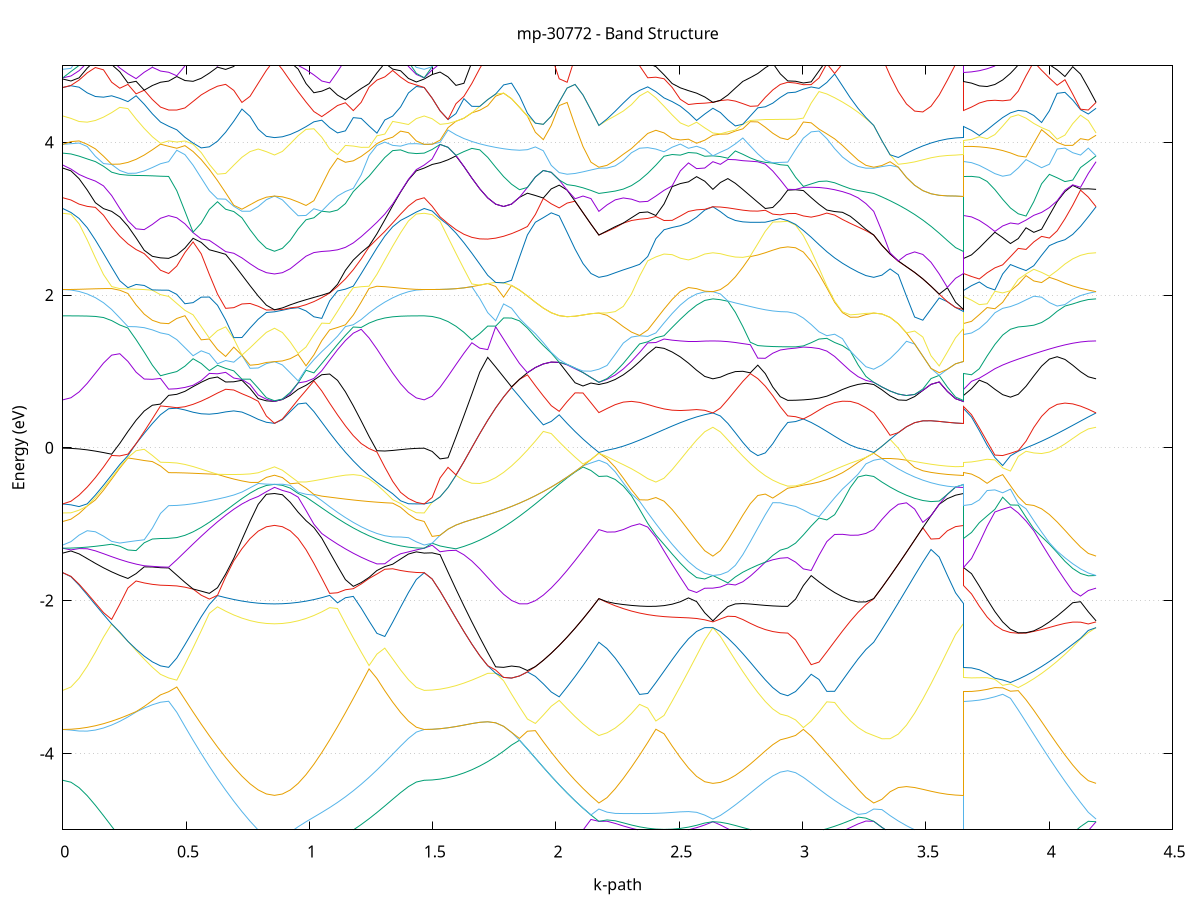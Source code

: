 set title 'mp-30772 - Band Structure'
set xlabel 'k-path'
set ylabel 'Energy (eV)'
set grid y
set yrange [-5:5]
set terminal png size 800,600
set output 'mp-30772_bands_gnuplot.png'
plot '-' using 1:2 with lines notitle, '-' using 1:2 with lines notitle, '-' using 1:2 with lines notitle, '-' using 1:2 with lines notitle, '-' using 1:2 with lines notitle, '-' using 1:2 with lines notitle, '-' using 1:2 with lines notitle, '-' using 1:2 with lines notitle, '-' using 1:2 with lines notitle, '-' using 1:2 with lines notitle, '-' using 1:2 with lines notitle, '-' using 1:2 with lines notitle, '-' using 1:2 with lines notitle, '-' using 1:2 with lines notitle, '-' using 1:2 with lines notitle, '-' using 1:2 with lines notitle, '-' using 1:2 with lines notitle, '-' using 1:2 with lines notitle, '-' using 1:2 with lines notitle, '-' using 1:2 with lines notitle, '-' using 1:2 with lines notitle, '-' using 1:2 with lines notitle, '-' using 1:2 with lines notitle, '-' using 1:2 with lines notitle, '-' using 1:2 with lines notitle, '-' using 1:2 with lines notitle, '-' using 1:2 with lines notitle, '-' using 1:2 with lines notitle, '-' using 1:2 with lines notitle, '-' using 1:2 with lines notitle, '-' using 1:2 with lines notitle, '-' using 1:2 with lines notitle, '-' using 1:2 with lines notitle, '-' using 1:2 with lines notitle, '-' using 1:2 with lines notitle, '-' using 1:2 with lines notitle, '-' using 1:2 with lines notitle, '-' using 1:2 with lines notitle, '-' using 1:2 with lines notitle, '-' using 1:2 with lines notitle, '-' using 1:2 with lines notitle, '-' using 1:2 with lines notitle, '-' using 1:2 with lines notitle, '-' using 1:2 with lines notitle, '-' using 1:2 with lines notitle, '-' using 1:2 with lines notitle, '-' using 1:2 with lines notitle, '-' using 1:2 with lines notitle, '-' using 1:2 with lines notitle, '-' using 1:2 with lines notitle, '-' using 1:2 with lines notitle, '-' using 1:2 with lines notitle, '-' using 1:2 with lines notitle, '-' using 1:2 with lines notitle, '-' using 1:2 with lines notitle, '-' using 1:2 with lines notitle, '-' using 1:2 with lines notitle, '-' using 1:2 with lines notitle, '-' using 1:2 with lines notitle, '-' using 1:2 with lines notitle, '-' using 1:2 with lines notitle, '-' using 1:2 with lines notitle, '-' using 1:2 with lines notitle, '-' using 1:2 with lines notitle, '-' using 1:2 with lines notitle, '-' using 1:2 with lines notitle, '-' using 1:2 with lines notitle, '-' using 1:2 with lines notitle, '-' using 1:2 with lines notitle, '-' using 1:2 with lines notitle, '-' using 1:2 with lines notitle, '-' using 1:2 with lines notitle, '-' using 1:2 with lines notitle, '-' using 1:2 with lines notitle, '-' using 1:2 with lines notitle, '-' using 1:2 with lines notitle, '-' using 1:2 with lines notitle, '-' using 1:2 with lines notitle, '-' using 1:2 with lines notitle, '-' using 1:2 with lines notitle, '-' using 1:2 with lines notitle, '-' using 1:2 with lines notitle, '-' using 1:2 with lines notitle, '-' using 1:2 with lines notitle, '-' using 1:2 with lines notitle, '-' using 1:2 with lines notitle, '-' using 1:2 with lines notitle, '-' using 1:2 with lines notitle, '-' using 1:2 with lines notitle, '-' using 1:2 with lines notitle, '-' using 1:2 with lines notitle, '-' using 1:2 with lines notitle, '-' using 1:2 with lines notitle, '-' using 1:2 with lines notitle, '-' using 1:2 with lines notitle, '-' using 1:2 with lines notitle, '-' using 1:2 with lines notitle, '-' using 1:2 with lines notitle, '-' using 1:2 with lines notitle, '-' using 1:2 with lines notitle
0.000000 -42.606243
0.033020 -42.606243
0.066039 -42.606243
0.099059 -42.606243
0.132078 -42.606243
0.165098 -42.606243
0.198117 -42.606143
0.231137 -42.606143
0.264156 -42.606143
0.297176 -42.606143
0.330195 -42.606143
0.363215 -42.606143
0.396235 -42.606143
0.429254 -42.606143
0.429254 -42.606143
0.462274 -42.606143
0.495293 -42.606143
0.528313 -42.606043
0.561332 -42.606043
0.594352 -42.606043
0.627371 -42.606043
0.660391 -42.606043
0.693410 -42.606043
0.726430 -42.606043
0.759450 -42.605943
0.792469 -42.605943
0.825489 -42.605943
0.858508 -42.605943
0.858508 -42.605943
0.890459 -42.605943
0.922409 -42.605943
0.954359 -42.605943
0.986310 -42.606043
1.018260 -42.606043
1.050210 -42.606043
1.082161 -42.606043
1.114111 -42.606043
1.146062 -42.606143
1.178012 -42.606143
1.209962 -42.606143
1.241913 -42.606143
1.273863 -42.606143
1.305813 -42.606243
1.337764 -42.606243
1.369714 -42.606243
1.401664 -42.606243
1.433615 -42.606243
1.465565 -42.606243
1.465565 -42.606243
1.497763 -42.606243
1.529960 -42.606243
1.562157 -42.606143
1.594355 -42.606043
1.626552 -42.606043
1.658749 -42.605943
1.690947 -42.605843
1.723144 -42.605643
1.755341 -42.605543
1.787539 -42.605443
1.819736 -42.605243
1.851934 -42.605043
1.884131 -42.604943
1.916328 -42.604743
1.948526 -42.604543
1.980723 -42.604343
2.012920 -42.604243
2.045118 -42.604443
2.077315 -42.604543
2.109512 -42.604743
2.141710 -42.604943
2.173907 -42.605043
2.173907 -42.605043
2.206929 -42.605043
2.239951 -42.604943
2.272973 -42.604843
2.305995 -42.604843
2.339017 -42.604743
2.372039 -42.604743
2.405061 -42.604643
2.438083 -42.604643
2.471105 -42.604543
2.504127 -42.604443
2.537149 -42.604443
2.570171 -42.604343
2.603193 -42.604243
2.636215 -42.604243
2.636215 -42.604243
2.666568 -42.604243
2.696921 -42.604243
2.727274 -42.604243
2.757627 -42.604243
2.787980 -42.604243
2.818332 -42.604243
2.848685 -42.604243
2.879038 -42.604243
2.909391 -42.604243
2.939744 -42.604243
2.939744 -42.604243
2.971445 -42.604243
3.003146 -42.604343
3.034847 -42.604443
3.066548 -42.604543
3.098249 -42.604643
3.129950 -42.604643
3.161651 -42.604743
3.193352 -42.604843
3.225053 -42.604943
3.256754 -42.604943
3.288455 -42.605043
3.288455 -42.605043
3.321637 -42.605243
3.354820 -42.605343
3.388002 -42.605443
3.421185 -42.605543
3.454367 -42.605643
3.487550 -42.605743
3.520732 -42.605843
3.553914 -42.605943
3.587097 -42.605943
3.620279 -42.605943
3.653462 -42.605943
3.653462 -42.606143
3.685031 -42.606143
3.716600 -42.606043
3.748169 -42.606043
3.779738 -42.605943
3.811307 -42.605943
3.842876 -42.605843
3.874446 -42.605743
3.906015 -42.605643
3.937584 -42.605443
3.969153 -42.605343
4.000722 -42.605243
4.032291 -42.605043
4.063860 -42.604843
4.095429 -42.604743
4.126998 -42.604543
4.158567 -42.604343
4.190137 -42.604243
e
0.000000 -42.602743
0.033020 -42.602743
0.066039 -42.602743
0.099059 -42.602743
0.132078 -42.602743
0.165098 -42.602743
0.198117 -42.602843
0.231137 -42.602843
0.264156 -42.602843
0.297176 -42.602843
0.330195 -42.602843
0.363215 -42.602843
0.396235 -42.602843
0.429254 -42.602843
0.429254 -42.602843
0.462274 -42.602843
0.495293 -42.602843
0.528313 -42.602843
0.561332 -42.602843
0.594352 -42.602843
0.627371 -42.602843
0.660391 -42.602943
0.693410 -42.602943
0.726430 -42.602943
0.759450 -42.602943
0.792469 -42.602943
0.825489 -42.602943
0.858508 -42.602943
0.858508 -42.602943
0.890459 -42.602943
0.922409 -42.602943
0.954359 -42.602943
0.986310 -42.602943
1.018260 -42.602843
1.050210 -42.602843
1.082161 -42.602843
1.114111 -42.602843
1.146062 -42.602843
1.178012 -42.602843
1.209962 -42.602843
1.241913 -42.602843
1.273863 -42.602743
1.305813 -42.602743
1.337764 -42.602743
1.369714 -42.602743
1.401664 -42.602743
1.433615 -42.602743
1.465565 -42.602743
1.465565 -42.602743
1.497763 -42.602743
1.529960 -42.602743
1.562157 -42.602743
1.594355 -42.602743
1.626552 -42.602743
1.658749 -42.602843
1.690947 -42.602843
1.723144 -42.602843
1.755341 -42.602843
1.787539 -42.603043
1.819736 -42.603143
1.851934 -42.603343
1.884131 -42.603543
1.916328 -42.603743
1.948526 -42.603943
1.980723 -42.604043
2.012920 -42.604143
2.045118 -42.603943
2.077315 -42.603743
2.109512 -42.603543
2.141710 -42.603343
2.173907 -42.603243
2.173907 -42.603243
2.206929 -42.603243
2.239951 -42.603343
2.272973 -42.603443
2.305995 -42.603543
2.339017 -42.603543
2.372039 -42.603643
2.405061 -42.603743
2.438083 -42.603743
2.471105 -42.603843
2.504127 -42.603943
2.537149 -42.604043
2.570171 -42.604043
2.603193 -42.604143
2.636215 -42.604243
2.636215 -42.604243
2.666568 -42.604243
2.696921 -42.604243
2.727274 -42.604243
2.757627 -42.604243
2.787980 -42.604243
2.818332 -42.604243
2.848685 -42.604243
2.879038 -42.604243
2.909391 -42.604243
2.939744 -42.604243
2.939744 -42.604243
2.971445 -42.604143
3.003146 -42.604043
3.034847 -42.603943
3.066548 -42.603843
3.098249 -42.603743
3.129950 -42.603643
3.161651 -42.603543
3.193352 -42.603443
3.225053 -42.603343
3.256754 -42.603343
3.288455 -42.603243
3.288455 -42.603243
3.321637 -42.603043
3.354820 -42.602943
3.388002 -42.602943
3.421185 -42.602943
3.454367 -42.602943
3.487550 -42.602943
3.520732 -42.602943
3.553914 -42.602943
3.587097 -42.602943
3.620279 -42.602943
3.653462 -42.602943
3.653462 -42.602843
3.685031 -42.602843
3.716600 -42.602843
3.748169 -42.602943
3.779738 -42.602943
3.811307 -42.602943
3.842876 -42.602943
3.874446 -42.602943
3.906015 -42.602943
3.937584 -42.603043
3.969153 -42.603043
4.000722 -42.603143
4.032291 -42.603343
4.063860 -42.603443
4.095429 -42.603643
4.126998 -42.603843
4.158567 -42.604043
4.190137 -42.604243
e
0.000000 -42.602743
0.033020 -42.602743
0.066039 -42.602743
0.099059 -42.602743
0.132078 -42.602743
0.165098 -42.602743
0.198117 -42.602743
0.231137 -42.602743
0.264156 -42.602743
0.297176 -42.602743
0.330195 -42.602743
0.363215 -42.602743
0.396235 -42.602743
0.429254 -42.602743
0.429254 -42.602743
0.462274 -42.602743
0.495293 -42.602743
0.528313 -42.602843
0.561332 -42.602843
0.594352 -42.602843
0.627371 -42.602843
0.660391 -42.602843
0.693410 -42.602843
0.726430 -42.602843
0.759450 -42.602943
0.792469 -42.602943
0.825489 -42.602943
0.858508 -42.602943
0.858508 -42.602943
0.890459 -42.602943
0.922409 -42.602943
0.954359 -42.602943
0.986310 -42.602943
1.018260 -42.602843
1.050210 -42.602843
1.082161 -42.602843
1.114111 -42.602843
1.146062 -42.602843
1.178012 -42.602843
1.209962 -42.602843
1.241913 -42.602743
1.273863 -42.602743
1.305813 -42.602743
1.337764 -42.602743
1.369714 -42.602743
1.401664 -42.602743
1.433615 -42.602743
1.465565 -42.602743
1.465565 -42.602743
1.497763 -42.602743
1.529960 -42.602743
1.562157 -42.602743
1.594355 -42.602743
1.626552 -42.602743
1.658749 -42.602843
1.690947 -42.602843
1.723144 -42.602843
1.755341 -42.602843
1.787539 -42.602843
1.819736 -42.602943
1.851934 -42.602943
1.884131 -42.602943
1.916328 -42.602943
1.948526 -42.602943
1.980723 -42.602943
2.012920 -42.602943
2.045118 -42.603043
2.077315 -42.603043
2.109512 -42.603043
2.141710 -42.603043
2.173907 -42.602943
2.173907 -42.602943
2.206929 -42.603043
2.239951 -42.603043
2.272973 -42.603043
2.305995 -42.603043
2.339017 -42.603043
2.372039 -42.603043
2.405061 -42.603043
2.438083 -42.603043
2.471105 -42.603043
2.504127 -42.603043
2.537149 -42.603043
2.570171 -42.603043
2.603193 -42.603043
2.636215 -42.603043
2.636215 -42.603043
2.666568 -42.603043
2.696921 -42.603043
2.727274 -42.603043
2.757627 -42.603043
2.787980 -42.603043
2.818332 -42.603043
2.848685 -42.603043
2.879038 -42.603043
2.909391 -42.603043
2.939744 -42.602943
2.939744 -42.602943
2.971445 -42.602943
3.003146 -42.603043
3.034847 -42.603043
3.066548 -42.603043
3.098249 -42.603043
3.129950 -42.603043
3.161651 -42.603043
3.193352 -42.603043
3.225053 -42.603043
3.256754 -42.603043
3.288455 -42.602943
3.288455 -42.602943
3.321637 -42.602943
3.354820 -42.602943
3.388002 -42.602943
3.421185 -42.602943
3.454367 -42.602943
3.487550 -42.602943
3.520732 -42.602943
3.553914 -42.602943
3.587097 -42.602943
3.620279 -42.602943
3.653462 -42.602943
3.653462 -42.602743
3.685031 -42.602743
3.716600 -42.602743
3.748169 -42.602743
3.779738 -42.602843
3.811307 -42.602843
3.842876 -42.602843
3.874446 -42.602843
3.906015 -42.602843
3.937584 -42.602843
3.969153 -42.602943
4.000722 -42.603043
4.032291 -42.603043
4.063860 -42.603043
4.095429 -42.603043
4.126998 -42.603043
4.158567 -42.603043
4.190137 -42.603043
e
0.000000 -42.601943
0.033020 -42.601943
0.066039 -42.601943
0.099059 -42.601943
0.132078 -42.601943
0.165098 -42.601943
0.198117 -42.601943
0.231137 -42.601943
0.264156 -42.601943
0.297176 -42.601943
0.330195 -42.601943
0.363215 -42.601943
0.396235 -42.601843
0.429254 -42.601843
0.429254 -42.601843
0.462274 -42.601843
0.495293 -42.601843
0.528313 -42.601843
0.561332 -42.601843
0.594352 -42.601843
0.627371 -42.601843
0.660391 -42.601843
0.693410 -42.601843
0.726430 -42.601843
0.759450 -42.601843
0.792469 -42.601843
0.825489 -42.601843
0.858508 -42.601843
0.858508 -42.601843
0.890459 -42.601843
0.922409 -42.601843
0.954359 -42.601843
0.986310 -42.601843
1.018260 -42.601843
1.050210 -42.601843
1.082161 -42.601843
1.114111 -42.601843
1.146062 -42.601843
1.178012 -42.601943
1.209962 -42.601943
1.241913 -42.601943
1.273863 -42.601943
1.305813 -42.601943
1.337764 -42.601943
1.369714 -42.601943
1.401664 -42.601943
1.433615 -42.601943
1.465565 -42.601943
1.465565 -42.601943
1.497763 -42.601943
1.529960 -42.601943
1.562157 -42.602043
1.594355 -42.602143
1.626552 -42.602243
1.658749 -42.602443
1.690947 -42.602543
1.723144 -42.602743
1.755341 -42.602843
1.787539 -42.602843
1.819736 -42.602943
1.851934 -42.602943
1.884131 -42.602943
1.916328 -42.602943
1.948526 -42.602943
1.980723 -42.602943
2.012920 -42.602943
2.045118 -42.603043
2.077315 -42.603043
2.109512 -42.603043
2.141710 -42.603043
2.173907 -42.602943
2.173907 -42.602943
2.206929 -42.602943
2.239951 -42.602943
2.272973 -42.602943
2.305995 -42.602943
2.339017 -42.602943
2.372039 -42.602943
2.405061 -42.602943
2.438083 -42.602943
2.471105 -42.602943
2.504127 -42.602943
2.537149 -42.602943
2.570171 -42.602943
2.603193 -42.602943
2.636215 -42.602943
2.636215 -42.602943
2.666568 -42.602943
2.696921 -42.602943
2.727274 -42.602943
2.757627 -42.602943
2.787980 -42.602943
2.818332 -42.602943
2.848685 -42.602943
2.879038 -42.602943
2.909391 -42.602943
2.939744 -42.602943
2.939744 -42.602943
2.971445 -42.602943
3.003146 -42.602943
3.034847 -42.602943
3.066548 -42.602943
3.098249 -42.602943
3.129950 -42.603043
3.161651 -42.603043
3.193352 -42.603043
3.225053 -42.603043
3.256754 -42.603043
3.288455 -42.602943
3.288455 -42.602943
3.321637 -42.602943
3.354820 -42.602843
3.388002 -42.602643
3.421185 -42.602543
3.454367 -42.602343
3.487550 -42.602243
3.520732 -42.602043
3.553914 -42.601943
3.587097 -42.601943
3.620279 -42.601843
3.653462 -42.601843
3.653462 -42.601843
3.685031 -42.601943
3.716600 -42.601943
3.748169 -42.602043
3.779738 -42.602143
3.811307 -42.602243
3.842876 -42.602343
3.874446 -42.602443
3.906015 -42.602643
3.937584 -42.602743
3.969153 -42.602843
4.000722 -42.602843
4.032291 -42.602843
4.063860 -42.602843
4.095429 -42.602843
4.126998 -42.602843
4.158567 -42.602943
4.190137 -42.602943
e
0.000000 -42.599643
0.033020 -42.599643
0.066039 -42.599643
0.099059 -42.599643
0.132078 -42.599643
0.165098 -42.599643
0.198117 -42.599643
0.231137 -42.599643
0.264156 -42.599743
0.297176 -42.599743
0.330195 -42.599743
0.363215 -42.599743
0.396235 -42.599743
0.429254 -42.599743
0.429254 -42.599743
0.462274 -42.599743
0.495293 -42.599743
0.528313 -42.599743
0.561332 -42.599743
0.594352 -42.599743
0.627371 -42.599743
0.660391 -42.599743
0.693410 -42.599743
0.726430 -42.599743
0.759450 -42.599743
0.792469 -42.599743
0.825489 -42.599743
0.858508 -42.599743
0.858508 -42.599743
0.890459 -42.599743
0.922409 -42.599743
0.954359 -42.599743
0.986310 -42.599743
1.018260 -42.599743
1.050210 -42.599743
1.082161 -42.599743
1.114111 -42.599743
1.146062 -42.599743
1.178012 -42.599743
1.209962 -42.599743
1.241913 -42.599743
1.273863 -42.599643
1.305813 -42.599643
1.337764 -42.599643
1.369714 -42.599643
1.401664 -42.599643
1.433615 -42.599643
1.465565 -42.599643
1.465565 -42.599643
1.497763 -42.599643
1.529960 -42.599643
1.562157 -42.599643
1.594355 -42.599543
1.626552 -42.599443
1.658749 -42.599443
1.690947 -42.599343
1.723144 -42.599243
1.755341 -42.599243
1.787539 -42.599143
1.819736 -42.599043
1.851934 -42.599043
1.884131 -42.598943
1.916328 -42.598943
1.948526 -42.598843
1.980723 -42.598843
2.012920 -42.598843
2.045118 -42.598943
2.077315 -42.598943
2.109512 -42.599043
2.141710 -42.599043
2.173907 -42.599143
2.173907 -42.599143
2.206929 -42.599143
2.239951 -42.599143
2.272973 -42.599043
2.305995 -42.599043
2.339017 -42.599043
2.372039 -42.599043
2.405061 -42.598943
2.438083 -42.598943
2.471105 -42.598943
2.504127 -42.598943
2.537149 -42.598943
2.570171 -42.598843
2.603193 -42.598843
2.636215 -42.598843
2.636215 -42.598843
2.666568 -42.598843
2.696921 -42.598843
2.727274 -42.598843
2.757627 -42.598843
2.787980 -42.598843
2.818332 -42.598843
2.848685 -42.598843
2.879038 -42.598843
2.909391 -42.598843
2.939744 -42.598843
2.939744 -42.598843
2.971445 -42.598843
3.003146 -42.598943
3.034847 -42.598943
3.066548 -42.598943
3.098249 -42.598943
3.129950 -42.599043
3.161651 -42.599043
3.193352 -42.599043
3.225053 -42.599043
3.256754 -42.599143
3.288455 -42.599143
3.288455 -42.599143
3.321637 -42.599243
3.354820 -42.599243
3.388002 -42.599343
3.421185 -42.599443
3.454367 -42.599443
3.487550 -42.599543
3.520732 -42.599643
3.553914 -42.599643
3.587097 -42.599743
3.620279 -42.599743
3.653462 -42.599743
3.653462 -42.599743
3.685031 -42.599743
3.716600 -42.599643
3.748169 -42.599643
3.779738 -42.599543
3.811307 -42.599543
3.842876 -42.599443
3.874446 -42.599443
3.906015 -42.599343
3.937584 -42.599243
3.969153 -42.599243
4.000722 -42.599143
4.032291 -42.599043
4.063860 -42.599043
4.095429 -42.598943
4.126998 -42.598943
4.158567 -42.598843
4.190137 -42.598843
e
0.000000 -42.598443
0.033020 -42.598443
0.066039 -42.598443
0.099059 -42.598443
0.132078 -42.598443
0.165098 -42.598443
0.198117 -42.598443
0.231137 -42.598443
0.264156 -42.598443
0.297176 -42.598443
0.330195 -42.598443
0.363215 -42.598443
0.396235 -42.598543
0.429254 -42.598543
0.429254 -42.598543
0.462274 -42.598543
0.495293 -42.598543
0.528313 -42.598543
0.561332 -42.598543
0.594352 -42.598543
0.627371 -42.598543
0.660391 -42.598543
0.693410 -42.598543
0.726430 -42.598543
0.759450 -42.598543
0.792469 -42.598543
0.825489 -42.598543
0.858508 -42.598543
0.858508 -42.598543
0.890459 -42.598543
0.922409 -42.598543
0.954359 -42.598543
0.986310 -42.598543
1.018260 -42.598543
1.050210 -42.598543
1.082161 -42.598543
1.114111 -42.598543
1.146062 -42.598543
1.178012 -42.598443
1.209962 -42.598443
1.241913 -42.598443
1.273863 -42.598443
1.305813 -42.598443
1.337764 -42.598443
1.369714 -42.598443
1.401664 -42.598443
1.433615 -42.598443
1.465565 -42.598443
1.465565 -42.598443
1.497763 -42.598443
1.529960 -42.598443
1.562157 -42.598443
1.594355 -42.598443
1.626552 -42.598443
1.658749 -42.598543
1.690947 -42.598543
1.723144 -42.598543
1.755341 -42.598543
1.787539 -42.598643
1.819736 -42.598643
1.851934 -42.598643
1.884131 -42.598743
1.916328 -42.598743
1.948526 -42.598743
1.980723 -42.598843
2.012920 -42.598843
2.045118 -42.598743
2.077315 -42.598743
2.109512 -42.598743
2.141710 -42.598743
2.173907 -42.598643
2.173907 -42.598643
2.206929 -42.598643
2.239951 -42.598743
2.272973 -42.598743
2.305995 -42.598743
2.339017 -42.598743
2.372039 -42.598743
2.405061 -42.598743
2.438083 -42.598743
2.471105 -42.598743
2.504127 -42.598743
2.537149 -42.598843
2.570171 -42.598843
2.603193 -42.598843
2.636215 -42.598843
2.636215 -42.598843
2.666568 -42.598843
2.696921 -42.598843
2.727274 -42.598843
2.757627 -42.598843
2.787980 -42.598843
2.818332 -42.598843
2.848685 -42.598843
2.879038 -42.598843
2.909391 -42.598843
2.939744 -42.598843
2.939744 -42.598843
2.971445 -42.598843
3.003146 -42.598843
3.034847 -42.598743
3.066548 -42.598743
3.098249 -42.598743
3.129950 -42.598743
3.161651 -42.598743
3.193352 -42.598743
3.225053 -42.598743
3.256754 -42.598643
3.288455 -42.598643
3.288455 -42.598643
3.321637 -42.598643
3.354820 -42.598643
3.388002 -42.598643
3.421185 -42.598643
3.454367 -42.598543
3.487550 -42.598543
3.520732 -42.598543
3.553914 -42.598543
3.587097 -42.598543
3.620279 -42.598543
3.653462 -42.598543
3.653462 -42.598543
3.685031 -42.598543
3.716600 -42.598543
3.748169 -42.598543
3.779738 -42.598543
3.811307 -42.598543
3.842876 -42.598543
3.874446 -42.598543
3.906015 -42.598543
3.937584 -42.598643
3.969153 -42.598643
4.000722 -42.598643
4.032291 -42.598643
4.063860 -42.598743
4.095429 -42.598743
4.126998 -42.598743
4.158567 -42.598843
4.190137 -42.598843
e
0.000000 -42.596043
0.033020 -42.596043
0.066039 -42.596043
0.099059 -42.596043
0.132078 -42.595943
0.165098 -42.595943
0.198117 -42.595943
0.231137 -42.595943
0.264156 -42.595843
0.297176 -42.595843
0.330195 -42.595843
0.363215 -42.595843
0.396235 -42.595843
0.429254 -42.595843
0.429254 -42.595843
0.462274 -42.595843
0.495293 -42.595843
0.528313 -42.595843
0.561332 -42.595743
0.594352 -42.595743
0.627371 -42.595743
0.660391 -42.595743
0.693410 -42.595743
0.726430 -42.595643
0.759450 -42.595643
0.792469 -42.595643
0.825489 -42.595643
0.858508 -42.595643
0.858508 -42.595643
0.890459 -42.595643
0.922409 -42.595643
0.954359 -42.595643
0.986310 -42.595643
1.018260 -42.595743
1.050210 -42.595743
1.082161 -42.595743
1.114111 -42.595843
1.146062 -42.595843
1.178012 -42.595843
1.209962 -42.595943
1.241913 -42.595943
1.273863 -42.595943
1.305813 -42.595943
1.337764 -42.595943
1.369714 -42.596043
1.401664 -42.596043
1.433615 -42.596043
1.465565 -42.596043
1.465565 -42.596043
1.497763 -42.596043
1.529960 -42.596043
1.562157 -42.595943
1.594355 -42.595943
1.626552 -42.595943
1.658749 -42.595943
1.690947 -42.595843
1.723144 -42.595843
1.755341 -42.595743
1.787539 -42.595743
1.819736 -42.595643
1.851934 -42.595643
1.884131 -42.595643
1.916328 -42.595543
1.948526 -42.595543
1.980723 -42.595543
2.012920 -42.595443
2.045118 -42.595443
2.077315 -42.595443
2.109512 -42.595443
2.141710 -42.595443
2.173907 -42.595443
2.173907 -42.595443
2.206929 -42.595443
2.239951 -42.595443
2.272973 -42.595443
2.305995 -42.595443
2.339017 -42.595443
2.372039 -42.595443
2.405061 -42.595443
2.438083 -42.595443
2.471105 -42.595443
2.504127 -42.595543
2.537149 -42.595543
2.570171 -42.595543
2.603193 -42.595543
2.636215 -42.595543
2.636215 -42.595543
2.666568 -42.595543
2.696921 -42.595543
2.727274 -42.595543
2.757627 -42.595543
2.787980 -42.595543
2.818332 -42.595443
2.848685 -42.595443
2.879038 -42.595443
2.909391 -42.595443
2.939744 -42.595443
2.939744 -42.595443
2.971445 -42.595443
3.003146 -42.595443
3.034847 -42.595443
3.066548 -42.595443
3.098249 -42.595443
3.129950 -42.595443
3.161651 -42.595443
3.193352 -42.595443
3.225053 -42.595443
3.256754 -42.595443
3.288455 -42.595443
3.288455 -42.595443
3.321637 -42.595443
3.354820 -42.595443
3.388002 -42.595443
3.421185 -42.595443
3.454367 -42.595443
3.487550 -42.595443
3.520732 -42.595543
3.553914 -42.595543
3.587097 -42.595543
3.620279 -42.595643
3.653462 -42.595643
3.653462 -42.595843
3.685031 -42.595843
3.716600 -42.595843
3.748169 -42.595843
3.779738 -42.595743
3.811307 -42.595743
3.842876 -42.595743
3.874446 -42.595743
3.906015 -42.595643
3.937584 -42.595643
3.969153 -42.595643
4.000722 -42.595543
4.032291 -42.595543
4.063860 -42.595543
4.095429 -42.595543
4.126998 -42.595543
4.158567 -42.595543
4.190137 -42.595543
e
0.000000 -42.596043
0.033020 -42.596043
0.066039 -42.596043
0.099059 -42.596043
0.132078 -42.595943
0.165098 -42.595943
0.198117 -42.595943
0.231137 -42.595843
0.264156 -42.595843
0.297176 -42.595743
0.330195 -42.595743
0.363215 -42.595743
0.396235 -42.595743
0.429254 -42.595643
0.429254 -42.595643
0.462274 -42.595643
0.495293 -42.595643
0.528313 -42.595643
0.561332 -42.595643
0.594352 -42.595643
0.627371 -42.595643
0.660391 -42.595543
0.693410 -42.595543
0.726430 -42.595543
0.759450 -42.595543
0.792469 -42.595443
0.825489 -42.595443
0.858508 -42.595443
0.858508 -42.595443
0.890459 -42.595443
0.922409 -42.595443
0.954359 -42.595543
0.986310 -42.595543
1.018260 -42.595543
1.050210 -42.595643
1.082161 -42.595643
1.114111 -42.595643
1.146062 -42.595743
1.178012 -42.595743
1.209962 -42.595843
1.241913 -42.595843
1.273863 -42.595943
1.305813 -42.595943
1.337764 -42.595943
1.369714 -42.595943
1.401664 -42.596043
1.433615 -42.596043
1.465565 -42.596043
1.465565 -42.596043
1.497763 -42.596043
1.529960 -42.596043
1.562157 -42.595943
1.594355 -42.595943
1.626552 -42.595943
1.658749 -42.595943
1.690947 -42.595843
1.723144 -42.595843
1.755341 -42.595743
1.787539 -42.595743
1.819736 -42.595643
1.851934 -42.595643
1.884131 -42.595643
1.916328 -42.595543
1.948526 -42.595543
1.980723 -42.595543
2.012920 -42.595443
2.045118 -42.595443
2.077315 -42.595443
2.109512 -42.595443
2.141710 -42.595443
2.173907 -42.595443
2.173907 -42.595443
2.206929 -42.595443
2.239951 -42.595443
2.272973 -42.595443
2.305995 -42.595443
2.339017 -42.595443
2.372039 -42.595443
2.405061 -42.595443
2.438083 -42.595443
2.471105 -42.595443
2.504127 -42.595443
2.537149 -42.595443
2.570171 -42.595443
2.603193 -42.595443
2.636215 -42.595443
2.636215 -42.595443
2.666568 -42.595443
2.696921 -42.595443
2.727274 -42.595443
2.757627 -42.595443
2.787980 -42.595443
2.818332 -42.595443
2.848685 -42.595443
2.879038 -42.595443
2.909391 -42.595443
2.939744 -42.595443
2.939744 -42.595443
2.971445 -42.595443
3.003146 -42.595443
3.034847 -42.595443
3.066548 -42.595443
3.098249 -42.595443
3.129950 -42.595443
3.161651 -42.595443
3.193352 -42.595443
3.225053 -42.595443
3.256754 -42.595443
3.288455 -42.595443
3.288455 -42.595443
3.321637 -42.595443
3.354820 -42.595443
3.388002 -42.595443
3.421185 -42.595443
3.454367 -42.595443
3.487550 -42.595443
3.520732 -42.595443
3.553914 -42.595443
3.587097 -42.595443
3.620279 -42.595443
3.653462 -42.595443
3.653462 -42.595643
3.685031 -42.595643
3.716600 -42.595643
3.748169 -42.595643
3.779738 -42.595643
3.811307 -42.595643
3.842876 -42.595643
3.874446 -42.595643
3.906015 -42.595543
3.937584 -42.595543
3.969153 -42.595543
4.000722 -42.595543
4.032291 -42.595543
4.063860 -42.595443
4.095429 -42.595443
4.126998 -42.595443
4.158567 -42.595443
4.190137 -42.595443
e
0.000000 -42.594843
0.033020 -42.594843
0.066039 -42.594943
0.099059 -42.594943
0.132078 -42.594943
0.165098 -42.594943
0.198117 -42.595043
0.231137 -42.595043
0.264156 -42.595143
0.297176 -42.595143
0.330195 -42.595143
0.363215 -42.595243
0.396235 -42.595243
0.429254 -42.595243
0.429254 -42.595243
0.462274 -42.595243
0.495293 -42.595243
0.528313 -42.595243
0.561332 -42.595243
0.594352 -42.595343
0.627371 -42.595343
0.660391 -42.595343
0.693410 -42.595343
0.726430 -42.595343
0.759450 -42.595443
0.792469 -42.595443
0.825489 -42.595443
0.858508 -42.595443
0.858508 -42.595443
0.890459 -42.595443
0.922409 -42.595443
0.954359 -42.595443
0.986310 -42.595343
1.018260 -42.595343
1.050210 -42.595343
1.082161 -42.595243
1.114111 -42.595243
1.146062 -42.595143
1.178012 -42.595143
1.209962 -42.595043
1.241913 -42.595043
1.273863 -42.595043
1.305813 -42.594943
1.337764 -42.594943
1.369714 -42.594943
1.401664 -42.594943
1.433615 -42.594843
1.465565 -42.594843
1.465565 -42.594843
1.497763 -42.594843
1.529960 -42.594843
1.562157 -42.594843
1.594355 -42.594843
1.626552 -42.594843
1.658749 -42.594843
1.690947 -42.594743
1.723144 -42.594743
1.755341 -42.594743
1.787539 -42.594643
1.819736 -42.594643
1.851934 -42.594643
1.884131 -42.594543
1.916328 -42.594543
1.948526 -42.594443
1.980723 -42.594543
2.012920 -42.594643
2.045118 -42.594743
2.077315 -42.594843
2.109512 -42.594843
2.141710 -42.594943
2.173907 -42.595043
2.173907 -42.595043
2.206929 -42.595043
2.239951 -42.594943
2.272973 -42.594943
2.305995 -42.594843
2.339017 -42.594843
2.372039 -42.594743
2.405061 -42.594743
2.438083 -42.594743
2.471105 -42.594643
2.504127 -42.594643
2.537149 -42.594543
2.570171 -42.594543
2.603193 -42.594543
2.636215 -42.594443
2.636215 -42.594443
2.666568 -42.594443
2.696921 -42.594443
2.727274 -42.594443
2.757627 -42.594443
2.787980 -42.594443
2.818332 -42.594443
2.848685 -42.594443
2.879038 -42.594443
2.909391 -42.594443
2.939744 -42.594443
2.939744 -42.594443
2.971445 -42.594543
3.003146 -42.594543
3.034847 -42.594643
3.066548 -42.594643
3.098249 -42.594743
3.129950 -42.594843
3.161651 -42.594843
3.193352 -42.594943
3.225053 -42.594943
3.256754 -42.595043
3.288455 -42.595043
3.288455 -42.595043
3.321637 -42.595143
3.354820 -42.595243
3.388002 -42.595343
3.421185 -42.595343
3.454367 -42.595443
3.487550 -42.595443
3.520732 -42.595443
3.553914 -42.595443
3.587097 -42.595443
3.620279 -42.595443
3.653462 -42.595443
3.653462 -42.595243
3.685031 -42.595243
3.716600 -42.595243
3.748169 -42.595243
3.779738 -42.595143
3.811307 -42.595143
3.842876 -42.595143
3.874446 -42.595043
3.906015 -42.595043
3.937584 -42.595043
3.969153 -42.594943
4.000722 -42.594843
4.032291 -42.594843
4.063860 -42.594743
4.095429 -42.594643
4.126998 -42.594643
4.158567 -42.594543
4.190137 -42.594443
e
0.000000 -42.593543
0.033020 -42.593543
0.066039 -42.593543
0.099059 -42.593543
0.132078 -42.593643
0.165098 -42.593643
0.198117 -42.593643
0.231137 -42.593643
0.264156 -42.593643
0.297176 -42.593743
0.330195 -42.593743
0.363215 -42.593743
0.396235 -42.593743
0.429254 -42.593743
0.429254 -42.593743
0.462274 -42.593743
0.495293 -42.593743
0.528313 -42.593743
0.561332 -42.593743
0.594352 -42.593843
0.627371 -42.593843
0.660391 -42.593843
0.693410 -42.593843
0.726430 -42.593943
0.759450 -42.593943
0.792469 -42.593943
0.825489 -42.593943
0.858508 -42.593943
0.858508 -42.593943
0.890459 -42.593943
0.922409 -42.593943
0.954359 -42.593943
0.986310 -42.593943
1.018260 -42.593843
1.050210 -42.593843
1.082161 -42.593843
1.114111 -42.593743
1.146062 -42.593743
1.178012 -42.593743
1.209962 -42.593743
1.241913 -42.593643
1.273863 -42.593643
1.305813 -42.593643
1.337764 -42.593643
1.369714 -42.593543
1.401664 -42.593543
1.433615 -42.593543
1.465565 -42.593543
1.465565 -42.593543
1.497763 -42.593543
1.529960 -42.593543
1.562157 -42.593643
1.594355 -42.593643
1.626552 -42.593643
1.658749 -42.593743
1.690947 -42.593743
1.723144 -42.593843
1.755341 -42.593943
1.787539 -42.593943
1.819736 -42.594043
1.851934 -42.594143
1.884131 -42.594243
1.916328 -42.594343
1.948526 -42.594443
1.980723 -42.594443
2.012920 -42.594343
2.045118 -42.594343
2.077315 -42.594343
2.109512 -42.594243
2.141710 -42.594243
2.173907 -42.594143
2.173907 -42.594143
2.206929 -42.594243
2.239951 -42.594243
2.272973 -42.594243
2.305995 -42.594243
2.339017 -42.594243
2.372039 -42.594243
2.405061 -42.594343
2.438083 -42.594343
2.471105 -42.594343
2.504127 -42.594343
2.537149 -42.594443
2.570171 -42.594443
2.603193 -42.594443
2.636215 -42.594443
2.636215 -42.594443
2.666568 -42.594443
2.696921 -42.594443
2.727274 -42.594443
2.757627 -42.594443
2.787980 -42.594443
2.818332 -42.594443
2.848685 -42.594443
2.879038 -42.594443
2.909391 -42.594443
2.939744 -42.594443
2.939744 -42.594443
2.971445 -42.594443
3.003146 -42.594443
3.034847 -42.594343
3.066548 -42.594343
3.098249 -42.594343
3.129950 -42.594243
3.161651 -42.594243
3.193352 -42.594243
3.225053 -42.594243
3.256754 -42.594243
3.288455 -42.594143
3.288455 -42.594143
3.321637 -42.594143
3.354820 -42.594143
3.388002 -42.594043
3.421185 -42.594043
3.454367 -42.594043
3.487550 -42.594043
3.520732 -42.593943
3.553914 -42.593943
3.587097 -42.593943
3.620279 -42.593943
3.653462 -42.593943
3.653462 -42.593743
3.685031 -42.593743
3.716600 -42.593743
3.748169 -42.593743
3.779738 -42.593843
3.811307 -42.593843
3.842876 -42.593843
3.874446 -42.593943
3.906015 -42.593943
3.937584 -42.593943
3.969153 -42.594043
4.000722 -42.594143
4.032291 -42.594143
4.063860 -42.594243
4.095429 -42.594243
4.126998 -42.594343
4.158567 -42.594443
4.190137 -42.594443
e
0.000000 -42.586243
0.033020 -42.586243
0.066039 -42.586243
0.099059 -42.586243
0.132078 -42.586243
0.165098 -42.586243
0.198117 -42.586243
0.231137 -42.586243
0.264156 -42.586243
0.297176 -42.586243
0.330195 -42.586243
0.363215 -42.586243
0.396235 -42.586243
0.429254 -42.586243
0.429254 -42.586243
0.462274 -42.586243
0.495293 -42.586143
0.528313 -42.586143
0.561332 -42.586143
0.594352 -42.586143
0.627371 -42.586143
0.660391 -42.586143
0.693410 -42.586143
0.726430 -42.586143
0.759450 -42.586143
0.792469 -42.586143
0.825489 -42.586143
0.858508 -42.586143
0.858508 -42.586143
0.890459 -42.586143
0.922409 -42.586143
0.954359 -42.586143
0.986310 -42.586143
1.018260 -42.586143
1.050210 -42.586143
1.082161 -42.586143
1.114111 -42.586143
1.146062 -42.586143
1.178012 -42.586243
1.209962 -42.586243
1.241913 -42.586243
1.273863 -42.586243
1.305813 -42.586243
1.337764 -42.586243
1.369714 -42.586243
1.401664 -42.586243
1.433615 -42.586243
1.465565 -42.586243
1.465565 -42.586243
1.497763 -42.586243
1.529960 -42.586243
1.562157 -42.586243
1.594355 -42.586243
1.626552 -42.586243
1.658749 -42.586243
1.690947 -42.586243
1.723144 -42.586243
1.755341 -42.586243
1.787539 -42.586243
1.819736 -42.586243
1.851934 -42.586243
1.884131 -42.586243
1.916328 -42.586243
1.948526 -42.586243
1.980723 -42.586243
2.012920 -42.586243
2.045118 -42.586243
2.077315 -42.586243
2.109512 -42.586243
2.141710 -42.586243
2.173907 -42.586243
2.173907 -42.586243
2.206929 -42.586243
2.239951 -42.586243
2.272973 -42.586243
2.305995 -42.586243
2.339017 -42.586243
2.372039 -42.586243
2.405061 -42.586243
2.438083 -42.586243
2.471105 -42.586243
2.504127 -42.586243
2.537149 -42.586243
2.570171 -42.586243
2.603193 -42.586243
2.636215 -42.586243
2.636215 -42.586243
2.666568 -42.586243
2.696921 -42.586243
2.727274 -42.586243
2.757627 -42.586243
2.787980 -42.586243
2.818332 -42.586243
2.848685 -42.586243
2.879038 -42.586243
2.909391 -42.586243
2.939744 -42.586243
2.939744 -42.586243
2.971445 -42.586243
3.003146 -42.586243
3.034847 -42.586243
3.066548 -42.586243
3.098249 -42.586243
3.129950 -42.586243
3.161651 -42.586243
3.193352 -42.586243
3.225053 -42.586243
3.256754 -42.586243
3.288455 -42.586243
3.288455 -42.586243
3.321637 -42.586243
3.354820 -42.586143
3.388002 -42.586143
3.421185 -42.586143
3.454367 -42.586143
3.487550 -42.586143
3.520732 -42.586143
3.553914 -42.586143
3.587097 -42.586143
3.620279 -42.586143
3.653462 -42.586143
3.653462 -42.586243
3.685031 -42.586243
3.716600 -42.586243
3.748169 -42.586243
3.779738 -42.586243
3.811307 -42.586243
3.842876 -42.586243
3.874446 -42.586243
3.906015 -42.586243
3.937584 -42.586243
3.969153 -42.586243
4.000722 -42.586243
4.032291 -42.586243
4.063860 -42.586243
4.095429 -42.586243
4.126998 -42.586243
4.158567 -42.586243
4.190137 -42.586243
e
0.000000 -42.586243
0.033020 -42.586243
0.066039 -42.586243
0.099059 -42.586243
0.132078 -42.586243
0.165098 -42.586243
0.198117 -42.586243
0.231137 -42.586243
0.264156 -42.586243
0.297176 -42.586243
0.330195 -42.586243
0.363215 -42.586243
0.396235 -42.586143
0.429254 -42.586143
0.429254 -42.586143
0.462274 -42.586143
0.495293 -42.586143
0.528313 -42.586143
0.561332 -42.586143
0.594352 -42.586143
0.627371 -42.586143
0.660391 -42.586143
0.693410 -42.586143
0.726430 -42.586143
0.759450 -42.586143
0.792469 -42.586143
0.825489 -42.586143
0.858508 -42.586143
0.858508 -42.586143
0.890459 -42.586143
0.922409 -42.586143
0.954359 -42.586143
0.986310 -42.586143
1.018260 -42.586143
1.050210 -42.586143
1.082161 -42.586143
1.114111 -42.586143
1.146062 -42.586143
1.178012 -42.586243
1.209962 -42.586243
1.241913 -42.586243
1.273863 -42.586243
1.305813 -42.586243
1.337764 -42.586243
1.369714 -42.586243
1.401664 -42.586243
1.433615 -42.586243
1.465565 -42.586243
1.465565 -42.586243
1.497763 -42.586243
1.529960 -42.586243
1.562157 -42.586243
1.594355 -42.586243
1.626552 -42.586243
1.658749 -42.586243
1.690947 -42.586243
1.723144 -42.586243
1.755341 -42.586243
1.787539 -42.586243
1.819736 -42.586243
1.851934 -42.586243
1.884131 -42.586243
1.916328 -42.586243
1.948526 -42.586243
1.980723 -42.586243
2.012920 -42.586243
2.045118 -42.586243
2.077315 -42.586243
2.109512 -42.586243
2.141710 -42.586243
2.173907 -42.586243
2.173907 -42.586243
2.206929 -42.586243
2.239951 -42.586243
2.272973 -42.586243
2.305995 -42.586243
2.339017 -42.586243
2.372039 -42.586243
2.405061 -42.586243
2.438083 -42.586243
2.471105 -42.586243
2.504127 -42.586243
2.537149 -42.586243
2.570171 -42.586243
2.603193 -42.586243
2.636215 -42.586243
2.636215 -42.586243
2.666568 -42.586243
2.696921 -42.586243
2.727274 -42.586243
2.757627 -42.586243
2.787980 -42.586243
2.818332 -42.586243
2.848685 -42.586243
2.879038 -42.586243
2.909391 -42.586243
2.939744 -42.586243
2.939744 -42.586243
2.971445 -42.586243
3.003146 -42.586243
3.034847 -42.586243
3.066548 -42.586243
3.098249 -42.586243
3.129950 -42.586243
3.161651 -42.586243
3.193352 -42.586243
3.225053 -42.586243
3.256754 -42.586243
3.288455 -42.586243
3.288455 -42.586243
3.321637 -42.586243
3.354820 -42.586143
3.388002 -42.586143
3.421185 -42.586143
3.454367 -42.586143
3.487550 -42.586143
3.520732 -42.586143
3.553914 -42.586143
3.587097 -42.586143
3.620279 -42.586143
3.653462 -42.586143
3.653462 -42.586143
3.685031 -42.586143
3.716600 -42.586143
3.748169 -42.586243
3.779738 -42.586243
3.811307 -42.586243
3.842876 -42.586243
3.874446 -42.586243
3.906015 -42.586243
3.937584 -42.586243
3.969153 -42.586243
4.000722 -42.586243
4.032291 -42.586243
4.063860 -42.586243
4.095429 -42.586243
4.126998 -42.586243
4.158567 -42.586243
4.190137 -42.586243
e
0.000000 -42.420543
0.033020 -42.420543
0.066039 -42.420643
0.099059 -42.420743
0.132078 -42.420843
0.165098 -42.421043
0.198117 -42.421243
0.231137 -42.421443
0.264156 -42.421643
0.297176 -42.421743
0.330195 -42.421943
0.363215 -42.422043
0.396235 -42.422043
0.429254 -42.422043
0.429254 -42.422043
0.462274 -42.422243
0.495293 -42.422743
0.528313 -42.423343
0.561332 -42.423943
0.594352 -42.424543
0.627371 -42.425143
0.660391 -42.425743
0.693410 -42.426143
0.726430 -42.426543
0.759450 -42.426943
0.792469 -42.427143
0.825489 -42.427243
0.858508 -42.427343
0.858508 -42.427343
0.890459 -42.427243
0.922409 -42.427143
0.954359 -42.426943
0.986310 -42.426643
1.018260 -42.426243
1.050210 -42.425843
1.082161 -42.425343
1.114111 -42.424843
1.146062 -42.424243
1.178012 -42.423643
1.209962 -42.423043
1.241913 -42.422543
1.273863 -42.422043
1.305813 -42.421543
1.337764 -42.421143
1.369714 -42.420943
1.401664 -42.420743
1.433615 -42.420543
1.465565 -42.420543
1.465565 -42.420543
1.497763 -42.420543
1.529960 -42.420443
1.562157 -42.420343
1.594355 -42.420243
1.626552 -42.420043
1.658749 -42.419843
1.690947 -42.419643
1.723144 -42.419343
1.755341 -42.419143
1.787539 -42.418843
1.819736 -42.418543
1.851934 -42.418343
1.884131 -42.418443
1.916328 -42.419043
1.948526 -42.419543
1.980723 -42.420043
2.012920 -42.420643
2.045118 -42.421243
2.077315 -42.421743
2.109512 -42.422343
2.141710 -42.422943
2.173907 -42.423543
2.173907 -42.423543
2.206929 -42.423243
2.239951 -42.423043
2.272973 -42.422743
2.305995 -42.422343
2.339017 -42.422043
2.372039 -42.421743
2.405061 -42.421543
2.438083 -42.421243
2.471105 -42.421143
2.504127 -42.420943
2.537149 -42.420943
2.570171 -42.420843
2.603193 -42.420843
2.636215 -42.420843
2.636215 -42.420843
2.666568 -42.420843
2.696921 -42.420843
2.727274 -42.420843
2.757627 -42.420743
2.787980 -42.420743
2.818332 -42.420743
2.848685 -42.420643
2.879038 -42.420643
2.909391 -42.420643
2.939744 -42.420643
2.939744 -42.420643
2.971445 -42.420643
3.003146 -42.420843
3.034847 -42.421043
3.066548 -42.421243
3.098249 -42.421543
3.129950 -42.421843
3.161651 -42.422243
3.193352 -42.422543
3.225053 -42.422943
3.256754 -42.423243
3.288455 -42.423543
3.288455 -42.423543
3.321637 -42.424043
3.354820 -42.424643
3.388002 -42.425143
3.421185 -42.425643
3.454367 -42.426043
3.487550 -42.426443
3.520732 -42.426743
3.553914 -42.426943
3.587097 -42.427143
3.620279 -42.427243
3.653462 -42.427343
3.653462 -42.422043
3.685031 -42.422043
3.716600 -42.422043
3.748169 -42.421943
3.779738 -42.421943
3.811307 -42.421843
3.842876 -42.421743
3.874446 -42.421643
3.906015 -42.421543
3.937584 -42.421343
3.969153 -42.421243
4.000722 -42.421143
4.032291 -42.421043
4.063860 -42.421043
4.095429 -42.420943
4.126998 -42.420943
4.158567 -42.420843
4.190137 -42.420843
e
0.000000 -42.420543
0.033020 -42.420543
0.066039 -42.420443
0.099059 -42.420343
0.132078 -42.420143
0.165098 -42.420043
0.198117 -42.419743
0.231137 -42.419543
0.264156 -42.419343
0.297176 -42.419143
0.330195 -42.418943
0.363215 -42.418843
0.396235 -42.418743
0.429254 -42.418643
0.429254 -42.418643
0.462274 -42.418543
0.495293 -42.418143
0.528313 -42.417843
0.561332 -42.417543
0.594352 -42.417443
0.627371 -42.417443
0.660391 -42.417443
0.693410 -42.417443
0.726430 -42.417443
0.759450 -42.417443
0.792469 -42.417443
0.825489 -42.417443
0.858508 -42.417443
0.858508 -42.417443
0.890459 -42.417443
0.922409 -42.417443
0.954359 -42.417443
0.986310 -42.417443
1.018260 -42.417443
1.050210 -42.417443
1.082161 -42.417443
1.114111 -42.417543
1.146062 -42.417743
1.178012 -42.418143
1.209962 -42.418443
1.241913 -42.418843
1.273863 -42.419243
1.305813 -42.419643
1.337764 -42.419943
1.369714 -42.420243
1.401664 -42.420443
1.433615 -42.420543
1.465565 -42.420543
1.465565 -42.420543
1.497763 -42.420543
1.529960 -42.420443
1.562157 -42.420343
1.594355 -42.420243
1.626552 -42.420043
1.658749 -42.419843
1.690947 -42.419643
1.723144 -42.419343
1.755341 -42.419143
1.787539 -42.418843
1.819736 -42.418543
1.851934 -42.418243
1.884131 -42.418043
1.916328 -42.417743
1.948526 -42.417443
1.980723 -42.417243
2.012920 -42.417243
2.045118 -42.417243
2.077315 -42.417243
2.109512 -42.417243
2.141710 -42.417343
2.173907 -42.417343
2.173907 -42.417343
2.206929 -42.417343
2.239951 -42.417343
2.272973 -42.417243
2.305995 -42.417243
2.339017 -42.417243
2.372039 -42.417243
2.405061 -42.417243
2.438083 -42.417243
2.471105 -42.417243
2.504127 -42.417243
2.537149 -42.417243
2.570171 -42.417243
2.603193 -42.417243
2.636215 -42.417243
2.636215 -42.417243
2.666568 -42.417243
2.696921 -42.417243
2.727274 -42.417243
2.757627 -42.417243
2.787980 -42.417243
2.818332 -42.417243
2.848685 -42.417243
2.879038 -42.417343
2.909391 -42.417343
2.939744 -42.417343
2.939744 -42.417343
2.971445 -42.417243
3.003146 -42.417243
3.034847 -42.417243
3.066548 -42.417243
3.098249 -42.417243
3.129950 -42.417243
3.161651 -42.417243
3.193352 -42.417243
3.225053 -42.417343
3.256754 -42.417343
3.288455 -42.417343
3.288455 -42.417343
3.321637 -42.417343
3.354820 -42.417343
3.388002 -42.417343
3.421185 -42.417343
3.454367 -42.417343
3.487550 -42.417343
3.520732 -42.417343
3.553914 -42.417443
3.587097 -42.417443
3.620279 -42.417443
3.653462 -42.417443
3.653462 -42.418643
3.685031 -42.418643
3.716600 -42.418643
3.748169 -42.418543
3.779738 -42.418543
3.811307 -42.418443
3.842876 -42.418343
3.874446 -42.418243
3.906015 -42.418043
3.937584 -42.417943
3.969153 -42.417843
4.000722 -42.417743
4.032291 -42.417643
4.063860 -42.417543
4.095429 -42.417443
4.126998 -42.417343
4.158567 -42.417243
4.190137 -42.417243
e
0.000000 -42.417243
0.033020 -42.417243
0.066039 -42.417243
0.099059 -42.417243
0.132078 -42.417243
0.165098 -42.417243
0.198117 -42.417243
0.231137 -42.417243
0.264156 -42.417143
0.297176 -42.417143
0.330195 -42.417143
0.363215 -42.417143
0.396235 -42.417143
0.429254 -42.417143
0.429254 -42.417143
0.462274 -42.417143
0.495293 -42.417143
0.528313 -42.416943
0.561332 -42.416743
0.594352 -42.416443
0.627371 -42.416143
0.660391 -42.415943
0.693410 -42.415743
0.726430 -42.415543
0.759450 -42.415343
0.792469 -42.415243
0.825489 -42.415143
0.858508 -42.415143
0.858508 -42.415143
0.890459 -42.415143
0.922409 -42.415243
0.954359 -42.415343
0.986310 -42.415543
1.018260 -42.415843
1.050210 -42.416143
1.082161 -42.416443
1.114111 -42.416743
1.146062 -42.416943
1.178012 -42.417043
1.209962 -42.417143
1.241913 -42.417143
1.273863 -42.417243
1.305813 -42.417243
1.337764 -42.417243
1.369714 -42.417243
1.401664 -42.417243
1.433615 -42.417243
1.465565 -42.417243
1.465565 -42.417243
1.497763 -42.417243
1.529960 -42.417243
1.562157 -42.417243
1.594355 -42.417243
1.626552 -42.417243
1.658749 -42.417243
1.690947 -42.417243
1.723144 -42.417243
1.755341 -42.417243
1.787539 -42.417243
1.819736 -42.417543
1.851934 -42.418043
1.884131 -42.417943
1.916328 -42.417743
1.948526 -42.417443
1.980723 -42.417243
2.012920 -42.417043
2.045118 -42.416743
2.077315 -42.416543
2.109512 -42.416343
2.141710 -42.416143
2.173907 -42.416043
2.173907 -42.416043
2.206929 -42.416043
2.239951 -42.416143
2.272973 -42.416343
2.305995 -42.416443
2.339017 -42.416543
2.372039 -42.416743
2.405061 -42.416943
2.438083 -42.417043
2.471105 -42.417143
2.504127 -42.417143
2.537149 -42.417243
2.570171 -42.417243
2.603193 -42.417243
2.636215 -42.417243
2.636215 -42.417243
2.666568 -42.417243
2.696921 -42.417243
2.727274 -42.417243
2.757627 -42.417243
2.787980 -42.417243
2.818332 -42.417243
2.848685 -42.417243
2.879038 -42.417243
2.909391 -42.417243
2.939744 -42.417243
2.939744 -42.417243
2.971445 -42.417243
3.003146 -42.417243
3.034847 -42.417143
3.066548 -42.416943
3.098249 -42.416843
3.129950 -42.416643
3.161651 -42.416543
3.193352 -42.416343
3.225053 -42.416243
3.256754 -42.416043
3.288455 -42.416043
3.288455 -42.416043
3.321637 -42.415843
3.354820 -42.415743
3.388002 -42.415543
3.421185 -42.415443
3.454367 -42.415343
3.487550 -42.415243
3.520732 -42.415243
3.553914 -42.415143
3.587097 -42.415143
3.620279 -42.415143
3.653462 -42.415143
3.653462 -42.417143
3.685031 -42.417143
3.716600 -42.417143
3.748169 -42.417143
3.779738 -42.417143
3.811307 -42.417143
3.842876 -42.417143
3.874446 -42.417143
3.906015 -42.417143
3.937584 -42.417143
3.969153 -42.417143
4.000722 -42.417143
4.032291 -42.417143
4.063860 -42.417143
4.095429 -42.417143
4.126998 -42.417143
4.158567 -42.417243
4.190137 -42.417243
e
0.000000 -42.415043
0.033020 -42.415043
0.066039 -42.415243
0.099059 -42.415443
0.132078 -42.415643
0.165098 -42.415943
0.198117 -42.416143
0.231137 -42.416343
0.264156 -42.416443
0.297176 -42.416643
0.330195 -42.416743
0.363215 -42.416743
0.396235 -42.416843
0.429254 -42.416843
0.429254 -42.416843
0.462274 -42.416843
0.495293 -42.416743
0.528313 -42.416643
0.561332 -42.416543
0.594352 -42.416343
0.627371 -42.416043
0.660391 -42.415743
0.693410 -42.415543
0.726430 -42.415343
0.759450 -42.415243
0.792469 -42.415143
0.825489 -42.415043
0.858508 -42.415043
0.858508 -42.415043
0.890459 -42.415143
0.922409 -42.415143
0.954359 -42.415243
0.986310 -42.415343
1.018260 -42.415443
1.050210 -42.415543
1.082161 -42.415643
1.114111 -42.415743
1.146062 -42.415843
1.178012 -42.415943
1.209962 -42.415943
1.241913 -42.415943
1.273863 -42.415843
1.305813 -42.415743
1.337764 -42.415543
1.369714 -42.415343
1.401664 -42.415243
1.433615 -42.415043
1.465565 -42.415043
1.465565 -42.415043
1.497763 -42.415043
1.529960 -42.415143
1.562157 -42.415243
1.594355 -42.415343
1.626552 -42.415543
1.658749 -42.415843
1.690947 -42.416043
1.723144 -42.416443
1.755341 -42.416743
1.787539 -42.417143
1.819736 -42.417243
1.851934 -42.417243
1.884131 -42.417243
1.916328 -42.417243
1.948526 -42.417243
1.980723 -42.417243
2.012920 -42.416943
2.045118 -42.416743
2.077315 -42.416543
2.109512 -42.416343
2.141710 -42.416143
2.173907 -42.415943
2.173907 -42.415943
2.206929 -42.416043
2.239951 -42.416143
2.272973 -42.416243
2.305995 -42.416343
2.339017 -42.416543
2.372039 -42.416643
2.405061 -42.416743
2.438083 -42.416843
2.471105 -42.416943
2.504127 -42.417043
2.537149 -42.417143
2.570171 -42.417143
2.603193 -42.417143
2.636215 -42.417143
2.636215 -42.417143
2.666568 -42.417143
2.696921 -42.417143
2.727274 -42.417143
2.757627 -42.417143
2.787980 -42.417143
2.818332 -42.417043
2.848685 -42.417043
2.879038 -42.417043
2.909391 -42.417043
2.939744 -42.417043
2.939744 -42.417043
2.971445 -42.417043
3.003146 -42.416943
3.034847 -42.416843
3.066548 -42.416743
3.098249 -42.416643
3.129950 -42.416543
3.161651 -42.416343
3.193352 -42.416243
3.225053 -42.416143
3.256754 -42.416043
3.288455 -42.415943
3.288455 -42.415943
3.321637 -42.415843
3.354820 -42.415643
3.388002 -42.415543
3.421185 -42.415443
3.454367 -42.415343
3.487550 -42.415243
3.520732 -42.415143
3.553914 -42.415143
3.587097 -42.415143
3.620279 -42.415043
3.653462 -42.415043
3.653462 -42.416843
3.685031 -42.416843
3.716600 -42.416843
3.748169 -42.416843
3.779738 -42.416843
3.811307 -42.416843
3.842876 -42.416843
3.874446 -42.416843
3.906015 -42.416943
3.937584 -42.416943
3.969153 -42.416943
4.000722 -42.416943
4.032291 -42.417043
4.063860 -42.417043
4.095429 -42.417043
4.126998 -42.417143
4.158567 -42.417143
4.190137 -42.417143
e
0.000000 -42.409243
0.033020 -42.409243
0.066039 -42.409243
0.099059 -42.409243
0.132078 -42.409243
0.165098 -42.409243
0.198117 -42.409243
0.231137 -42.409243
0.264156 -42.409343
0.297176 -42.409343
0.330195 -42.409343
0.363215 -42.409343
0.396235 -42.409343
0.429254 -42.409343
0.429254 -42.409343
0.462274 -42.409243
0.495293 -42.409043
0.528313 -42.408843
0.561332 -42.408443
0.594352 -42.407943
0.627371 -42.407443
0.660391 -42.406843
0.693410 -42.406643
0.726430 -42.406843
0.759450 -42.407043
0.792469 -42.407143
0.825489 -42.407243
0.858508 -42.407243
0.858508 -42.407243
0.890459 -42.407243
0.922409 -42.407143
0.954359 -42.407043
0.986310 -42.406843
1.018260 -42.406643
1.050210 -42.406543
1.082161 -42.406743
1.114111 -42.407243
1.146062 -42.407643
1.178012 -42.407943
1.209962 -42.408243
1.241913 -42.408543
1.273863 -42.408743
1.305813 -42.408943
1.337764 -42.409043
1.369714 -42.409143
1.401664 -42.409243
1.433615 -42.409243
1.465565 -42.409243
1.465565 -42.409243
1.497763 -42.409243
1.529960 -42.409243
1.562157 -42.409143
1.594355 -42.409143
1.626552 -42.409043
1.658749 -42.408943
1.690947 -42.408843
1.723144 -42.408643
1.755341 -42.408543
1.787539 -42.408343
1.819736 -42.408143
1.851934 -42.407943
1.884131 -42.407843
1.916328 -42.407643
1.948526 -42.407443
1.980723 -42.407243
2.012920 -42.406943
2.045118 -42.406743
2.077315 -42.406543
2.109512 -42.406343
2.141710 -42.406143
2.173907 -42.406043
2.173907 -42.406043
2.206929 -42.406143
2.239951 -42.406243
2.272973 -42.406443
2.305995 -42.406743
2.339017 -42.406943
2.372039 -42.407143
2.405061 -42.407243
2.438083 -42.407343
2.471105 -42.407443
2.504127 -42.407443
2.537149 -42.407443
2.570171 -42.407443
2.603193 -42.407343
2.636215 -42.407343
2.636215 -42.407343
2.666568 -42.407343
2.696921 -42.407343
2.727274 -42.407343
2.757627 -42.407443
2.787980 -42.407443
2.818332 -42.407543
2.848685 -42.407543
2.879038 -42.407643
2.909391 -42.407643
2.939744 -42.407643
2.939744 -42.407643
2.971445 -42.407643
3.003146 -42.407543
3.034847 -42.407443
3.066548 -42.407343
3.098249 -42.407143
3.129950 -42.406943
3.161651 -42.406743
3.193352 -42.406543
3.225053 -42.406243
3.256754 -42.406143
3.288455 -42.406043
3.288455 -42.406043
3.321637 -42.406243
3.354820 -42.406443
3.388002 -42.406543
3.421185 -42.406743
3.454367 -42.406843
3.487550 -42.406943
3.520732 -42.407043
3.553914 -42.407143
3.587097 -42.407243
3.620279 -42.407243
3.653462 -42.407243
3.653462 -42.409343
3.685031 -42.409243
3.716600 -42.409243
3.748169 -42.409243
3.779738 -42.409143
3.811307 -42.409043
3.842876 -42.408943
3.874446 -42.408843
3.906015 -42.408743
3.937584 -42.408543
3.969153 -42.408443
4.000722 -42.408243
4.032291 -42.408143
4.063860 -42.407943
4.095429 -42.407843
4.126998 -42.407643
4.158567 -42.407443
4.190137 -42.407343
e
0.000000 -42.409243
0.033020 -42.409143
0.066039 -42.408943
0.099059 -42.408543
0.132078 -42.408143
0.165098 -42.407643
0.198117 -42.407143
0.231137 -42.406743
0.264156 -42.406243
0.297176 -42.405943
0.330195 -42.405643
0.363215 -42.405743
0.396235 -42.405843
0.429254 -42.405843
0.429254 -42.405843
0.462274 -42.405943
0.495293 -42.405943
0.528313 -42.406043
0.561332 -42.406043
0.594352 -42.406243
0.627371 -42.406343
0.660391 -42.406543
0.693410 -42.406243
0.726430 -42.405643
0.759450 -42.405543
0.792469 -42.405543
0.825489 -42.405543
0.858508 -42.405543
0.858508 -42.405543
0.890459 -42.405543
0.922409 -42.405543
0.954359 -42.405543
0.986310 -42.405643
1.018260 -42.405943
1.050210 -42.406343
1.082161 -42.406343
1.114111 -42.406343
1.146062 -42.406543
1.178012 -42.406743
1.209962 -42.407043
1.241913 -42.407343
1.273863 -42.407643
1.305813 -42.408043
1.337764 -42.408443
1.369714 -42.408743
1.401664 -42.409043
1.433615 -42.409143
1.465565 -42.409243
1.465565 -42.409243
1.497763 -42.409243
1.529960 -42.409243
1.562157 -42.409143
1.594355 -42.409043
1.626552 -42.409043
1.658749 -42.408843
1.690947 -42.408743
1.723144 -42.408643
1.755341 -42.408443
1.787539 -42.408343
1.819736 -42.408143
1.851934 -42.407943
1.884131 -42.407743
1.916328 -42.407543
1.948526 -42.407343
1.980723 -42.407143
2.012920 -42.406943
2.045118 -42.406743
2.077315 -42.406543
2.109512 -42.406343
2.141710 -42.406143
2.173907 -42.405943
2.173907 -42.405943
2.206929 -42.406043
2.239951 -42.406243
2.272973 -42.406343
2.305995 -42.406443
2.339017 -42.406543
2.372039 -42.406643
2.405061 -42.406743
2.438083 -42.406843
2.471105 -42.406943
2.504127 -42.407043
2.537149 -42.407143
2.570171 -42.407143
2.603193 -42.407243
2.636215 -42.407243
2.636215 -42.407243
2.666568 -42.407243
2.696921 -42.407243
2.727274 -42.407243
2.757627 -42.407143
2.787980 -42.407043
2.818332 -42.407043
2.848685 -42.406943
2.879038 -42.406843
2.909391 -42.406843
2.939744 -42.406843
2.939744 -42.406843
2.971445 -42.406843
3.003146 -42.406843
3.034847 -42.406743
3.066548 -42.406743
3.098249 -42.406643
3.129950 -42.406543
3.161651 -42.406443
3.193352 -42.406343
3.225053 -42.406243
3.256754 -42.406043
3.288455 -42.405943
3.288455 -42.405943
3.321637 -42.405743
3.354820 -42.405543
3.388002 -42.405443
3.421185 -42.405443
3.454367 -42.405543
3.487550 -42.405543
3.520732 -42.405543
3.553914 -42.405543
3.587097 -42.405543
3.620279 -42.405543
3.653462 -42.405543
3.653462 -42.405843
3.685031 -42.405843
3.716600 -42.405843
3.748169 -42.405843
3.779738 -42.405843
3.811307 -42.405843
3.842876 -42.405843
3.874446 -42.405843
3.906015 -42.405943
3.937584 -42.406043
3.969153 -42.406143
4.000722 -42.406343
4.032291 -42.406443
4.063860 -42.406643
4.095429 -42.406843
4.126998 -42.406943
4.158567 -42.407143
4.190137 -42.407243
e
0.000000 -42.405843
0.033020 -42.405843
0.066039 -42.405843
0.099059 -42.405743
0.132078 -42.405643
0.165098 -42.405543
0.198117 -42.405343
0.231137 -42.405243
0.264156 -42.405243
0.297176 -42.405443
0.330195 -42.405643
0.363215 -42.405343
0.396235 -42.405243
0.429254 -42.405143
0.429254 -42.405143
0.462274 -42.405143
0.495293 -42.405243
0.528313 -42.405243
0.561332 -42.405243
0.594352 -42.405343
0.627371 -42.405343
0.660391 -42.405443
0.693410 -42.405443
0.726430 -42.405443
0.759450 -42.405243
0.792469 -42.404843
0.825489 -42.404543
0.858508 -42.404543
0.858508 -42.404543
0.890459 -42.404543
0.922409 -42.404743
0.954359 -42.405043
0.986310 -42.405243
1.018260 -42.405343
1.050210 -42.405343
1.082161 -42.405243
1.114111 -42.405243
1.146062 -42.405143
1.178012 -42.405143
1.209962 -42.405143
1.241913 -42.405343
1.273863 -42.405443
1.305813 -42.405543
1.337764 -42.405643
1.369714 -42.405743
1.401664 -42.405843
1.433615 -42.405843
1.465565 -42.405843
1.465565 -42.405843
1.497763 -42.405843
1.529960 -42.405843
1.562157 -42.405843
1.594355 -42.405843
1.626552 -42.405743
1.658749 -42.405743
1.690947 -42.405643
1.723144 -42.405543
1.755341 -42.405543
1.787539 -42.405443
1.819736 -42.405343
1.851934 -42.405243
1.884131 -42.405143
1.916328 -42.405143
1.948526 -42.405143
1.980723 -42.405243
2.012920 -42.405243
2.045118 -42.405243
2.077315 -42.405343
2.109512 -42.405643
2.141710 -42.405843
2.173907 -42.405943
2.173907 -42.405943
2.206929 -42.405843
2.239951 -42.405743
2.272973 -42.405643
2.305995 -42.405643
2.339017 -42.405543
2.372039 -42.405543
2.405061 -42.405543
2.438083 -42.405543
2.471105 -42.405543
2.504127 -42.405543
2.537149 -42.405543
2.570171 -42.405643
2.603193 -42.405643
2.636215 -42.405643
2.636215 -42.405643
2.666568 -42.405643
2.696921 -42.405543
2.727274 -42.405543
2.757627 -42.405543
2.787980 -42.405443
2.818332 -42.405443
2.848685 -42.405443
2.879038 -42.405443
2.909391 -42.405443
2.939744 -42.405343
2.939744 -42.405343
2.971445 -42.405343
3.003146 -42.405443
3.034847 -42.405443
3.066548 -42.405443
3.098249 -42.405443
3.129950 -42.405443
3.161651 -42.405543
3.193352 -42.405643
3.225053 -42.405743
3.256754 -42.405843
3.288455 -42.405943
3.288455 -42.405943
3.321637 -42.405743
3.354820 -42.405543
3.388002 -42.405443
3.421185 -42.405243
3.454367 -42.405043
3.487550 -42.404943
3.520732 -42.404843
3.553914 -42.404643
3.587097 -42.404643
3.620279 -42.404543
3.653462 -42.404543
3.653462 -42.405143
3.685031 -42.405243
3.716600 -42.405243
3.748169 -42.405343
3.779738 -42.405443
3.811307 -42.405543
3.842876 -42.405643
3.874446 -42.405743
3.906015 -42.405843
3.937584 -42.405743
3.969153 -42.405743
4.000722 -42.405743
4.032291 -42.405743
4.063860 -42.405643
4.095429 -42.405643
4.126998 -42.405643
4.158567 -42.405643
4.190137 -42.405643
e
0.000000 -42.404843
0.033020 -42.404843
0.066039 -42.404843
0.099059 -42.404943
0.132078 -42.404943
0.165098 -42.404943
0.198117 -42.405043
0.231137 -42.405143
0.264156 -42.405043
0.297176 -42.404843
0.330195 -42.404643
0.363215 -42.404443
0.396235 -42.404343
0.429254 -42.404243
0.429254 -42.404243
0.462274 -42.404243
0.495293 -42.404243
0.528313 -42.404343
0.561332 -42.404343
0.594352 -42.404343
0.627371 -42.404443
0.660391 -42.404443
0.693410 -42.404443
0.726430 -42.404443
0.759450 -42.404443
0.792469 -42.404443
0.825489 -42.404443
0.858508 -42.404443
0.858508 -42.404443
0.890459 -42.404443
0.922409 -42.404543
0.954359 -42.404643
0.986310 -42.404643
1.018260 -42.404743
1.050210 -42.404843
1.082161 -42.404843
1.114111 -42.404843
1.146062 -42.404943
1.178012 -42.405043
1.209962 -42.405043
1.241913 -42.405043
1.273863 -42.404943
1.305813 -42.404943
1.337764 -42.404943
1.369714 -42.404943
1.401664 -42.404843
1.433615 -42.404843
1.465565 -42.404843
1.465565 -42.404843
1.497763 -42.404843
1.529960 -42.404843
1.562157 -42.404843
1.594355 -42.404943
1.626552 -42.404943
1.658749 -42.404943
1.690947 -42.404943
1.723144 -42.404943
1.755341 -42.405043
1.787539 -42.405043
1.819736 -42.405043
1.851934 -42.405143
1.884131 -42.405143
1.916328 -42.404943
1.948526 -42.404843
1.980723 -42.404743
2.012920 -42.404943
2.045118 -42.405143
2.077315 -42.405343
2.109512 -42.405343
2.141710 -42.405343
2.173907 -42.405443
2.173907 -42.405443
2.206929 -42.405343
2.239951 -42.405343
2.272973 -42.405343
2.305995 -42.405243
2.339017 -42.405243
2.372039 -42.405143
2.405061 -42.405143
2.438083 -42.405143
2.471105 -42.405143
2.504127 -42.405043
2.537149 -42.405043
2.570171 -42.405043
2.603193 -42.405043
2.636215 -42.405043
2.636215 -42.405043
2.666568 -42.405043
2.696921 -42.405043
2.727274 -42.405043
2.757627 -42.405143
2.787980 -42.405143
2.818332 -42.405143
2.848685 -42.405143
2.879038 -42.405143
2.909391 -42.405143
2.939744 -42.405143
2.939744 -42.405143
2.971445 -42.405143
3.003146 -42.405143
3.034847 -42.405243
3.066548 -42.405243
3.098249 -42.405243
3.129950 -42.405243
3.161651 -42.405343
3.193352 -42.405343
3.225053 -42.405343
3.256754 -42.405343
3.288455 -42.405443
3.288455 -42.405443
3.321637 -42.405443
3.354820 -42.405443
3.388002 -42.405343
3.421185 -42.405243
3.454367 -42.405043
3.487550 -42.404943
3.520732 -42.404743
3.553914 -42.404643
3.587097 -42.404543
3.620279 -42.404543
3.653462 -42.404443
3.653462 -42.404243
3.685031 -42.404243
3.716600 -42.404243
3.748169 -42.404343
3.779738 -42.404343
3.811307 -42.404443
3.842876 -42.404443
3.874446 -42.404543
3.906015 -42.404643
3.937584 -42.404643
3.969153 -42.404743
4.000722 -42.404843
4.032291 -42.404843
4.063860 -42.404943
4.095429 -42.405043
4.126998 -42.405043
4.158567 -42.405043
4.190137 -42.405043
e
0.000000 -42.402543
0.033020 -42.402543
0.066039 -42.402543
0.099059 -42.402643
0.132078 -42.402843
0.165098 -42.403143
0.198117 -42.403343
0.231137 -42.403643
0.264156 -42.403843
0.297176 -42.404043
0.330195 -42.404143
0.363215 -42.404243
0.396235 -42.404243
0.429254 -42.404243
0.429254 -42.404243
0.462274 -42.404243
0.495293 -42.404243
0.528313 -42.404243
0.561332 -42.404243
0.594352 -42.404243
0.627371 -42.404243
0.660391 -42.404243
0.693410 -42.404243
0.726430 -42.404243
0.759450 -42.404243
0.792469 -42.404243
0.825489 -42.404243
0.858508 -42.404243
0.858508 -42.404243
0.890459 -42.404243
0.922409 -42.404243
0.954359 -42.404343
0.986310 -42.404343
1.018260 -42.404443
1.050210 -42.404543
1.082161 -42.404643
1.114111 -42.404743
1.146062 -42.404643
1.178012 -42.404343
1.209962 -42.404043
1.241913 -42.403743
1.273863 -42.403343
1.305813 -42.403043
1.337764 -42.402843
1.369714 -42.402643
1.401664 -42.402543
1.433615 -42.402543
1.465565 -42.402543
1.465565 -42.402543
1.497763 -42.402543
1.529960 -42.402543
1.562157 -42.402543
1.594355 -42.402543
1.626552 -42.402543
1.658749 -42.402743
1.690947 -42.402843
1.723144 -42.403043
1.755341 -42.403143
1.787539 -42.403343
1.819736 -42.403543
1.851934 -42.403743
1.884131 -42.404043
1.916328 -42.404243
1.948526 -42.404443
1.980723 -42.404643
2.012920 -42.404543
2.045118 -42.404443
2.077315 -42.404243
2.109512 -42.404143
2.141710 -42.403943
2.173907 -42.403843
2.173907 -42.403843
2.206929 -42.403843
2.239951 -42.403843
2.272973 -42.403743
2.305995 -42.403643
2.339017 -42.403643
2.372039 -42.403643
2.405061 -42.403643
2.438083 -42.403743
2.471105 -42.403743
2.504127 -42.403843
2.537149 -42.403843
2.570171 -42.403843
2.603193 -42.403943
2.636215 -42.403943
2.636215 -42.403943
2.666568 -42.403943
2.696921 -42.403843
2.727274 -42.403843
2.757627 -42.403843
2.787980 -42.403743
2.818332 -42.403743
2.848685 -42.403643
2.879038 -42.403643
2.909391 -42.403543
2.939744 -42.403543
2.939744 -42.403543
2.971445 -42.403543
3.003146 -42.403543
3.034847 -42.403543
3.066548 -42.403643
3.098249 -42.403643
3.129950 -42.403743
3.161651 -42.403743
3.193352 -42.403843
3.225053 -42.403843
3.256754 -42.403843
3.288455 -42.403843
3.288455 -42.403843
3.321637 -42.403643
3.354820 -42.403643
3.388002 -42.403743
3.421185 -42.403843
3.454367 -42.403943
3.487550 -42.403943
3.520732 -42.404043
3.553914 -42.404143
3.587097 -42.404143
3.620279 -42.404243
3.653462 -42.404243
3.653462 -42.404243
3.685031 -42.404243
3.716600 -42.404243
3.748169 -42.404243
3.779738 -42.404243
3.811307 -42.404243
3.842876 -42.404143
3.874446 -42.404143
3.906015 -42.404143
3.937584 -42.404043
3.969153 -42.404043
4.000722 -42.404043
4.032291 -42.403943
4.063860 -42.403943
4.095429 -42.403943
4.126998 -42.403943
4.158567 -42.403943
4.190137 -42.403943
e
0.000000 -42.402343
0.033020 -42.402343
0.066039 -42.402443
0.099059 -42.402543
0.132078 -42.402543
0.165098 -42.402543
0.198117 -42.402543
0.231137 -42.402543
0.264156 -42.402543
0.297176 -42.402643
0.330195 -42.402843
0.363215 -42.403043
0.396235 -42.403243
0.429254 -42.403243
0.429254 -42.403243
0.462274 -42.403243
0.495293 -42.403343
0.528313 -42.403443
0.561332 -42.403543
0.594352 -42.403643
0.627371 -42.403743
0.660391 -42.403843
0.693410 -42.403943
0.726430 -42.404043
0.759450 -42.404143
0.792469 -42.404143
0.825489 -42.404243
0.858508 -42.404243
0.858508 -42.404243
0.890459 -42.404243
0.922409 -42.404143
0.954359 -42.404043
0.986310 -42.403943
1.018260 -42.403843
1.050210 -42.403643
1.082161 -42.403443
1.114111 -42.403243
1.146062 -42.403043
1.178012 -42.402843
1.209962 -42.402543
1.241913 -42.402543
1.273863 -42.402543
1.305813 -42.402543
1.337764 -42.402543
1.369714 -42.402543
1.401664 -42.402443
1.433615 -42.402343
1.465565 -42.402343
1.465565 -42.402343
1.497763 -42.402343
1.529960 -42.402343
1.562157 -42.402443
1.594355 -42.402443
1.626552 -42.402443
1.658749 -42.402443
1.690947 -42.402343
1.723144 -42.402343
1.755341 -42.402243
1.787539 -42.402243
1.819736 -42.402243
1.851934 -42.402343
1.884131 -42.402543
1.916328 -42.402643
1.948526 -42.402743
1.980723 -42.402843
2.012920 -42.402943
2.045118 -42.403143
2.077315 -42.403243
2.109512 -42.403343
2.141710 -42.403443
2.173907 -42.403543
2.173907 -42.403543
2.206929 -42.403443
2.239951 -42.403443
2.272973 -42.403443
2.305995 -42.403343
2.339017 -42.403243
2.372039 -42.403143
2.405061 -42.402943
2.438083 -42.402843
2.471105 -42.402743
2.504127 -42.402543
2.537149 -42.402443
2.570171 -42.402343
2.603193 -42.402343
2.636215 -42.402343
2.636215 -42.402343
2.666568 -42.402343
2.696921 -42.402443
2.727274 -42.402443
2.757627 -42.402543
2.787980 -42.402743
2.818332 -42.402843
2.848685 -42.402943
2.879038 -42.403043
2.909391 -42.403043
2.939744 -42.403043
2.939744 -42.403043
2.971445 -42.403143
3.003146 -42.403143
3.034847 -42.403143
3.066548 -42.403243
3.098249 -42.403243
3.129950 -42.403343
3.161651 -42.403343
3.193352 -42.403343
3.225053 -42.403443
3.256754 -42.403443
3.288455 -42.403543
3.288455 -42.403543
3.321637 -42.403543
3.354820 -42.403643
3.388002 -42.403743
3.421185 -42.403843
3.454367 -42.403943
3.487550 -42.403943
3.520732 -42.404043
3.553914 -42.404043
3.587097 -42.404143
3.620279 -42.404243
3.653462 -42.404243
3.653462 -42.403243
3.685031 -42.403243
3.716600 -42.403243
3.748169 -42.403143
3.779738 -42.403043
3.811307 -42.403043
3.842876 -42.402943
3.874446 -42.402843
3.906015 -42.402743
3.937584 -42.402643
3.969153 -42.402643
4.000722 -42.402543
4.032291 -42.402443
4.063860 -42.402443
4.095429 -42.402443
4.126998 -42.402343
4.158567 -42.402343
4.190137 -42.402343
e
0.000000 -42.401543
0.033020 -42.401543
0.066039 -42.401543
0.099059 -42.401643
0.132078 -42.401743
0.165098 -42.401943
0.198117 -42.402043
0.231137 -42.402243
0.264156 -42.402443
0.297176 -42.402543
0.330195 -42.402543
0.363215 -42.402543
0.396235 -42.402543
0.429254 -42.402543
0.429254 -42.402543
0.462274 -42.402543
0.495293 -42.402543
0.528313 -42.402543
0.561332 -42.402543
0.594352 -42.402543
0.627371 -42.402543
0.660391 -42.402543
0.693410 -42.402543
0.726430 -42.402543
0.759450 -42.402543
0.792469 -42.402543
0.825489 -42.402543
0.858508 -42.402543
0.858508 -42.402543
0.890459 -42.402543
0.922409 -42.402543
0.954359 -42.402543
0.986310 -42.402543
1.018260 -42.402543
1.050210 -42.402543
1.082161 -42.402543
1.114111 -42.402543
1.146062 -42.402543
1.178012 -42.402543
1.209962 -42.402543
1.241913 -42.402343
1.273863 -42.402143
1.305813 -42.401943
1.337764 -42.401843
1.369714 -42.401743
1.401664 -42.401643
1.433615 -42.401543
1.465565 -42.401543
1.465565 -42.401543
1.497763 -42.401543
1.529960 -42.401543
1.562157 -42.401643
1.594355 -42.401643
1.626552 -42.401743
1.658749 -42.401743
1.690947 -42.401843
1.723144 -42.401943
1.755341 -42.402043
1.787539 -42.402143
1.819736 -42.402243
1.851934 -42.402343
1.884131 -42.402543
1.916328 -42.402643
1.948526 -42.402743
1.980723 -42.402843
2.012920 -42.402943
2.045118 -42.403043
2.077315 -42.403243
2.109512 -42.403343
2.141710 -42.403443
2.173907 -42.403443
2.173907 -42.403443
2.206929 -42.403443
2.239951 -42.403343
2.272973 -42.403243
2.305995 -42.403143
2.339017 -42.402943
2.372039 -42.402743
2.405061 -42.402643
2.438083 -42.402543
2.471105 -42.402443
2.504127 -42.402343
2.537149 -42.402343
2.570171 -42.402343
2.603193 -42.402343
2.636215 -42.402343
2.636215 -42.402343
2.666568 -42.402343
2.696921 -42.402343
2.727274 -42.402343
2.757627 -42.402343
2.787980 -42.402343
2.818332 -42.402343
2.848685 -42.402243
2.879038 -42.402243
2.909391 -42.402243
2.939744 -42.402243
2.939744 -42.402243
2.971445 -42.402243
3.003146 -42.402343
3.034847 -42.402443
3.066548 -42.402643
3.098249 -42.402743
3.129950 -42.402943
3.161651 -42.403143
3.193352 -42.403243
3.225053 -42.403343
3.256754 -42.403443
3.288455 -42.403443
3.288455 -42.403443
3.321637 -42.403543
3.354820 -42.403443
3.388002 -42.403343
3.421185 -42.403143
3.454367 -42.403043
3.487550 -42.402943
3.520732 -42.402843
3.553914 -42.402743
3.587097 -42.402643
3.620279 -42.402643
3.653462 -42.402543
3.653462 -42.402543
3.685031 -42.402543
3.716600 -42.402543
3.748169 -42.402543
3.779738 -42.402543
3.811307 -42.402543
3.842876 -42.402543
3.874446 -42.402443
3.906015 -42.402443
3.937584 -42.402443
3.969153 -42.402443
4.000722 -42.402343
4.032291 -42.402343
4.063860 -42.402343
4.095429 -42.402343
4.126998 -42.402343
4.158567 -42.402343
4.190137 -42.402343
e
0.000000 -42.401543
0.033020 -42.401543
0.066039 -42.401543
0.099059 -42.401543
0.132078 -42.401543
0.165098 -42.401543
0.198117 -42.401543
0.231137 -42.401543
0.264156 -42.401543
0.297176 -42.401543
0.330195 -42.401543
0.363215 -42.401543
0.396235 -42.401543
0.429254 -42.401543
0.429254 -42.401543
0.462274 -42.401543
0.495293 -42.401443
0.528313 -42.401343
0.561332 -42.401243
0.594352 -42.401143
0.627371 -42.401043
0.660391 -42.400843
0.693410 -42.400743
0.726430 -42.400643
0.759450 -42.400543
0.792469 -42.400543
0.825489 -42.400543
0.858508 -42.400443
0.858508 -42.400443
0.890459 -42.400543
0.922409 -42.400543
0.954359 -42.400543
0.986310 -42.400643
1.018260 -42.400743
1.050210 -42.400843
1.082161 -42.400943
1.114111 -42.401043
1.146062 -42.401143
1.178012 -42.401143
1.209962 -42.401243
1.241913 -42.401343
1.273863 -42.401343
1.305813 -42.401443
1.337764 -42.401443
1.369714 -42.401443
1.401664 -42.401543
1.433615 -42.401543
1.465565 -42.401543
1.465565 -42.401543
1.497763 -42.401543
1.529960 -42.401543
1.562157 -42.401643
1.594355 -42.401643
1.626552 -42.401743
1.658749 -42.401743
1.690947 -42.401843
1.723144 -42.401943
1.755341 -42.402043
1.787539 -42.402143
1.819736 -42.402143
1.851934 -42.402043
1.884131 -42.401943
1.916328 -42.401843
1.948526 -42.401843
1.980723 -42.401743
2.012920 -42.401643
2.045118 -42.401543
2.077315 -42.401443
2.109512 -42.401343
2.141710 -42.401243
2.173907 -42.401143
2.173907 -42.401143
2.206929 -42.401143
2.239951 -42.401243
2.272973 -42.401243
2.305995 -42.401243
2.339017 -42.401343
2.372039 -42.401343
2.405061 -42.401343
2.438083 -42.401243
2.471105 -42.401243
2.504127 -42.401143
2.537149 -42.401043
2.570171 -42.400943
2.603193 -42.400943
2.636215 -42.400943
2.636215 -42.400943
2.666568 -42.400943
2.696921 -42.400943
2.727274 -42.401043
2.757627 -42.401143
2.787980 -42.401243
2.818332 -42.401343
2.848685 -42.401443
2.879038 -42.401543
2.909391 -42.401543
2.939744 -42.401543
2.939744 -42.401543
2.971445 -42.401543
3.003146 -42.401543
3.034847 -42.401543
3.066548 -42.401443
3.098249 -42.401443
3.129950 -42.401343
3.161651 -42.401343
3.193352 -42.401243
3.225053 -42.401243
3.256754 -42.401143
3.288455 -42.401143
3.288455 -42.401143
3.321637 -42.401043
3.354820 -42.400943
3.388002 -42.400843
3.421185 -42.400743
3.454367 -42.400743
3.487550 -42.400643
3.520732 -42.400543
3.553914 -42.400543
3.587097 -42.400543
3.620279 -42.400543
3.653462 -42.400443
3.653462 -42.401543
3.685031 -42.401543
3.716600 -42.401543
3.748169 -42.401543
3.779738 -42.401443
3.811307 -42.401443
3.842876 -42.401343
3.874446 -42.401343
3.906015 -42.401243
3.937584 -42.401243
3.969153 -42.401143
4.000722 -42.401143
4.032291 -42.401043
4.063860 -42.401043
4.095429 -42.400943
4.126998 -42.400943
4.158567 -42.400943
4.190137 -42.400943
e
0.000000 -42.381343
0.033020 -42.381343
0.066039 -42.381343
0.099059 -42.381343
0.132078 -42.381443
0.165098 -42.381443
0.198117 -42.381543
0.231137 -42.381543
0.264156 -42.381643
0.297176 -42.381643
0.330195 -42.381643
0.363215 -42.381743
0.396235 -42.381743
0.429254 -42.381743
0.429254 -42.381743
0.462274 -42.381843
0.495293 -42.382243
0.528313 -42.382643
0.561332 -42.383043
0.594352 -42.383543
0.627371 -42.384043
0.660391 -42.384443
0.693410 -42.384943
0.726430 -42.385343
0.759450 -42.385743
0.792469 -42.386043
0.825489 -42.386243
0.858508 -42.386243
0.858508 -42.386243
0.890459 -42.386243
0.922409 -42.386043
0.954359 -42.385743
0.986310 -42.385443
1.018260 -42.385043
1.050210 -42.384643
1.082161 -42.384143
1.114111 -42.383743
1.146062 -42.383343
1.178012 -42.382943
1.209962 -42.382643
1.241913 -42.382343
1.273863 -42.382043
1.305813 -42.381843
1.337764 -42.381643
1.369714 -42.381543
1.401664 -42.381443
1.433615 -42.381343
1.465565 -42.381343
1.465565 -42.381343
1.497763 -42.381243
1.529960 -42.381043
1.562157 -42.380643
1.594355 -42.380143
1.626552 -42.379443
1.658749 -42.378643
1.690947 -42.377643
1.723144 -42.376543
1.755341 -42.375343
1.787539 -42.373943
1.819736 -42.372543
1.851934 -42.370943
1.884131 -42.369443
1.916328 -42.367843
1.948526 -42.366343
1.980723 -42.365343
2.012920 -42.365043
2.045118 -42.366943
2.077315 -42.368943
2.109512 -42.370943
2.141710 -42.372843
2.173907 -42.374743
2.173907 -42.374743
2.206929 -42.373943
2.239951 -42.373243
2.272973 -42.372443
2.305995 -42.371643
2.339017 -42.370843
2.372039 -42.370043
2.405061 -42.369243
2.438083 -42.368543
2.471105 -42.367743
2.504127 -42.367143
2.537149 -42.366643
2.570171 -42.366243
2.603193 -42.366043
2.636215 -42.365943
2.636215 -42.365943
2.666568 -42.365943
2.696921 -42.365943
2.727274 -42.365943
2.757627 -42.365943
2.787980 -42.365843
2.818332 -42.365843
2.848685 -42.365843
2.879038 -42.365843
2.909391 -42.365843
2.939744 -42.365843
2.939744 -42.365843
2.971445 -42.365843
3.003146 -42.366343
3.034847 -42.367043
3.066548 -42.368043
3.098249 -42.368943
3.129950 -42.369943
3.161651 -42.370943
3.193352 -42.371943
3.225053 -42.372843
3.256754 -42.373843
3.288455 -42.374743
3.288455 -42.374743
3.321637 -42.376543
3.354820 -42.378243
3.388002 -42.379843
3.421185 -42.381243
3.454367 -42.382543
3.487550 -42.383643
3.520732 -42.384543
3.553914 -42.385343
3.587097 -42.385843
3.620279 -42.386143
3.653462 -42.386243
3.653462 -42.381743
3.685031 -42.381643
3.716600 -42.381443
3.748169 -42.381043
3.779738 -42.380543
3.811307 -42.379943
3.842876 -42.379143
3.874446 -42.378143
3.906015 -42.377143
3.937584 -42.375943
3.969153 -42.374643
4.000722 -42.373243
4.032291 -42.371843
4.063860 -42.370243
4.095429 -42.368743
4.126998 -42.367343
4.158567 -42.366443
4.190137 -42.365943
e
0.000000 -42.381343
0.033020 -42.381343
0.066039 -42.381343
0.099059 -42.381243
0.132078 -42.381143
0.165098 -42.381143
0.198117 -42.381043
0.231137 -42.380943
0.264156 -42.380843
0.297176 -42.380843
0.330195 -42.380743
0.363215 -42.380743
0.396235 -42.380643
0.429254 -42.380643
0.429254 -42.380643
0.462274 -42.380543
0.495293 -42.380343
0.528313 -42.380143
0.561332 -42.379843
0.594352 -42.379643
0.627371 -42.379443
0.660391 -42.379343
0.693410 -42.379143
0.726430 -42.379043
0.759450 -42.378943
0.792469 -42.378943
0.825489 -42.378843
0.858508 -42.378843
0.858508 -42.378843
0.890459 -42.378843
0.922409 -42.378943
0.954359 -42.378943
0.986310 -42.379043
1.018260 -42.379143
1.050210 -42.379243
1.082161 -42.379443
1.114111 -42.379543
1.146062 -42.379743
1.178012 -42.379943
1.209962 -42.380143
1.241913 -42.380343
1.273863 -42.380543
1.305813 -42.380743
1.337764 -42.380943
1.369714 -42.381143
1.401664 -42.381243
1.433615 -42.381343
1.465565 -42.381343
1.465565 -42.381343
1.497763 -42.381243
1.529960 -42.381043
1.562157 -42.380643
1.594355 -42.380143
1.626552 -42.379443
1.658749 -42.378643
1.690947 -42.377643
1.723144 -42.376543
1.755341 -42.375343
1.787539 -42.373943
1.819736 -42.372543
1.851934 -42.370943
1.884131 -42.369443
1.916328 -42.367843
1.948526 -42.366343
1.980723 -42.365343
2.012920 -42.364943
2.045118 -42.365343
2.077315 -42.365643
2.109512 -42.367043
2.141710 -42.368643
2.173907 -42.370043
2.173907 -42.370043
2.206929 -42.369543
2.239951 -42.369043
2.272973 -42.368543
2.305995 -42.368043
2.339017 -42.367543
2.372039 -42.367143
2.405061 -42.366843
2.438083 -42.366443
2.471105 -42.366243
2.504127 -42.366043
2.537149 -42.365843
2.570171 -42.365843
2.603193 -42.365843
2.636215 -42.365943
2.636215 -42.365943
2.666568 -42.365843
2.696921 -42.365843
2.727274 -42.365843
2.757627 -42.365843
2.787980 -42.365743
2.818332 -42.365743
2.848685 -42.365743
2.879038 -42.365743
2.909391 -42.365743
2.939744 -42.365743
2.939744 -42.365743
2.971445 -42.365843
3.003146 -42.365843
3.034847 -42.365843
3.066548 -42.365943
3.098249 -42.366243
3.129950 -42.366743
3.161651 -42.367343
3.193352 -42.368043
3.225053 -42.368743
3.256754 -42.369343
3.288455 -42.370043
3.288455 -42.370043
3.321637 -42.371543
3.354820 -42.372843
3.388002 -42.374043
3.421185 -42.375143
3.454367 -42.376143
3.487550 -42.376943
3.520732 -42.377643
3.553914 -42.378143
3.587097 -42.378543
3.620279 -42.378843
3.653462 -42.378843
3.653462 -42.380643
3.685031 -42.380643
3.716600 -42.380443
3.748169 -42.380043
3.779738 -42.379543
3.811307 -42.378943
3.842876 -42.378243
3.874446 -42.377343
3.906015 -42.376343
3.937584 -42.375243
3.969153 -42.374043
4.000722 -42.372743
4.032291 -42.371343
4.063860 -42.369943
4.095429 -42.368543
4.126998 -42.367143
4.158567 -42.365843
4.190137 -42.365943
e
0.000000 -42.366043
0.033020 -42.366043
0.066039 -42.366043
0.099059 -42.366043
0.132078 -42.366043
0.165098 -42.366043
0.198117 -42.366043
0.231137 -42.365943
0.264156 -42.365943
0.297176 -42.365943
0.330195 -42.365943
0.363215 -42.365943
0.396235 -42.365943
0.429254 -42.365943
0.429254 -42.365943
0.462274 -42.366043
0.495293 -42.366343
0.528313 -42.366643
0.561332 -42.366843
0.594352 -42.367143
0.627371 -42.367343
0.660391 -42.367543
0.693410 -42.367643
0.726430 -42.367843
0.759450 -42.367943
0.792469 -42.368043
0.825489 -42.368043
0.858508 -42.368043
0.858508 -42.368043
0.890459 -42.368043
0.922409 -42.368043
0.954359 -42.367943
0.986310 -42.367843
1.018260 -42.367743
1.050210 -42.367543
1.082161 -42.367443
1.114111 -42.367243
1.146062 -42.367143
1.178012 -42.366943
1.209962 -42.366743
1.241913 -42.366643
1.273863 -42.366443
1.305813 -42.366343
1.337764 -42.366243
1.369714 -42.366143
1.401664 -42.366143
1.433615 -42.366043
1.465565 -42.366043
1.465565 -42.366043
1.497763 -42.366043
1.529960 -42.366043
1.562157 -42.366043
1.594355 -42.365943
1.626552 -42.365843
1.658749 -42.365743
1.690947 -42.365643
1.723144 -42.365543
1.755341 -42.365443
1.787539 -42.365243
1.819736 -42.365143
1.851934 -42.364943
1.884131 -42.364743
1.916328 -42.364443
1.948526 -42.364543
1.980723 -42.364843
2.012920 -42.364843
2.045118 -42.364543
2.077315 -42.365443
2.109512 -42.365943
2.141710 -42.366143
2.173907 -42.366443
2.173907 -42.366443
2.206929 -42.366343
2.239951 -42.366243
2.272973 -42.366143
2.305995 -42.366043
2.339017 -42.366043
2.372039 -42.365943
2.405061 -42.365843
2.438083 -42.365843
2.471105 -42.365843
2.504127 -42.365843
2.537149 -42.365743
2.570171 -42.365643
2.603193 -42.365843
2.636215 -42.365843
2.636215 -42.365843
2.666568 -42.365843
2.696921 -42.365843
2.727274 -42.365743
2.757627 -42.365643
2.787980 -42.365443
2.818332 -42.365343
2.848685 -42.365143
2.879038 -42.365043
2.909391 -42.364943
2.939744 -42.364943
2.939744 -42.364943
2.971445 -42.365143
3.003146 -42.365443
3.034847 -42.365643
3.066548 -42.365643
3.098249 -42.365743
3.129950 -42.365843
3.161651 -42.365943
3.193352 -42.366043
3.225053 -42.366243
3.256754 -42.366343
3.288455 -42.366443
3.288455 -42.366443
3.321637 -42.366743
3.354820 -42.366943
3.388002 -42.367143
3.421185 -42.367343
3.454367 -42.367543
3.487550 -42.367743
3.520732 -42.367843
3.553914 -42.367943
3.587097 -42.368043
3.620279 -42.368043
3.653462 -42.368043
3.653462 -42.365943
3.685031 -42.365943
3.716600 -42.365943
3.748169 -42.365943
3.779738 -42.365943
3.811307 -42.365843
3.842876 -42.365843
3.874446 -42.365843
3.906015 -42.365843
3.937584 -42.365743
3.969153 -42.365743
4.000722 -42.365743
4.032291 -42.365743
4.063860 -42.365843
4.095429 -42.365843
4.126998 -42.365843
4.158567 -42.365843
4.190137 -42.365843
e
0.000000 -42.366043
0.033020 -42.366043
0.066039 -42.366043
0.099059 -42.366043
0.132078 -42.365943
0.165098 -42.365843
0.198117 -42.365743
0.231137 -42.365743
0.264156 -42.365643
0.297176 -42.365543
0.330195 -42.365443
0.363215 -42.365443
0.396235 -42.365443
0.429254 -42.365443
0.429254 -42.365443
0.462274 -42.365243
0.495293 -42.365043
0.528313 -42.364743
0.561332 -42.364443
0.594352 -42.364143
0.627371 -42.363943
0.660391 -42.363643
0.693410 -42.363443
0.726430 -42.363343
0.759450 -42.363443
0.792469 -42.363443
0.825489 -42.363443
0.858508 -42.363443
0.858508 -42.363443
0.890459 -42.363443
0.922409 -42.363443
0.954359 -42.363443
0.986310 -42.363543
1.018260 -42.363543
1.050210 -42.363643
1.082161 -42.363843
1.114111 -42.364043
1.146062 -42.364343
1.178012 -42.364543
1.209962 -42.364843
1.241913 -42.365043
1.273863 -42.365343
1.305813 -42.365543
1.337764 -42.365743
1.369714 -42.365843
1.401664 -42.365943
1.433615 -42.366043
1.465565 -42.366043
1.465565 -42.366043
1.497763 -42.366043
1.529960 -42.366043
1.562157 -42.365943
1.594355 -42.365943
1.626552 -42.365843
1.658749 -42.365743
1.690947 -42.365643
1.723144 -42.365543
1.755341 -42.365343
1.787539 -42.365243
1.819736 -42.365043
1.851934 -42.364943
1.884131 -42.364743
1.916328 -42.364443
1.948526 -42.364043
1.980723 -42.363743
2.012920 -42.364743
2.045118 -42.364543
2.077315 -42.364343
2.109512 -42.364243
2.141710 -42.364043
2.173907 -42.363943
2.173907 -42.363943
2.206929 -42.364043
2.239951 -42.364143
2.272973 -42.364243
2.305995 -42.364343
2.339017 -42.364543
2.372039 -42.364743
2.405061 -42.364943
2.438083 -42.365143
2.471105 -42.365243
2.504127 -42.365443
2.537149 -42.365543
2.570171 -42.365543
2.603193 -42.365243
2.636215 -42.365143
2.636215 -42.365143
2.666568 -42.365143
2.696921 -42.365143
2.727274 -42.365043
2.757627 -42.364943
2.787980 -42.364843
2.818332 -42.364743
2.848685 -42.364543
2.879038 -42.364443
2.909391 -42.364343
2.939744 -42.364343
2.939744 -42.364343
2.971445 -42.364243
3.003146 -42.364243
3.034847 -42.364143
3.066548 -42.364243
3.098249 -42.364443
3.129950 -42.364443
3.161651 -42.364343
3.193352 -42.364243
3.225053 -42.364143
3.256754 -42.364043
3.288455 -42.363943
3.288455 -42.363943
3.321637 -42.363843
3.354820 -42.363743
3.388002 -42.363743
3.421185 -42.363643
3.454367 -42.363543
3.487550 -42.363543
3.520732 -42.363443
3.553914 -42.363443
3.587097 -42.363443
3.620279 -42.363443
3.653462 -42.363443
3.653462 -42.365443
3.685031 -42.365443
3.716600 -42.365443
3.748169 -42.365443
3.779738 -42.365443
3.811307 -42.365543
3.842876 -42.365543
3.874446 -42.365543
3.906015 -42.365643
3.937584 -42.365643
3.969153 -42.365743
4.000722 -42.365643
4.032291 -42.365643
4.063860 -42.365643
4.095429 -42.365543
4.126998 -42.365643
4.158567 -42.365643
4.190137 -42.365143
e
0.000000 -42.364443
0.033020 -42.364443
0.066039 -42.364443
0.099059 -42.364343
0.132078 -42.364343
0.165098 -42.364243
0.198117 -42.364143
0.231137 -42.364043
0.264156 -42.363943
0.297176 -42.363843
0.330195 -42.363643
0.363215 -42.363543
0.396235 -42.363343
0.429254 -42.363243
0.429254 -42.363243
0.462274 -42.363243
0.495293 -42.363243
0.528313 -42.363243
0.561332 -42.363343
0.594352 -42.363343
0.627371 -42.363343
0.660391 -42.363343
0.693410 -42.363343
0.726430 -42.363343
0.759450 -42.363343
0.792469 -42.363343
0.825489 -42.363343
0.858508 -42.363343
0.858508 -42.363343
0.890459 -42.363343
0.922409 -42.363343
0.954359 -42.363343
0.986310 -42.363343
1.018260 -42.363443
1.050210 -42.363643
1.082161 -42.363643
1.114111 -42.363743
1.146062 -42.363843
1.178012 -42.363943
1.209962 -42.364043
1.241913 -42.364143
1.273863 -42.364143
1.305813 -42.364243
1.337764 -42.364343
1.369714 -42.364343
1.401664 -42.364443
1.433615 -42.364443
1.465565 -42.364443
1.465565 -42.364443
1.497763 -42.364443
1.529960 -42.364443
1.562157 -42.364443
1.594355 -42.364343
1.626552 -42.364343
1.658749 -42.364343
1.690947 -42.364243
1.723144 -42.364243
1.755341 -42.364143
1.787539 -42.364143
1.819736 -42.364043
1.851934 -42.363943
1.884131 -42.363943
1.916328 -42.364243
1.948526 -42.364043
1.980723 -42.363143
2.012920 -42.363643
2.045118 -42.363843
2.077315 -42.364343
2.109512 -42.364143
2.141710 -42.364043
2.173907 -42.363943
2.173907 -42.363943
2.206929 -42.363943
2.239951 -42.364043
2.272973 -42.364043
2.305995 -42.364043
2.339017 -42.364043
2.372039 -42.363943
2.405061 -42.363943
2.438083 -42.363743
2.471105 -42.363543
2.504127 -42.363243
2.537149 -42.362943
2.570171 -42.362943
2.603193 -42.362843
2.636215 -42.362843
2.636215 -42.362843
2.666568 -42.362843
2.696921 -42.362943
2.727274 -42.362943
2.757627 -42.363043
2.787980 -42.363043
2.818332 -42.363143
2.848685 -42.363243
2.879038 -42.363343
2.909391 -42.363343
2.939744 -42.363443
2.939744 -42.363443
2.971445 -42.363443
3.003146 -42.363543
3.034847 -42.363843
3.066548 -42.364143
3.098249 -42.364143
3.129950 -42.364143
3.161651 -42.364143
3.193352 -42.364043
3.225053 -42.364043
3.256754 -42.363943
3.288455 -42.363943
3.288455 -42.363943
3.321637 -42.363843
3.354820 -42.363743
3.388002 -42.363643
3.421185 -42.363643
3.454367 -42.363543
3.487550 -42.363443
3.520732 -42.363443
3.553914 -42.363443
3.587097 -42.363443
3.620279 -42.363343
3.653462 -42.363343
3.653462 -42.363243
3.685031 -42.363243
3.716600 -42.363243
3.748169 -42.363343
3.779738 -42.363343
3.811307 -42.363443
3.842876 -42.363443
3.874446 -42.363543
3.906015 -42.363643
3.937584 -42.363743
3.969153 -42.363743
4.000722 -42.363843
4.032291 -42.363843
4.063860 -42.363843
4.095429 -42.363743
4.126998 -42.363343
4.158567 -42.362843
4.190137 -42.362843
e
0.000000 -42.362043
0.033020 -42.362043
0.066039 -42.362043
0.099059 -42.362143
0.132078 -42.362143
0.165098 -42.362243
0.198117 -42.362343
0.231137 -42.362443
0.264156 -42.362543
0.297176 -42.362643
0.330195 -42.362843
0.363215 -42.362943
0.396235 -42.363043
0.429254 -42.363243
0.429254 -42.363243
0.462274 -42.363243
0.495293 -42.363243
0.528313 -42.363243
0.561332 -42.363243
0.594352 -42.363243
0.627371 -42.363243
0.660391 -42.363343
0.693410 -42.363343
0.726430 -42.363343
0.759450 -42.363143
0.792469 -42.363043
0.825489 -42.363043
0.858508 -42.363043
0.858508 -42.363043
0.890459 -42.363043
0.922409 -42.363043
0.954359 -42.363143
0.986310 -42.363243
1.018260 -42.363143
1.050210 -42.363043
1.082161 -42.362943
1.114111 -42.362843
1.146062 -42.362743
1.178012 -42.362643
1.209962 -42.362543
1.241913 -42.362443
1.273863 -42.362343
1.305813 -42.362243
1.337764 -42.362143
1.369714 -42.362143
1.401664 -42.362043
1.433615 -42.362043
1.465565 -42.362043
1.465565 -42.362043
1.497763 -42.362043
1.529960 -42.362143
1.562157 -42.362143
1.594355 -42.362243
1.626552 -42.362343
1.658749 -42.362543
1.690947 -42.362643
1.723144 -42.362843
1.755341 -42.363043
1.787539 -42.363243
1.819736 -42.363443
1.851934 -42.363743
1.884131 -42.363943
1.916328 -42.363843
1.948526 -42.363743
1.980723 -42.363143
2.012920 -42.362143
2.045118 -42.363543
2.077315 -42.363543
2.109512 -42.363443
2.141710 -42.363443
2.173907 -42.363343
2.173907 -42.363343
2.206929 -42.363343
2.239951 -42.363343
2.272973 -42.363343
2.305995 -42.363343
2.339017 -42.363243
2.372039 -42.363243
2.405061 -42.363143
2.438083 -42.363143
2.471105 -42.363043
2.504127 -42.362943
2.537149 -42.362843
2.570171 -42.362443
2.603193 -42.362043
2.636215 -42.361543
2.636215 -42.361543
2.666568 -42.361543
2.696921 -42.361643
2.727274 -42.361643
2.757627 -42.361743
2.787980 -42.361843
2.818332 -42.361943
2.848685 -42.362043
2.879038 -42.362143
2.909391 -42.362243
2.939744 -42.362243
2.939744 -42.362243
2.971445 -42.362543
3.003146 -42.363043
3.034847 -42.363243
3.066548 -42.363343
3.098249 -42.363343
3.129950 -42.363343
3.161651 -42.363343
3.193352 -42.363343
3.225053 -42.363343
3.256754 -42.363343
3.288455 -42.363343
3.288455 -42.363343
3.321637 -42.363243
3.354820 -42.363243
3.388002 -42.363243
3.421185 -42.363143
3.454367 -42.363143
3.487550 -42.363043
3.520732 -42.363043
3.553914 -42.363043
3.587097 -42.363043
3.620279 -42.363043
3.653462 -42.363043
3.653462 -42.363243
3.685031 -42.363243
3.716600 -42.363143
3.748169 -42.363143
3.779738 -42.363143
3.811307 -42.363143
3.842876 -42.363143
3.874446 -42.363043
3.906015 -42.363043
3.937584 -42.363043
3.969153 -42.362943
4.000722 -42.362943
4.032291 -42.362943
4.063860 -42.362943
4.095429 -42.362943
4.126998 -42.362843
4.158567 -42.362743
4.190137 -42.361543
e
0.000000 -42.349043
0.033020 -42.349043
0.066039 -42.349043
0.099059 -42.348943
0.132078 -42.348943
0.165098 -42.348743
0.198117 -42.348643
0.231137 -42.348543
0.264156 -42.348343
0.297176 -42.348143
0.330195 -42.348043
0.363215 -42.347843
0.396235 -42.347643
0.429254 -42.347443
0.429254 -42.347443
0.462274 -42.347443
0.495293 -42.347443
0.528313 -42.347543
0.561332 -42.347843
0.594352 -42.348143
0.627371 -42.348343
0.660391 -42.348643
0.693410 -42.348843
0.726430 -42.348943
0.759450 -42.349143
0.792469 -42.349243
0.825489 -42.349243
0.858508 -42.349243
0.858508 -42.349243
0.890459 -42.349243
0.922409 -42.349243
0.954359 -42.349143
0.986310 -42.348943
1.018260 -42.348843
1.050210 -42.348643
1.082161 -42.348443
1.114111 -42.348243
1.146062 -42.348143
1.178012 -42.348243
1.209962 -42.348443
1.241913 -42.348543
1.273863 -42.348743
1.305813 -42.348843
1.337764 -42.348943
1.369714 -42.348943
1.401664 -42.349043
1.433615 -42.349043
1.465565 -42.349043
1.465565 -42.349043
1.497763 -42.349143
1.529960 -42.349143
1.562157 -42.349243
1.594355 -42.349343
1.626552 -42.349543
1.658749 -42.349843
1.690947 -42.350243
1.723144 -42.350743
1.755341 -42.351443
1.787539 -42.352243
1.819736 -42.353743
1.851934 -42.355343
1.884131 -42.357143
1.916328 -42.359043
1.948526 -42.360943
1.980723 -42.362943
2.012920 -42.361743
2.045118 -42.360143
2.077315 -42.358443
2.109512 -42.356843
2.141710 -42.355243
2.173907 -42.353843
2.173907 -42.353843
2.206929 -42.354343
2.239951 -42.354943
2.272973 -42.355543
2.305995 -42.356143
2.339017 -42.356743
2.372039 -42.357443
2.405061 -42.358043
2.438083 -42.358643
2.471105 -42.359243
2.504127 -42.359843
2.537149 -42.360343
2.570171 -42.360743
2.603193 -42.361043
2.636215 -42.361543
2.636215 -42.361543
2.666568 -42.361543
2.696921 -42.361543
2.727274 -42.361543
2.757627 -42.361643
2.787980 -42.361643
2.818332 -42.361643
2.848685 -42.361643
2.879038 -42.361643
2.909391 -42.361643
2.939744 -42.361643
2.939744 -42.361643
2.971445 -42.361443
3.003146 -42.360843
3.034847 -42.360043
3.066548 -42.359243
3.098249 -42.358443
3.129950 -42.357643
3.161651 -42.356743
3.193352 -42.355943
3.225053 -42.355243
3.256754 -42.354543
3.288455 -42.353843
3.288455 -42.353843
3.321637 -42.352443
3.354820 -42.351243
3.388002 -42.350243
3.421185 -42.349443
3.454367 -42.348843
3.487550 -42.348843
3.520732 -42.349043
3.553914 -42.349143
3.587097 -42.349243
3.620279 -42.349243
3.653462 -42.349243
3.653462 -42.347443
3.685031 -42.347543
3.716600 -42.347743
3.748169 -42.348043
3.779738 -42.348443
3.811307 -42.348843
3.842876 -42.349343
3.874446 -42.349943
3.906015 -42.350643
3.937584 -42.351443
3.969153 -42.352443
4.000722 -42.353643
4.032291 -42.354843
4.063860 -42.356243
4.095429 -42.357743
4.126998 -42.359243
4.158567 -42.360543
4.190137 -42.361543
e
0.000000 -42.346243
0.033020 -42.346243
0.066039 -42.346243
0.099059 -42.346343
0.132078 -42.346343
0.165098 -42.346443
0.198117 -42.346443
0.231137 -42.346543
0.264156 -42.346543
0.297176 -42.346743
0.330195 -42.346843
0.363215 -42.347043
0.396235 -42.347243
0.429254 -42.347443
0.429254 -42.347443
0.462274 -42.347443
0.495293 -42.347443
0.528313 -42.347443
0.561332 -42.347443
0.594352 -42.347443
0.627371 -42.347443
0.660391 -42.347443
0.693410 -42.347343
0.726430 -42.347343
0.759450 -42.347343
0.792469 -42.347343
0.825489 -42.347343
0.858508 -42.347343
0.858508 -42.347343
0.890459 -42.347343
0.922409 -42.347343
0.954359 -42.347443
0.986310 -42.347543
1.018260 -42.347643
1.050210 -42.347743
1.082161 -42.347843
1.114111 -42.348043
1.146062 -42.347943
1.178012 -42.347743
1.209962 -42.347443
1.241913 -42.347243
1.273863 -42.346943
1.305813 -42.346743
1.337764 -42.346543
1.369714 -42.346443
1.401664 -42.346343
1.433615 -42.346243
1.465565 -42.346243
1.465565 -42.346243
1.497763 -42.346243
1.529960 -42.346243
1.562157 -42.346343
1.594355 -42.346743
1.626552 -42.347243
1.658749 -42.347943
1.690947 -42.348743
1.723144 -42.349743
1.755341 -42.350843
1.787539 -42.352243
1.819736 -42.353343
1.851934 -42.354543
1.884131 -42.355843
1.916328 -42.357343
1.948526 -42.358943
1.980723 -42.360543
2.012920 -42.361743
2.045118 -42.360143
2.077315 -42.358443
2.109512 -42.356843
2.141710 -42.355243
2.173907 -42.353843
2.173907 -42.353843
2.206929 -42.354343
2.239951 -42.354943
2.272973 -42.355443
2.305995 -42.356043
2.339017 -42.356543
2.372039 -42.357143
2.405061 -42.357743
2.438083 -42.358243
2.471105 -42.358843
2.504127 -42.359443
2.537149 -42.359943
2.570171 -42.360543
2.603193 -42.361043
2.636215 -42.361143
2.636215 -42.361143
2.666568 -42.361143
2.696921 -42.361143
2.727274 -42.361243
2.757627 -42.361243
2.787980 -42.361243
2.818332 -42.361243
2.848685 -42.361243
2.879038 -42.361243
2.909391 -42.361243
2.939744 -42.361243
2.939744 -42.361243
2.971445 -42.360943
3.003146 -42.360243
3.034847 -42.359543
3.066548 -42.358843
3.098249 -42.358143
3.129950 -42.357443
3.161651 -42.356643
3.193352 -42.355943
3.225053 -42.355243
3.256754 -42.354543
3.288455 -42.353843
3.288455 -42.353843
3.321637 -42.352443
3.354820 -42.351243
3.388002 -42.350243
3.421185 -42.349443
3.454367 -42.348843
3.487550 -42.348343
3.520732 -42.347943
3.553914 -42.347643
3.587097 -42.347443
3.620279 -42.347343
3.653462 -42.347343
3.653462 -42.347443
3.685031 -42.347443
3.716600 -42.347543
3.748169 -42.347643
3.779738 -42.347943
3.811307 -42.348243
3.842876 -42.348643
3.874446 -42.349143
3.906015 -42.349843
3.937584 -42.350643
3.969153 -42.351743
4.000722 -42.352843
4.032291 -42.354143
4.063860 -42.355643
4.095429 -42.357143
4.126998 -42.358643
4.158567 -42.360143
4.190137 -42.361143
e
0.000000 -42.346243
0.033020 -42.346243
0.066039 -42.346243
0.099059 -42.346243
0.132078 -42.346343
0.165098 -42.346343
0.198117 -42.346343
0.231137 -42.346443
0.264156 -42.346543
0.297176 -42.346643
0.330195 -42.346743
0.363215 -42.346743
0.396235 -42.346743
0.429254 -42.346743
0.429254 -42.346743
0.462274 -42.346943
0.495293 -42.347243
0.528313 -42.347443
0.561332 -42.347343
0.594352 -42.347343
0.627371 -42.347343
0.660391 -42.347343
0.693410 -42.347343
0.726430 -42.347343
0.759450 -42.347343
0.792469 -42.347343
0.825489 -42.347343
0.858508 -42.347343
0.858508 -42.347343
0.890459 -42.347343
0.922409 -42.347343
0.954359 -42.347243
0.986310 -42.347143
1.018260 -42.347143
1.050210 -42.347043
1.082161 -42.346943
1.114111 -42.346843
1.146062 -42.346643
1.178012 -42.346543
1.209962 -42.346443
1.241913 -42.346343
1.273863 -42.346243
1.305813 -42.346143
1.337764 -42.346043
1.369714 -42.346143
1.401664 -42.346243
1.433615 -42.346243
1.465565 -42.346243
1.465565 -42.346243
1.497763 -42.346243
1.529960 -42.346243
1.562157 -42.346243
1.594355 -42.346243
1.626552 -42.346143
1.658749 -42.346143
1.690947 -42.346043
1.723144 -42.345943
1.755341 -42.345943
1.787539 -42.345843
1.819736 -42.345743
1.851934 -42.345643
1.884131 -42.345443
1.916328 -42.345343
1.948526 -42.345143
1.980723 -42.345143
2.012920 -42.345543
2.045118 -42.345943
2.077315 -42.346243
2.109512 -42.346643
2.141710 -42.346943
2.173907 -42.347343
2.173907 -42.347343
2.206929 -42.347143
2.239951 -42.347043
2.272973 -42.346843
2.305995 -42.346743
2.339017 -42.346543
2.372039 -42.346443
2.405061 -42.346343
2.438083 -42.346243
2.471105 -42.346243
2.504127 -42.346243
2.537149 -42.346243
2.570171 -42.346343
2.603193 -42.346343
2.636215 -42.346343
2.636215 -42.346343
2.666568 -42.346343
2.696921 -42.346343
2.727274 -42.346243
2.757627 -42.346243
2.787980 -42.346143
2.818332 -42.346043
2.848685 -42.346043
2.879038 -42.345943
2.909391 -42.345843
2.939744 -42.345843
2.939744 -42.345843
2.971445 -42.345843
3.003146 -42.345943
3.034847 -42.346043
3.066548 -42.346143
3.098249 -42.346243
3.129950 -42.346443
3.161651 -42.346643
3.193352 -42.346743
3.225053 -42.346943
3.256754 -42.347143
3.288455 -42.347343
3.288455 -42.347343
3.321637 -42.347643
3.354820 -42.347943
3.388002 -42.348243
3.421185 -42.348443
3.454367 -42.348643
3.487550 -42.348343
3.520732 -42.347943
3.553914 -42.347643
3.587097 -42.347443
3.620279 -42.347343
3.653462 -42.347343
3.653462 -42.346743
3.685031 -42.346743
3.716600 -42.346543
3.748169 -42.346443
3.779738 -42.346343
3.811307 -42.346343
3.842876 -42.346243
3.874446 -42.346143
3.906015 -42.346043
3.937584 -42.345943
3.969153 -42.345843
4.000722 -42.345943
4.032291 -42.346043
4.063860 -42.346143
4.095429 -42.346243
4.126998 -42.346243
4.158567 -42.346343
4.190137 -42.346343
e
0.000000 -42.345943
0.033020 -42.345943
0.066039 -42.345943
0.099059 -42.346043
0.132078 -42.346043
0.165098 -42.346143
0.198117 -42.346243
0.231137 -42.346343
0.264156 -42.346443
0.297176 -42.346443
0.330195 -42.346443
0.363215 -42.346443
0.396235 -42.346443
0.429254 -42.346443
0.429254 -42.346443
0.462274 -42.346243
0.495293 -42.346043
0.528313 -42.345743
0.561332 -42.345443
0.594352 -42.345243
0.627371 -42.344943
0.660391 -42.344743
0.693410 -42.344543
0.726430 -42.344443
0.759450 -42.344343
0.792469 -42.344243
0.825489 -42.344143
0.858508 -42.344143
0.858508 -42.344143
0.890459 -42.344143
0.922409 -42.344243
0.954359 -42.344343
0.986310 -42.344443
1.018260 -42.344543
1.050210 -42.344643
1.082161 -42.344843
1.114111 -42.345043
1.146062 -42.345143
1.178012 -42.345343
1.209962 -42.345543
1.241913 -42.345643
1.273863 -42.345843
1.305813 -42.345943
1.337764 -42.346043
1.369714 -42.346043
1.401664 -42.345943
1.433615 -42.345943
1.465565 -42.345943
1.465565 -42.345943
1.497763 -42.345943
1.529960 -42.346143
1.562157 -42.346143
1.594355 -42.346143
1.626552 -42.346143
1.658749 -42.346043
1.690947 -42.346043
1.723144 -42.345943
1.755341 -42.345843
1.787539 -42.345743
1.819736 -42.345643
1.851934 -42.345543
1.884131 -42.345443
1.916328 -42.345343
1.948526 -42.345143
1.980723 -42.345043
2.012920 -42.344843
2.045118 -42.344543
2.077315 -42.344543
2.109512 -42.344543
2.141710 -42.344443
2.173907 -42.344443
2.173907 -42.344443
2.206929 -42.344443
2.239951 -42.344543
2.272973 -42.344643
2.305995 -42.344743
2.339017 -42.344843
2.372039 -42.344943
2.405061 -42.345043
2.438083 -42.345043
2.471105 -42.345043
2.504127 -42.345043
2.537149 -42.344943
2.570171 -42.344943
2.603193 -42.344843
2.636215 -42.344843
2.636215 -42.344843
2.666568 -42.344843
2.696921 -42.344843
2.727274 -42.344843
2.757627 -42.344943
2.787980 -42.345043
2.818332 -42.345043
2.848685 -42.345143
2.879038 -42.345243
2.909391 -42.345343
2.939744 -42.345343
2.939744 -42.345343
2.971445 -42.345343
3.003146 -42.345243
3.034847 -42.345243
3.066548 -42.345143
3.098249 -42.344943
3.129950 -42.344843
3.161651 -42.344743
3.193352 -42.344643
3.225053 -42.344543
3.256754 -42.344443
3.288455 -42.344443
3.288455 -42.344443
3.321637 -42.344443
3.354820 -42.344343
3.388002 -42.344343
3.421185 -42.344343
3.454367 -42.344243
3.487550 -42.344243
3.520732 -42.344243
3.553914 -42.344243
3.587097 -42.344143
3.620279 -42.344143
3.653462 -42.344143
3.653462 -42.346443
3.685031 -42.346443
3.716600 -42.346443
3.748169 -42.346343
3.779738 -42.346243
3.811307 -42.346143
3.842876 -42.345943
3.874446 -42.345943
3.906015 -42.345843
3.937584 -42.345843
3.969153 -42.345843
4.000722 -42.345743
4.032291 -42.345643
4.063860 -42.345443
4.095429 -42.345343
4.126998 -42.345143
4.158567 -42.344943
4.190137 -42.344843
e
0.000000 -42.338543
0.033020 -42.338543
0.066039 -42.338543
0.099059 -42.338543
0.132078 -42.338543
0.165098 -42.338543
0.198117 -42.338543
0.231137 -42.338543
0.264156 -42.338543
0.297176 -42.338443
0.330195 -42.338443
0.363215 -42.338443
0.396235 -42.338443
0.429254 -42.338443
0.429254 -42.338443
0.462274 -42.338443
0.495293 -42.338443
0.528313 -42.338443
0.561332 -42.338443
0.594352 -42.338443
0.627371 -42.338443
0.660391 -42.338443
0.693410 -42.338443
0.726430 -42.338443
0.759450 -42.338443
0.792469 -42.338443
0.825489 -42.338443
0.858508 -42.338443
0.858508 -42.338443
0.890459 -42.338443
0.922409 -42.338443
0.954359 -42.338443
0.986310 -42.338443
1.018260 -42.338443
1.050210 -42.338443
1.082161 -42.338443
1.114111 -42.338443
1.146062 -42.338443
1.178012 -42.338443
1.209962 -42.338543
1.241913 -42.338543
1.273863 -42.338543
1.305813 -42.338543
1.337764 -42.338543
1.369714 -42.338543
1.401664 -42.338543
1.433615 -42.338543
1.465565 -42.338543
1.465565 -42.338543
1.497763 -42.338643
1.529960 -42.338843
1.562157 -42.339143
1.594355 -42.339543
1.626552 -42.340143
1.658749 -42.340743
1.690947 -42.341343
1.723144 -42.341943
1.755341 -42.342543
1.787539 -42.343143
1.819736 -42.343543
1.851934 -42.343843
1.884131 -42.344143
1.916328 -42.344343
1.948526 -42.344743
1.980723 -42.344943
2.012920 -42.344743
2.045118 -42.344543
2.077315 -42.344343
2.109512 -42.344043
2.141710 -42.343743
2.173907 -42.343343
2.173907 -42.343343
2.206929 -42.343543
2.239951 -42.343643
2.272973 -42.343743
2.305995 -42.343943
2.339017 -42.344043
2.372039 -42.344143
2.405061 -42.344243
2.438083 -42.344343
2.471105 -42.344443
2.504127 -42.344443
2.537149 -42.344543
2.570171 -42.344643
2.603193 -42.344743
2.636215 -42.344743
2.636215 -42.344743
2.666568 -42.344743
2.696921 -42.344743
2.727274 -42.344743
2.757627 -42.344643
2.787980 -42.344643
2.818332 -42.344543
2.848685 -42.344443
2.879038 -42.344443
2.909391 -42.344343
2.939744 -42.344343
2.939744 -42.344343
2.971445 -42.344343
3.003146 -42.344343
3.034847 -42.344243
3.066548 -42.344243
3.098249 -42.344143
3.129950 -42.344043
3.161651 -42.343943
3.193352 -42.343843
3.225053 -42.343743
3.256754 -42.343543
3.288455 -42.343343
3.288455 -42.343343
3.321637 -42.342943
3.354820 -42.342443
3.388002 -42.341843
3.421185 -42.341243
3.454367 -42.340643
3.487550 -42.340043
3.520732 -42.339543
3.553914 -42.339043
3.587097 -42.338743
3.620279 -42.338543
3.653462 -42.338443
3.653462 -42.338443
3.685031 -42.338543
3.716600 -42.338743
3.748169 -42.339043
3.779738 -42.339443
3.811307 -42.339943
3.842876 -42.340443
3.874446 -42.341043
3.906015 -42.341643
3.937584 -42.342143
3.969153 -42.342643
4.000722 -42.343043
4.032291 -42.343443
4.063860 -42.343843
4.095429 -42.344043
4.126998 -42.344343
4.158567 -42.344543
4.190137 -42.344743
e
0.000000 -42.338343
0.033020 -42.338343
0.066039 -42.338343
0.099059 -42.338343
0.132078 -42.338343
0.165098 -42.338343
0.198117 -42.338343
0.231137 -42.338343
0.264156 -42.338343
0.297176 -42.338443
0.330195 -42.338443
0.363215 -42.338443
0.396235 -42.338443
0.429254 -42.338443
0.429254 -42.338443
0.462274 -42.338443
0.495293 -42.338443
0.528313 -42.338443
0.561332 -42.338443
0.594352 -42.338443
0.627371 -42.338443
0.660391 -42.338443
0.693410 -42.338443
0.726430 -42.338443
0.759450 -42.338443
0.792469 -42.338443
0.825489 -42.338443
0.858508 -42.338443
0.858508 -42.338443
0.890459 -42.338443
0.922409 -42.338443
0.954359 -42.338443
0.986310 -42.338443
1.018260 -42.338443
1.050210 -42.338443
1.082161 -42.338443
1.114111 -42.338443
1.146062 -42.338443
1.178012 -42.338443
1.209962 -42.338343
1.241913 -42.338343
1.273863 -42.338343
1.305813 -42.338343
1.337764 -42.338343
1.369714 -42.338343
1.401664 -42.338343
1.433615 -42.338343
1.465565 -42.338343
1.465565 -42.338343
1.497763 -42.338443
1.529960 -42.338643
1.562157 -42.338943
1.594355 -42.339343
1.626552 -42.339743
1.658749 -42.340343
1.690947 -42.340843
1.723144 -42.341443
1.755341 -42.341943
1.787539 -42.342443
1.819736 -42.342943
1.851934 -42.343443
1.884131 -42.343843
1.916328 -42.344243
1.948526 -42.344343
1.980723 -42.344443
2.012920 -42.344543
2.045118 -42.344543
2.077315 -42.344343
2.109512 -42.344043
2.141710 -42.343743
2.173907 -42.343343
2.173907 -42.343343
2.206929 -42.343443
2.239951 -42.343543
2.272973 -42.343643
2.305995 -42.343643
2.339017 -42.343643
2.372039 -42.343643
2.405061 -42.343643
2.438083 -42.343643
2.471105 -42.343543
2.504127 -42.343543
2.537149 -42.343543
2.570171 -42.343443
2.603193 -42.343443
2.636215 -42.343443
2.636215 -42.343443
2.666568 -42.343443
2.696921 -42.343443
2.727274 -42.343543
2.757627 -42.343543
2.787980 -42.343643
2.818332 -42.343743
2.848685 -42.343743
2.879038 -42.343843
2.909391 -42.343943
2.939744 -42.343943
2.939744 -42.343943
2.971445 -42.343943
3.003146 -42.343943
3.034847 -42.343943
3.066548 -42.343943
3.098249 -42.343943
3.129950 -42.343943
3.161651 -42.343843
3.193352 -42.343843
3.225053 -42.343643
3.256754 -42.343543
3.288455 -42.343343
3.288455 -42.343343
3.321637 -42.342943
3.354820 -42.342443
3.388002 -42.341843
3.421185 -42.341243
3.454367 -42.340643
3.487550 -42.340043
3.520732 -42.339543
3.553914 -42.339043
3.587097 -42.338743
3.620279 -42.338543
3.653462 -42.338443
3.653462 -42.338443
3.685031 -42.338543
3.716600 -42.338743
3.748169 -42.339043
3.779738 -42.339443
3.811307 -42.339943
3.842876 -42.340443
3.874446 -42.341043
3.906015 -42.341643
3.937584 -42.342143
3.969153 -42.342543
4.000722 -42.342843
4.032291 -42.343043
4.063860 -42.343243
4.095429 -42.343343
4.126998 -42.343443
4.158567 -42.343443
4.190137 -42.343443
e
0.000000 -38.189943
0.033020 -38.189943
0.066039 -38.189943
0.099059 -38.189943
0.132078 -38.189943
0.165098 -38.189943
0.198117 -38.189943
0.231137 -38.189943
0.264156 -38.189943
0.297176 -38.189943
0.330195 -38.189943
0.363215 -38.189943
0.396235 -38.189943
0.429254 -38.189943
0.429254 -38.189943
0.462274 -38.189943
0.495293 -38.189943
0.528313 -38.189943
0.561332 -38.189943
0.594352 -38.189943
0.627371 -38.189943
0.660391 -38.189943
0.693410 -38.189943
0.726430 -38.189943
0.759450 -38.189943
0.792469 -38.189943
0.825489 -38.189943
0.858508 -38.189943
0.858508 -38.189943
0.890459 -38.189943
0.922409 -38.189943
0.954359 -38.189943
0.986310 -38.189943
1.018260 -38.189943
1.050210 -38.189943
1.082161 -38.189943
1.114111 -38.189943
1.146062 -38.189943
1.178012 -38.189943
1.209962 -38.189943
1.241913 -38.189943
1.273863 -38.189943
1.305813 -38.189943
1.337764 -38.189943
1.369714 -38.189943
1.401664 -38.189943
1.433615 -38.189943
1.465565 -38.189943
1.465565 -38.189943
1.497763 -38.189943
1.529960 -38.189943
1.562157 -38.189943
1.594355 -38.189943
1.626552 -38.189943
1.658749 -38.189943
1.690947 -38.189943
1.723144 -38.189943
1.755341 -38.189943
1.787539 -38.189943
1.819736 -38.189943
1.851934 -38.189943
1.884131 -38.189943
1.916328 -38.189943
1.948526 -38.189943
1.980723 -38.189943
2.012920 -38.189943
2.045118 -38.189943
2.077315 -38.189943
2.109512 -38.189943
2.141710 -38.189943
2.173907 -38.189943
2.173907 -38.189943
2.206929 -38.189943
2.239951 -38.189943
2.272973 -38.189943
2.305995 -38.189943
2.339017 -38.189943
2.372039 -38.189943
2.405061 -38.189943
2.438083 -38.189943
2.471105 -38.189943
2.504127 -38.189943
2.537149 -38.189943
2.570171 -38.189943
2.603193 -38.189943
2.636215 -38.189943
2.636215 -38.189943
2.666568 -38.189943
2.696921 -38.189943
2.727274 -38.189943
2.757627 -38.189943
2.787980 -38.189943
2.818332 -38.189943
2.848685 -38.189943
2.879038 -38.189943
2.909391 -38.189943
2.939744 -38.189943
2.939744 -38.189943
2.971445 -38.189943
3.003146 -38.189943
3.034847 -38.189943
3.066548 -38.189943
3.098249 -38.189943
3.129950 -38.189943
3.161651 -38.189943
3.193352 -38.189943
3.225053 -38.189943
3.256754 -38.189943
3.288455 -38.189943
3.288455 -38.189943
3.321637 -38.189943
3.354820 -38.189943
3.388002 -38.189943
3.421185 -38.189943
3.454367 -38.189943
3.487550 -38.189943
3.520732 -38.189943
3.553914 -38.189943
3.587097 -38.189943
3.620279 -38.189943
3.653462 -38.189943
3.653462 -38.189943
3.685031 -38.189943
3.716600 -38.189943
3.748169 -38.189943
3.779738 -38.189943
3.811307 -38.189943
3.842876 -38.189943
3.874446 -38.189943
3.906015 -38.189943
3.937584 -38.189943
3.969153 -38.189943
4.000722 -38.189943
4.032291 -38.189943
4.063860 -38.189943
4.095429 -38.189943
4.126998 -38.189943
4.158567 -38.189943
4.190137 -38.189943
e
0.000000 -19.394343
0.033020 -19.394343
0.066039 -19.394343
0.099059 -19.394343
0.132078 -19.394343
0.165098 -19.394343
0.198117 -19.394443
0.231137 -19.394443
0.264156 -19.394443
0.297176 -19.394443
0.330195 -19.394443
0.363215 -19.394443
0.396235 -19.394443
0.429254 -19.394443
0.429254 -19.394443
0.462274 -19.394443
0.495293 -19.394443
0.528313 -19.394443
0.561332 -19.394443
0.594352 -19.394443
0.627371 -19.394443
0.660391 -19.394443
0.693410 -19.394443
0.726430 -19.394443
0.759450 -19.394443
0.792469 -19.394443
0.825489 -19.394443
0.858508 -19.394443
0.858508 -19.394443
0.890459 -19.394443
0.922409 -19.394443
0.954359 -19.394443
0.986310 -19.394443
1.018260 -19.394443
1.050210 -19.394443
1.082161 -19.394443
1.114111 -19.394443
1.146062 -19.394443
1.178012 -19.394443
1.209962 -19.394443
1.241913 -19.394443
1.273863 -19.394443
1.305813 -19.394343
1.337764 -19.394343
1.369714 -19.394343
1.401664 -19.394343
1.433615 -19.394343
1.465565 -19.394343
1.465565 -19.394343
1.497763 -19.394443
1.529960 -19.394543
1.562157 -19.394743
1.594355 -19.395043
1.626552 -19.395343
1.658749 -19.395743
1.690947 -19.396243
1.723144 -19.396643
1.755341 -19.397143
1.787539 -19.397543
1.819736 -19.398043
1.851934 -19.398343
1.884131 -19.398743
1.916328 -19.398943
1.948526 -19.399143
1.980723 -19.399243
2.012920 -19.399243
2.045118 -19.399243
2.077315 -19.399043
2.109512 -19.398843
2.141710 -19.398543
2.173907 -19.398143
2.173907 -19.398143
2.206929 -19.398343
2.239951 -19.398443
2.272973 -19.398543
2.305995 -19.398643
2.339017 -19.398743
2.372039 -19.398843
2.405061 -19.398943
2.438083 -19.399043
2.471105 -19.399143
2.504127 -19.399143
2.537149 -19.399243
2.570171 -19.399243
2.603193 -19.399243
2.636215 -19.399243
2.636215 -19.399243
2.666568 -19.399243
2.696921 -19.399243
2.727274 -19.399243
2.757627 -19.399243
2.787980 -19.399243
2.818332 -19.399243
2.848685 -19.399243
2.879038 -19.399243
2.909391 -19.399243
2.939744 -19.399243
2.939744 -19.399243
2.971445 -19.399243
3.003146 -19.399243
3.034847 -19.399143
3.066548 -19.399143
3.098249 -19.399043
3.129950 -19.398943
3.161651 -19.398843
3.193352 -19.398643
3.225053 -19.398543
3.256754 -19.398343
3.288455 -19.398143
3.288455 -19.398143
3.321637 -19.397743
3.354820 -19.397243
3.388002 -19.396843
3.421185 -19.396343
3.454367 -19.395943
3.487550 -19.395543
3.520732 -19.395143
3.553914 -19.394843
3.587097 -19.394643
3.620279 -19.394443
3.653462 -19.394443
3.653462 -19.394443
3.685031 -19.394443
3.716600 -19.394543
3.748169 -19.394743
3.779738 -19.395043
3.811307 -19.395343
3.842876 -19.395743
3.874446 -19.396143
3.906015 -19.396643
3.937584 -19.397043
3.969153 -19.397543
4.000722 -19.397943
4.032291 -19.398343
4.063860 -19.398643
4.095429 -19.398943
4.126998 -19.399143
4.158567 -19.399243
4.190137 -19.399243
e
0.000000 -19.366643
0.033020 -19.366643
0.066039 -19.366643
0.099059 -19.366643
0.132078 -19.366643
0.165098 -19.366643
0.198117 -19.366743
0.231137 -19.366743
0.264156 -19.366743
0.297176 -19.366843
0.330195 -19.366843
0.363215 -19.366843
0.396235 -19.366843
0.429254 -19.366843
0.429254 -19.366843
0.462274 -19.366843
0.495293 -19.366843
0.528313 -19.366843
0.561332 -19.366843
0.594352 -19.366843
0.627371 -19.366843
0.660391 -19.366843
0.693410 -19.366843
0.726430 -19.366843
0.759450 -19.366843
0.792469 -19.366843
0.825489 -19.366843
0.858508 -19.366843
0.858508 -19.366843
0.890459 -19.366843
0.922409 -19.366843
0.954359 -19.366843
0.986310 -19.366843
1.018260 -19.366843
1.050210 -19.366743
1.082161 -19.366743
1.114111 -19.366743
1.146062 -19.366743
1.178012 -19.366743
1.209962 -19.366643
1.241913 -19.366643
1.273863 -19.366643
1.305813 -19.366643
1.337764 -19.366643
1.369714 -19.366643
1.401664 -19.366643
1.433615 -19.366643
1.465565 -19.366643
1.465565 -19.366643
1.497763 -19.366543
1.529960 -19.366543
1.562157 -19.366543
1.594355 -19.366543
1.626552 -19.366543
1.658749 -19.366443
1.690947 -19.366443
1.723144 -19.366343
1.755341 -19.366343
1.787539 -19.366343
1.819736 -19.366243
1.851934 -19.366243
1.884131 -19.366243
1.916328 -19.366243
1.948526 -19.366243
1.980723 -19.366243
2.012920 -19.366243
2.045118 -19.366243
2.077315 -19.366243
2.109512 -19.366343
2.141710 -19.366343
2.173907 -19.366343
2.173907 -19.366343
2.206929 -19.366343
2.239951 -19.366343
2.272973 -19.366343
2.305995 -19.366343
2.339017 -19.366343
2.372039 -19.366243
2.405061 -19.366243
2.438083 -19.366243
2.471105 -19.366243
2.504127 -19.366243
2.537149 -19.366243
2.570171 -19.366243
2.603193 -19.366243
2.636215 -19.366243
2.636215 -19.366243
2.666568 -19.366243
2.696921 -19.366243
2.727274 -19.366243
2.757627 -19.366243
2.787980 -19.366243
2.818332 -19.366243
2.848685 -19.366243
2.879038 -19.366243
2.909391 -19.366243
2.939744 -19.366243
2.939744 -19.366243
2.971445 -19.366243
3.003146 -19.366243
3.034847 -19.366243
3.066548 -19.366243
3.098249 -19.366243
3.129950 -19.366243
3.161651 -19.366343
3.193352 -19.366343
3.225053 -19.366343
3.256754 -19.366343
3.288455 -19.366343
3.288455 -19.366343
3.321637 -19.366443
3.354820 -19.366543
3.388002 -19.366543
3.421185 -19.366643
3.454367 -19.366643
3.487550 -19.366743
3.520732 -19.366743
3.553914 -19.366843
3.587097 -19.366843
3.620279 -19.366843
3.653462 -19.366843
3.653462 -19.366843
3.685031 -19.366843
3.716600 -19.366843
3.748169 -19.366843
3.779738 -19.366743
3.811307 -19.366743
3.842876 -19.366743
3.874446 -19.366643
3.906015 -19.366543
3.937584 -19.366543
3.969153 -19.366443
4.000722 -19.366443
4.032291 -19.366343
4.063860 -19.366343
4.095429 -19.366243
4.126998 -19.366243
4.158567 -19.366243
4.190137 -19.366243
e
0.000000 -19.366543
0.033020 -19.366543
0.066039 -19.366543
0.099059 -19.366543
0.132078 -19.366543
0.165098 -19.366543
0.198117 -19.366543
0.231137 -19.366543
0.264156 -19.366543
0.297176 -19.366543
0.330195 -19.366543
0.363215 -19.366543
0.396235 -19.366543
0.429254 -19.366543
0.429254 -19.366543
0.462274 -19.366543
0.495293 -19.366643
0.528313 -19.366643
0.561332 -19.366643
0.594352 -19.366643
0.627371 -19.366743
0.660391 -19.366743
0.693410 -19.366743
0.726430 -19.366743
0.759450 -19.366843
0.792469 -19.366843
0.825489 -19.366843
0.858508 -19.366843
0.858508 -19.366843
0.890459 -19.366843
0.922409 -19.366843
0.954359 -19.366843
0.986310 -19.366843
1.018260 -19.366843
1.050210 -19.366743
1.082161 -19.366743
1.114111 -19.366743
1.146062 -19.366743
1.178012 -19.366743
1.209962 -19.366643
1.241913 -19.366643
1.273863 -19.366643
1.305813 -19.366643
1.337764 -19.366643
1.369714 -19.366643
1.401664 -19.366643
1.433615 -19.366643
1.465565 -19.366543
1.465565 -19.366543
1.497763 -19.366543
1.529960 -19.366543
1.562157 -19.366543
1.594355 -19.366543
1.626552 -19.366543
1.658749 -19.366443
1.690947 -19.366443
1.723144 -19.366343
1.755341 -19.366343
1.787539 -19.366343
1.819736 -19.366243
1.851934 -19.366243
1.884131 -19.366243
1.916328 -19.366243
1.948526 -19.366243
1.980723 -19.366243
2.012920 -19.366243
2.045118 -19.366243
2.077315 -19.366243
2.109512 -19.366343
2.141710 -19.366343
2.173907 -19.366343
2.173907 -19.366343
2.206929 -19.366343
2.239951 -19.366343
2.272973 -19.366343
2.305995 -19.366343
2.339017 -19.366243
2.372039 -19.366243
2.405061 -19.366243
2.438083 -19.366243
2.471105 -19.366243
2.504127 -19.366243
2.537149 -19.366243
2.570171 -19.366243
2.603193 -19.366243
2.636215 -19.366243
2.636215 -19.366243
2.666568 -19.366243
2.696921 -19.366243
2.727274 -19.366243
2.757627 -19.366243
2.787980 -19.366243
2.818332 -19.366243
2.848685 -19.366243
2.879038 -19.366243
2.909391 -19.366243
2.939744 -19.366243
2.939744 -19.366243
2.971445 -19.366243
3.003146 -19.366243
3.034847 -19.366243
3.066548 -19.366243
3.098249 -19.366243
3.129950 -19.366243
3.161651 -19.366343
3.193352 -19.366343
3.225053 -19.366343
3.256754 -19.366343
3.288455 -19.366343
3.288455 -19.366343
3.321637 -19.366443
3.354820 -19.366543
3.388002 -19.366543
3.421185 -19.366643
3.454367 -19.366643
3.487550 -19.366743
3.520732 -19.366743
3.553914 -19.366843
3.587097 -19.366843
3.620279 -19.366843
3.653462 -19.366843
3.653462 -19.366543
3.685031 -19.366543
3.716600 -19.366543
3.748169 -19.366543
3.779738 -19.366543
3.811307 -19.366543
3.842876 -19.366443
3.874446 -19.366443
3.906015 -19.366343
3.937584 -19.366343
3.969153 -19.366343
4.000722 -19.366243
4.032291 -19.366243
4.063860 -19.366243
4.095429 -19.366243
4.126998 -19.366243
4.158567 -19.366243
4.190137 -19.366243
e
0.000000 -6.553343
0.033020 -6.549043
0.066039 -6.536343
0.099059 -6.515243
0.132078 -6.485643
0.165098 -6.447743
0.198117 -6.401743
0.231137 -6.347543
0.264156 -6.285443
0.297176 -6.215743
0.330195 -6.139243
0.363215 -6.057143
0.396235 -5.975343
0.429254 -5.927343
0.429254 -5.927343
0.462274 -5.923343
0.495293 -5.911543
0.528313 -5.891743
0.561332 -5.864143
0.594352 -5.828643
0.627371 -5.785443
0.660391 -5.734543
0.693410 -5.676143
0.726430 -5.610543
0.759450 -5.538443
0.792469 -5.461943
0.825489 -5.387643
0.858508 -5.347543
0.858508 -5.347543
0.890459 -5.397143
0.922409 -5.492743
0.954359 -5.597843
0.986310 -5.703443
1.018260 -5.806143
1.050210 -5.904243
1.082161 -5.996943
1.114111 -6.083343
1.146062 -6.163243
1.178012 -6.236243
1.209962 -6.301943
1.241913 -6.360343
1.273863 -6.411243
1.305813 -6.454443
1.337764 -6.489943
1.369714 -6.517643
1.401664 -6.537443
1.433615 -6.549343
1.465565 -6.553343
1.465565 -6.553343
1.497763 -6.549243
1.529960 -6.536943
1.562157 -6.516643
1.594355 -6.488143
1.626552 -6.451543
1.658749 -6.406943
1.690947 -6.354343
1.723144 -6.293843
1.755341 -6.225443
1.787539 -6.149343
1.819736 -6.065543
1.851934 -5.974243
1.884131 -5.875643
1.916328 -5.769743
1.948526 -5.656943
1.980723 -5.537543
2.012920 -5.411743
2.045118 -5.280443
2.077315 -5.144343
2.109512 -5.004943
2.141710 -4.864743
2.173907 -4.889543
2.173907 -4.889543
2.206929 -4.888143
2.239951 -4.916843
2.272973 -4.950243
2.305995 -4.980443
2.339017 -5.004843
2.372039 -5.022543
2.405061 -5.033043
2.438083 -5.036143
2.471105 -5.031643
2.504127 -5.019543
2.537149 -4.999743
2.570171 -4.972243
2.603193 -4.937143
2.636215 -4.894443
2.636215 -4.894443
2.666568 -4.936743
2.696921 -4.986943
2.727274 -5.032243
2.757627 -5.071743
2.787980 -5.105343
2.818332 -5.132943
2.848685 -5.154543
2.879038 -5.169943
2.909391 -5.179143
2.939744 -5.182243
2.939744 -5.182243
2.971445 -5.178843
3.003146 -5.168643
3.034847 -5.151643
3.066548 -5.127943
3.098249 -5.097643
3.129950 -5.061043
3.161651 -5.018643
3.193352 -4.971543
3.225053 -4.923443
3.256754 -4.885643
3.288455 -4.889543
3.288455 -4.889543
3.321637 -4.968343
3.354820 -5.039843
3.388002 -5.104143
3.421185 -5.160943
3.454367 -5.210343
3.487550 -5.252143
3.520732 -5.286443
3.553914 -5.313143
3.587097 -5.332243
3.620279 -5.343743
3.653462 -5.347543
3.653462 -5.927343
3.685031 -5.923743
3.716600 -5.912843
3.748169 -5.894843
3.779738 -5.869543
3.811307 -5.836943
3.842876 -5.797243
3.874446 -5.750443
3.906015 -5.696343
3.937584 -5.635243
3.969153 -5.566943
4.000722 -5.491643
4.032291 -5.409243
4.063860 -5.319943
4.095429 -5.223743
4.126998 -5.120743
4.158567 -5.010843
4.190137 -4.894443
e
0.000000 -4.351943
0.033020 -4.377343
0.066039 -4.448743
0.099059 -4.553843
0.132078 -4.679243
0.165098 -4.814943
0.198117 -4.954443
0.231137 -5.093643
0.264156 -5.229943
0.297176 -5.361743
0.330195 -5.487443
0.363215 -5.604843
0.396235 -5.708043
0.429254 -5.763243
0.429254 -5.763243
0.462274 -5.759343
0.495293 -5.747743
0.528313 -5.728543
0.561332 -5.702043
0.594352 -5.668543
0.627371 -5.628843
0.660391 -5.583643
0.693410 -5.534443
0.726430 -5.483243
0.759450 -5.433343
0.792469 -5.389643
0.825489 -5.358843
0.858508 -5.347543
0.858508 -5.347543
0.890459 -5.344043
0.922409 -5.333543
0.954359 -5.316143
0.986310 -5.291643
1.018260 -5.260343
1.050210 -5.222143
1.082161 -5.177143
1.114111 -5.125443
1.146062 -5.067143
1.178012 -5.002543
1.209962 -4.931843
1.241913 -4.855343
1.273863 -4.773843
1.305813 -4.688343
1.337764 -4.600543
1.369714 -4.513943
1.401664 -4.434843
1.433615 -4.375143
1.465565 -4.351943
1.465565 -4.351943
1.497763 -4.348043
1.529960 -4.336643
1.562157 -4.317443
1.594355 -4.290743
1.626552 -4.256343
1.658749 -4.214343
1.690947 -4.164743
1.723144 -4.107643
1.755341 -4.042943
1.787539 -3.970743
1.819736 -3.891143
1.851934 -3.827443
1.884131 -3.942543
1.916328 -4.062043
1.948526 -4.181543
1.980723 -4.298243
2.012920 -4.410943
2.045118 -4.518543
2.077315 -4.620643
2.109512 -4.716643
2.141710 -4.806343
2.173907 -4.889543
2.173907 -4.889543
2.206929 -4.871343
2.239951 -4.881943
2.272973 -4.909343
2.305995 -4.937743
2.339017 -4.961643
2.372039 -4.979443
2.405061 -4.990643
2.438083 -4.994843
2.471105 -4.991943
2.504127 -4.982143
2.537149 -4.965243
2.570171 -4.941543
2.603193 -4.911543
2.636215 -4.894443
2.636215 -4.894443
2.666568 -4.901143
2.696921 -4.919143
2.727274 -4.943843
2.757627 -4.970943
2.787980 -4.997043
2.818332 -5.020343
2.848685 -5.039443
2.879038 -5.053443
2.909391 -5.062043
2.939744 -5.064943
2.939744 -5.064943
2.971445 -5.061743
3.003146 -5.052043
3.034847 -5.036143
3.066548 -5.014143
3.098249 -4.986643
3.129950 -4.954043
3.161651 -4.917343
3.193352 -4.877143
3.225053 -4.834043
3.256754 -4.847443
3.288455 -4.889543
3.288455 -4.889543
3.321637 -4.968343
3.354820 -5.039843
3.388002 -5.104143
3.421185 -5.160943
3.454367 -5.210343
3.487550 -5.252143
3.520732 -5.286443
3.553914 -5.313143
3.587097 -5.332243
3.620279 -5.343743
3.653462 -5.347543
3.653462 -5.763243
3.685031 -5.759343
3.716600 -5.747543
3.748169 -5.728043
3.779738 -5.700743
3.811307 -5.665843
3.842876 -5.623343
3.874446 -5.573343
3.906015 -5.516143
3.937584 -5.451843
3.969153 -5.380743
4.000722 -5.303343
4.032291 -5.220443
4.063860 -5.133343
4.095429 -5.044343
4.126998 -4.958743
4.158567 -4.889143
4.190137 -4.894443
e
0.000000 -3.687043
0.033020 -3.695143
0.066039 -3.707143
0.099059 -3.708243
0.132078 -3.694643
0.165098 -3.667643
0.198117 -3.629143
0.231137 -3.580643
0.264156 -3.523143
0.297176 -3.457743
0.330195 -3.406943
0.363215 -3.363443
0.396235 -3.330343
0.429254 -3.317443
0.429254 -3.317443
0.462274 -3.461643
0.495293 -3.646943
0.528313 -3.828043
0.561332 -4.002543
0.594352 -4.169843
0.627371 -4.329643
0.660391 -4.481643
0.693410 -4.625743
0.726430 -4.761543
0.759450 -4.888143
0.792469 -5.003843
0.825489 -5.101443
0.858508 -5.149343
0.858508 -5.149343
0.890459 -5.106843
0.922409 -5.032243
0.954359 -4.960243
0.986310 -4.895143
1.018260 -4.834043
1.050210 -4.773143
1.082161 -4.709643
1.114111 -4.641843
1.146062 -4.568643
1.178012 -4.489643
1.209962 -4.404643
1.241913 -4.313643
1.273863 -4.217043
1.305813 -4.115543
1.337764 -4.010543
1.369714 -3.904643
1.401664 -3.803543
1.433615 -3.721543
1.465565 -3.687043
1.465565 -3.687043
1.497763 -3.684543
1.529960 -3.677043
1.562157 -3.664843
1.594355 -3.648743
1.626552 -3.629743
1.658749 -3.609943
1.690947 -3.593143
1.723144 -3.586243
1.755341 -3.599843
1.787539 -3.645343
1.819736 -3.724543
1.851934 -3.827443
1.884131 -3.942543
1.916328 -4.062043
1.948526 -4.181543
1.980723 -4.298243
2.012920 -4.410943
2.045118 -4.518543
2.077315 -4.620643
2.109512 -4.716643
2.141710 -4.806343
2.173907 -4.728443
2.173907 -4.728443
2.206929 -4.769143
2.239951 -4.785643
2.272973 -4.787543
2.305995 -4.787343
2.339017 -4.787543
2.372039 -4.787043
2.405061 -4.784743
2.438083 -4.779943
2.471105 -4.772943
2.504127 -4.765443
2.537149 -4.761843
2.570171 -4.771343
2.603193 -4.808043
2.636215 -4.860043
2.636215 -4.860043
2.666568 -4.812343
2.696921 -4.745943
2.727274 -4.674143
2.757627 -4.598243
2.787980 -4.519643
2.818332 -4.440243
2.848685 -4.363343
2.879038 -4.295243
2.909391 -4.245643
2.939744 -4.226943
2.939744 -4.226943
2.971445 -4.252543
3.003146 -4.313743
3.034847 -4.389043
3.066548 -4.467243
3.098249 -4.543543
3.129950 -4.615743
3.161651 -4.682743
3.193352 -4.743843
3.225053 -4.798843
3.256754 -4.786243
3.288455 -4.728443
3.288455 -4.728443
3.321637 -4.736043
3.354820 -4.814443
3.388002 -4.884643
3.421185 -4.946643
3.454367 -5.000343
3.487550 -5.045843
3.520732 -5.083143
3.553914 -5.112143
3.587097 -5.132843
3.620279 -5.145243
3.653462 -5.149343
3.653462 -3.317443
3.685031 -3.313743
3.716600 -3.302843
3.748169 -3.284543
3.779738 -3.259043
3.811307 -3.226243
3.842876 -3.279043
3.874446 -3.430943
3.906015 -3.589843
3.937584 -3.750443
3.969153 -3.909843
4.000722 -4.066143
4.032291 -4.218143
4.063860 -4.365143
4.095429 -4.506543
4.126998 -4.642043
4.158567 -4.771443
4.190137 -4.860043
e
0.000000 -3.687043
0.033020 -3.683943
0.066039 -3.674843
0.099059 -3.659543
0.132078 -3.638343
0.165098 -3.611343
0.198117 -3.578743
0.231137 -3.540943
0.264156 -3.498843
0.297176 -3.453443
0.330195 -3.385443
0.363215 -3.308643
0.396235 -3.233843
0.429254 -3.192543
0.429254 -3.192543
0.462274 -3.130843
0.495293 -3.294643
0.528313 -3.457843
0.561332 -3.616643
0.594352 -3.769543
0.627371 -3.915643
0.660391 -4.053643
0.693410 -4.181843
0.726430 -4.297843
0.759450 -4.398343
0.792469 -4.478343
0.825489 -4.530943
0.858508 -4.549543
0.858508 -4.549543
0.890459 -4.531843
0.922409 -4.479043
0.954359 -4.392943
0.986310 -4.278443
1.018260 -4.142043
1.050210 -3.989343
1.082161 -3.824543
1.114111 -3.650343
1.146062 -3.468743
1.178012 -3.281243
1.209962 -3.089143
1.241913 -2.894043
1.273863 -3.019743
1.305813 -3.179943
1.337764 -3.329043
1.369714 -3.463443
1.401664 -3.576743
1.433615 -3.657043
1.465565 -3.687043
1.465565 -3.687043
1.497763 -3.684543
1.529960 -3.677043
1.562157 -3.664843
1.594355 -3.648743
1.626552 -3.629743
1.658749 -3.609943
1.690947 -3.593143
1.723144 -3.586243
1.755341 -3.599843
1.787539 -3.645343
1.819736 -3.724543
1.851934 -3.804143
1.884131 -3.709743
1.916328 -3.702343
1.948526 -3.847143
1.980723 -3.984443
2.012920 -4.114243
2.045118 -4.236543
2.077315 -4.351243
2.109512 -4.458343
2.141710 -4.557743
2.173907 -4.649543
2.173907 -4.649543
2.206929 -4.579343
2.239951 -4.463543
2.272973 -4.327743
2.305995 -4.179943
2.339017 -4.022643
2.372039 -3.857143
2.405061 -3.683843
2.438083 -3.742943
2.471105 -3.903643
2.504127 -4.054743
2.537149 -4.190643
2.570171 -4.301143
2.603193 -4.370943
2.636215 -4.392543
2.636215 -4.392543
2.666568 -4.379643
2.696921 -4.343143
2.727274 -4.287843
2.757627 -4.218743
2.787980 -4.139843
2.818332 -4.054843
2.848685 -3.968043
2.879038 -3.886443
2.909391 -3.822743
2.939744 -3.797343
2.939744 -3.797343
2.971445 -3.765443
3.003146 -3.685243
3.034847 -3.774443
3.066548 -3.888543
3.098249 -4.003243
3.129950 -4.118543
3.161651 -4.235143
3.193352 -4.352843
3.225053 -4.469543
3.256754 -4.576843
3.288455 -4.649543
3.288455 -4.649543
3.321637 -4.601143
3.354820 -4.502443
3.388002 -4.447343
3.421185 -4.434443
3.454367 -4.447143
3.487550 -4.470443
3.520732 -4.495543
3.553914 -4.517943
3.587097 -4.535143
3.620279 -4.545843
3.653462 -4.549543
3.653462 -3.192543
3.685031 -3.189243
3.716600 -3.179143
3.748169 -3.162343
3.779738 -3.138943
3.811307 -3.142143
3.842876 -3.186243
3.874446 -3.178743
3.906015 -3.298143
3.937584 -3.436643
3.969153 -3.583643
4.000722 -3.732743
4.032291 -3.879443
4.063860 -4.020543
4.095429 -4.152343
4.126998 -4.268843
4.158567 -4.357143
4.190137 -4.392543
e
0.000000 -3.175143
0.033020 -3.131243
0.066039 -3.017043
0.099059 -2.859743
0.132078 -2.676843
0.165098 -2.478443
0.198117 -2.305243
0.231137 -2.422943
0.264156 -2.533743
0.297176 -2.652043
0.330195 -2.765843
0.363215 -2.872643
0.396235 -2.965443
0.429254 -3.012643
0.429254 -3.012643
0.462274 -3.041343
0.495293 -2.834843
0.528313 -2.618743
0.561332 -2.395443
0.594352 -2.165743
0.627371 -2.081543
0.660391 -2.138343
0.693410 -2.188143
0.726430 -2.229443
0.759450 -2.261843
0.792469 -2.285143
0.825489 -2.299143
0.858508 -2.303843
0.858508 -2.303843
0.890459 -2.299443
0.922409 -2.286343
0.954359 -2.264543
0.986310 -2.234043
1.018260 -2.195043
1.050210 -2.147643
1.082161 -2.092243
1.114111 -2.103543
1.146062 -2.298643
1.178012 -2.488743
1.209962 -2.673043
1.241913 -2.850343
1.273863 -2.700443
1.305813 -2.621843
1.337764 -2.763543
1.369714 -2.907143
1.401664 -3.035943
1.433615 -3.134943
1.465565 -3.175143
1.465565 -3.175143
1.497763 -3.171143
1.529960 -3.159343
1.562157 -3.139943
1.594355 -3.113343
1.626552 -3.079943
1.658749 -3.040943
1.690947 -2.997543
1.723144 -2.952243
1.755341 -2.950843
1.787539 -3.048843
1.819736 -3.223243
1.851934 -3.390343
1.884131 -3.550043
1.916328 -3.608043
1.948526 -3.499143
1.980723 -3.383143
2.012920 -3.305943
2.045118 -3.414543
2.077315 -3.518343
2.109512 -3.614243
2.141710 -3.698643
2.173907 -3.766143
2.173907 -3.766143
2.206929 -3.730843
2.239951 -3.668943
2.272973 -3.583143
2.305995 -3.477543
2.339017 -3.358243
2.372039 -3.407343
2.405061 -3.576243
2.438083 -3.503343
2.471105 -3.316143
2.504127 -3.122643
2.537149 -2.923643
2.570171 -2.720743
2.603193 -2.517343
2.636215 -2.353643
2.636215 -2.353643
2.666568 -2.469943
2.696921 -2.624543
2.727274 -2.778943
2.757627 -2.928443
2.787980 -3.070643
2.818332 -3.202543
2.848685 -3.320543
2.879038 -3.418243
2.909391 -3.485543
2.939744 -3.510143
2.939744 -3.510143
2.971445 -3.561543
3.003146 -3.662543
3.034847 -3.578543
3.066548 -3.456743
3.098249 -3.325243
3.129950 -3.333443
3.161651 -3.462943
3.193352 -3.573043
3.225053 -3.661443
3.256754 -3.726143
3.288455 -3.766143
3.288455 -3.766143
3.321637 -3.808543
3.354820 -3.807543
3.388002 -3.747843
3.421185 -3.630843
3.454367 -3.473043
3.487550 -3.289443
3.520732 -3.089343
3.553914 -2.878043
3.587097 -2.659943
3.620279 -2.444243
3.653462 -2.303843
3.653462 -3.012643
3.685031 -3.011743
3.716600 -3.009743
3.748169 -3.009243
3.779738 -3.030843
3.811307 -3.108843
3.842876 -3.090543
3.874446 -3.138843
3.906015 -3.084343
3.937584 -3.022543
3.969153 -2.953643
4.000722 -2.877443
4.032291 -2.794143
4.063860 -2.703843
4.095429 -2.606343
4.126998 -2.501843
4.158567 -2.418943
4.190137 -2.353643
e
0.000000 -1.634843
0.033020 -1.687643
0.066039 -1.797743
0.099059 -1.923943
0.132078 -2.053443
0.165098 -2.181243
0.198117 -2.304943
0.231137 -2.412543
0.264156 -2.533743
0.297176 -2.635843
0.330195 -2.726643
0.363215 -2.801943
0.396235 -2.854243
0.429254 -2.873443
0.429254 -2.873443
0.462274 -2.751543
0.495293 -2.576543
0.528313 -2.395143
0.561332 -2.212243
0.594352 -2.050743
0.627371 -1.934343
0.660391 -1.961343
0.693410 -1.985343
0.726430 -2.005643
0.759450 -2.021843
0.792469 -2.033643
0.825489 -2.040743
0.858508 -2.043143
0.858508 -2.043143
0.890459 -2.040843
0.922409 -2.034143
0.954359 -2.022843
0.986310 -2.007043
1.018260 -1.986643
1.050210 -1.961543
1.082161 -1.931843
1.114111 -2.029643
1.146062 -1.962643
1.178012 -1.944843
1.209962 -2.097843
1.241913 -2.266843
1.273863 -2.428943
1.305813 -2.469543
1.337764 -2.282743
1.369714 -2.086043
1.401664 -1.894743
1.433615 -1.723743
1.465565 -1.634843
1.465565 -1.634843
1.497763 -1.717143
1.529960 -1.876343
1.562157 -2.052343
1.594355 -2.230243
1.626552 -2.404043
1.658749 -2.569343
1.690947 -2.721343
1.723144 -2.852243
1.755341 -2.950843
1.787539 -3.005443
1.819736 -3.014143
1.851934 -2.986443
1.884131 -2.933843
1.916328 -2.992243
1.948526 -3.089043
1.980723 -3.195943
2.012920 -3.260143
2.045118 -3.130143
2.077315 -2.993443
2.109512 -2.850143
2.141710 -2.700543
2.173907 -2.544843
2.173907 -2.544843
2.206929 -2.628843
2.239951 -2.751843
2.272973 -2.899843
2.305995 -3.061743
2.339017 -3.228043
2.372039 -3.215643
2.405061 -3.073343
2.438083 -2.924043
2.471105 -2.773443
2.504127 -2.628543
2.537149 -2.500243
2.570171 -2.404043
2.603193 -2.353943
2.636215 -2.353643
2.636215 -2.353643
2.666568 -2.405043
2.696921 -2.490243
2.727274 -2.587143
2.757627 -2.693643
2.787980 -2.807243
2.818332 -2.923743
2.848685 -3.037143
2.879038 -3.139043
2.909391 -3.215343
2.939744 -3.245043
2.939744 -3.245043
2.971445 -3.190543
3.003146 -3.080843
3.034847 -2.964343
3.066548 -3.032843
3.098249 -3.188143
3.129950 -3.187043
3.161651 -3.044843
3.193352 -2.901943
3.225053 -2.763843
3.256754 -2.640143
3.288455 -2.544843
3.288455 -2.544843
3.321637 -2.378643
3.354820 -2.207043
3.388002 -2.031043
3.421185 -1.852143
3.454367 -1.672643
3.487550 -1.496443
3.520732 -1.330843
3.553914 -1.429943
3.587097 -1.668843
3.620279 -1.898143
3.653462 -2.043143
3.653462 -2.873443
3.685031 -2.880743
3.716600 -2.904843
3.748169 -2.952343
3.779738 -3.015743
3.811307 -3.038743
3.842876 -3.072243
3.874446 -3.029243
3.906015 -2.979943
3.937584 -2.924643
3.969153 -2.863443
4.000722 -2.796843
4.032291 -2.725343
4.063860 -2.649943
4.095429 -2.571943
4.126998 -2.493743
4.158567 -2.390443
4.190137 -2.353643
e
0.000000 -1.634843
0.033020 -1.682043
0.066039 -1.784843
0.099059 -1.905243
0.132078 -2.030843
0.165098 -2.156743
0.198117 -2.246043
0.231137 -2.047343
0.264156 -1.834043
0.297176 -1.743043
0.330195 -1.768843
0.363215 -1.787243
0.396235 -1.798343
0.429254 -1.802043
0.429254 -1.802043
0.462274 -1.807843
0.495293 -1.824143
0.528313 -1.849043
0.561332 -1.929443
0.594352 -1.980043
0.627371 -1.930343
0.660391 -1.690243
0.693410 -1.479143
0.726430 -1.321043
0.759450 -1.188043
0.792469 -1.090643
0.825489 -1.033643
0.858508 -1.015343
0.858508 -1.015343
0.890459 -1.032543
0.922409 -1.086843
0.954359 -1.186343
0.986310 -1.333143
1.018260 -1.512543
1.050210 -1.706643
1.082161 -1.905343
1.114111 -1.897243
1.146062 -1.857843
1.178012 -1.844043
1.209962 -1.782543
1.241913 -1.710643
1.273863 -1.652143
1.305813 -1.589543
1.337764 -1.583243
1.369714 -1.605743
1.401664 -1.621843
1.433615 -1.631543
1.465565 -1.634843
1.465565 -1.634843
1.497763 -1.717143
1.529960 -1.876343
1.562157 -2.052343
1.594355 -2.230243
1.626552 -2.404043
1.658749 -2.569343
1.690947 -2.721343
1.723144 -2.852243
1.755341 -2.908843
1.787539 -3.005443
1.819736 -3.014143
1.851934 -2.986443
1.884131 -2.933843
1.916328 -2.864043
1.948526 -2.781543
1.980723 -2.688743
2.012920 -2.587243
2.045118 -2.478043
2.077315 -2.361543
2.109512 -2.238543
2.141710 -2.109243
2.173907 -1.974143
2.173907 -1.974143
2.206929 -2.023743
2.239951 -2.067343
2.272973 -2.104943
2.305995 -2.136843
2.339017 -2.162943
2.372039 -2.183443
2.405061 -2.198843
2.438083 -2.209543
2.471105 -2.216543
2.504127 -2.221243
2.537149 -2.225843
2.570171 -2.234043
2.603193 -2.251243
2.636215 -2.278543
2.636215 -2.278543
2.666568 -2.240743
2.696921 -2.204543
2.727274 -2.208543
2.757627 -2.247843
2.787980 -2.297643
2.818332 -2.343043
2.848685 -2.379143
2.879038 -2.404843
2.909391 -2.420143
2.939744 -2.425143
2.939744 -2.425143
2.971445 -2.514443
3.003146 -2.676843
3.034847 -2.838843
3.066548 -2.804743
3.098249 -2.671343
3.129950 -2.534243
3.161651 -2.399143
3.193352 -2.270343
3.225053 -2.152943
3.256754 -2.052643
3.288455 -1.974143
3.288455 -1.974143
3.321637 -1.829343
3.354820 -1.679343
3.388002 -1.524943
3.421185 -1.366943
3.454367 -1.206643
3.487550 -1.046143
3.520732 -1.194143
3.553914 -1.188343
3.587097 -1.085943
3.620279 -1.031343
3.653462 -1.015343
3.653462 -1.802043
3.685031 -1.912443
3.716600 -2.073143
3.748169 -2.214143
3.779738 -2.319643
3.811307 -2.385443
3.842876 -2.417843
3.874446 -2.426743
3.906015 -2.425043
3.937584 -2.402943
3.969153 -2.379143
4.000722 -2.351543
4.032291 -2.323043
4.063860 -2.297743
4.095429 -2.281443
4.126998 -2.281943
4.158567 -2.305843
4.190137 -2.278543
e
0.000000 -1.378043
0.033020 -1.350043
0.066039 -1.388343
0.099059 -1.450143
0.132078 -1.512143
0.165098 -1.570543
0.198117 -1.623543
0.231137 -1.670243
0.264156 -1.710143
0.297176 -1.647043
0.330195 -1.558043
0.363215 -1.559843
0.396235 -1.569343
0.429254 -1.572543
0.429254 -1.572543
0.462274 -1.666443
0.495293 -1.760643
0.528313 -1.847943
0.561332 -1.875943
0.594352 -1.905443
0.627371 -1.831343
0.660391 -1.652043
0.693410 -1.446543
0.726430 -1.201943
0.759450 -0.961743
0.792469 -0.739643
0.825489 -0.608243
0.858508 -0.598043
0.858508 -0.598043
0.890459 -0.613943
0.922409 -0.713243
0.954359 -0.842943
0.986310 -0.953443
1.018260 -1.043343
1.050210 -1.182943
1.082161 -1.366343
1.114111 -1.548243
1.146062 -1.725343
1.178012 -1.813543
1.209962 -1.764443
1.241913 -1.696143
1.273863 -1.605943
1.305813 -1.554443
1.337764 -1.523543
1.369714 -1.455843
1.401664 -1.390443
1.433615 -1.361943
1.465565 -1.378043
1.465565 -1.378043
1.497763 -1.374743
1.529960 -1.398943
1.562157 -1.626843
1.594355 -1.850843
1.626552 -2.068243
1.658749 -2.278643
1.690947 -2.481943
1.723144 -2.678143
1.755341 -2.867143
1.787539 -2.873743
1.819736 -2.856543
1.851934 -2.868443
1.884131 -2.915143
1.916328 -2.864043
1.948526 -2.781543
1.980723 -2.688743
2.012920 -2.587243
2.045118 -2.478043
2.077315 -2.361543
2.109512 -2.238543
2.141710 -2.109243
2.173907 -1.974143
2.173907 -1.974143
2.206929 -2.014443
2.239951 -2.037043
2.272973 -2.051543
2.305995 -2.062843
2.339017 -2.071243
2.372039 -2.075643
2.405061 -2.074443
2.438083 -2.065743
2.471105 -2.047143
2.504127 -2.015043
2.537149 -1.964643
2.570171 -2.012943
2.603193 -2.159543
2.636215 -2.265143
2.636215 -2.265143
2.666568 -2.166543
2.696921 -2.078243
2.727274 -2.043343
2.757627 -2.038643
2.787980 -2.044843
2.818332 -2.053943
2.848685 -2.062643
2.879038 -2.069543
2.909391 -2.073943
2.939744 -2.075443
2.939744 -2.075443
2.971445 -1.981043
3.003146 -1.802643
3.034847 -1.672643
3.066548 -1.754343
3.098249 -1.828643
3.129950 -1.894543
3.161651 -1.950343
3.193352 -1.993343
3.225053 -2.018543
3.256754 -2.016643
3.288455 -1.974143
3.288455 -1.974143
3.321637 -1.829343
3.354820 -1.679343
3.388002 -1.524943
3.421185 -1.366943
3.454367 -1.206643
3.487550 -1.046143
3.520732 -0.888443
3.553914 -0.739343
3.587097 -0.665143
3.620279 -0.620143
3.653462 -0.598043
3.653462 -1.572543
3.685031 -1.647543
3.716600 -1.810043
3.748169 -1.982143
3.779738 -2.143243
3.811307 -2.278943
3.842876 -2.374643
3.874446 -2.421743
3.906015 -2.419943
3.937584 -2.396043
3.969153 -2.345243
4.000722 -2.279043
4.032291 -2.201843
4.063860 -2.116843
4.095429 -2.027743
4.126998 -2.014343
4.158567 -2.146443
4.190137 -2.265143
e
0.000000 -1.313943
0.033020 -1.336343
0.066039 -1.318943
0.099059 -1.321343
0.132078 -1.348443
0.165098 -1.385643
0.198117 -1.424743
0.231137 -1.461643
0.264156 -1.494443
0.297176 -1.522043
0.330195 -1.543943
0.363215 -1.551443
0.396235 -1.558843
0.429254 -1.562243
0.429254 -1.562243
0.462274 -1.465243
0.495293 -1.361843
0.528313 -1.258743
0.561332 -1.157843
0.594352 -1.060743
0.627371 -0.968743
0.660391 -0.882843
0.693410 -0.804143
0.726430 -0.735143
0.759450 -0.678943
0.792469 -0.636443
0.825489 -0.574243
0.858508 -0.517343
0.858508 -0.517343
0.890459 -0.557343
0.922409 -0.586243
0.954359 -0.645843
0.986310 -0.819343
1.018260 -0.999843
1.050210 -1.121743
1.082161 -1.193643
1.114111 -1.260543
1.146062 -1.322643
1.178012 -1.379943
1.209962 -1.432043
1.241913 -1.478743
1.273863 -1.519543
1.305813 -1.517943
1.337764 -1.440843
1.369714 -1.386943
1.401664 -1.362043
1.433615 -1.336643
1.465565 -1.313943
1.465565 -1.313943
1.497763 -1.275143
1.529960 -1.360443
1.562157 -1.345843
1.594355 -1.341543
1.626552 -1.399843
1.658749 -1.481943
1.690947 -1.583943
1.723144 -1.697443
1.755341 -1.812243
1.787539 -1.916843
1.819736 -1.998043
1.851934 -2.042243
1.884131 -2.042043
1.916328 -2.000943
1.948526 -1.928643
1.980723 -1.834543
2.012920 -1.725043
2.045118 -1.604343
2.077315 -1.475743
2.109512 -1.341943
2.141710 -1.205543
2.173907 -1.070443
2.173907 -1.070443
2.206929 -1.103143
2.239951 -1.100943
2.272973 -1.070043
2.305995 -1.023743
2.339017 -0.994943
2.372039 -1.037743
2.405061 -1.170443
2.438083 -1.349843
2.471105 -1.524743
2.504127 -1.694043
2.537149 -1.857043
2.570171 -1.893843
2.603193 -1.837943
2.636215 -1.836743
2.636215 -1.836743
2.666568 -1.822043
2.696921 -1.782643
2.727274 -1.795443
2.757627 -1.753243
2.787980 -1.679243
2.818332 -1.590643
2.848685 -1.497343
2.879038 -1.465543
2.909391 -1.445043
2.939744 -1.437843
2.939744 -1.437843
2.971445 -1.495843
3.003146 -1.585043
3.034847 -1.605743
3.066548 -1.407243
3.098249 -1.227543
3.129950 -1.133843
3.161651 -1.132343
3.193352 -1.144143
3.225053 -1.143443
3.256754 -1.120643
3.288455 -1.070443
3.288455 -1.070443
3.321637 -0.937943
3.354820 -0.821843
3.388002 -0.738943
3.421185 -0.719743
3.454367 -0.801543
3.487550 -0.975143
3.520732 -0.888443
3.553914 -0.739343
3.587097 -0.608643
3.620279 -0.513943
3.653462 -0.517343
3.653462 -1.562243
3.685031 -1.448743
3.716600 -1.245743
3.748169 -1.027743
3.779738 -0.839743
3.811307 -0.803143
3.842876 -0.773143
3.874446 -0.852343
3.906015 -0.957543
3.937584 -1.084843
3.969153 -1.255343
4.000722 -1.419843
4.032291 -1.578143
4.063860 -1.730143
4.095429 -1.875543
4.126998 -1.940443
4.158567 -1.867843
4.190137 -1.836743
e
0.000000 -1.313943
0.033020 -1.312343
0.066039 -1.307543
0.099059 -1.299743
0.132078 -1.289143
0.165098 -1.276443
0.198117 -1.261943
0.231137 -1.288343
0.264156 -1.337143
0.297176 -1.345143
0.330195 -1.243043
0.363215 -1.193743
0.396235 -1.187343
0.429254 -1.185243
0.429254 -1.185243
0.462274 -1.174943
0.495293 -1.145543
0.528313 -1.099943
0.561332 -1.041743
0.594352 -0.974343
0.627371 -0.900243
0.660391 -0.822043
0.693410 -0.742443
0.726430 -0.664643
0.759450 -0.592943
0.792469 -0.533143
0.825489 -0.492643
0.858508 -0.478143
0.858508 -0.478143
0.890459 -0.491043
0.922409 -0.527243
0.954359 -0.596943
0.986310 -0.644943
1.018260 -0.714743
1.050210 -0.786243
1.082161 -0.856843
1.114111 -0.924843
1.146062 -0.989043
1.178012 -1.048543
1.209962 -1.102843
1.241913 -1.151443
1.273863 -1.194043
1.305813 -1.230343
1.337764 -1.260343
1.369714 -1.283743
1.401664 -1.300543
1.433615 -1.310643
1.465565 -1.313943
1.465565 -1.313943
1.497763 -1.248543
1.529960 -1.284843
1.562157 -1.305043
1.594355 -1.321743
1.626552 -1.290643
1.658749 -1.252843
1.690947 -1.208443
1.723144 -1.157543
1.755341 -1.100443
1.787539 -1.037343
1.819736 -0.968643
1.851934 -0.894843
1.884131 -0.816343
1.916328 -0.733943
1.948526 -0.648843
1.980723 -0.562343
2.012920 -0.476343
2.045118 -0.393443
2.077315 -0.316843
2.109512 -0.250543
2.141710 -0.296943
2.173907 -0.374843
2.173907 -0.374843
2.206929 -0.369443
2.239951 -0.413943
2.272973 -0.500343
2.305995 -0.626043
2.339017 -0.804943
2.372039 -0.987943
2.405061 -1.141643
2.438083 -1.264643
2.471105 -1.389743
2.504127 -1.509043
2.537149 -1.616043
2.570171 -1.698943
2.603193 -1.716843
2.636215 -1.671343
2.636215 -1.671343
2.666568 -1.719543
2.696921 -1.768243
2.727274 -1.690143
2.757627 -1.628443
2.787980 -1.579243
2.818332 -1.535343
2.848685 -1.496743
2.879038 -1.408843
2.909391 -1.339543
2.939744 -1.311843
2.939744 -1.311843
2.971445 -1.247843
3.003146 -1.140743
3.034847 -1.023743
3.066548 -0.918743
3.098249 -0.943643
3.129950 -0.875343
3.161651 -0.707543
3.193352 -0.520243
3.225053 -0.381343
3.256754 -0.357343
3.288455 -0.374843
3.288455 -0.374843
3.321637 -0.447943
3.354820 -0.513643
3.388002 -0.571443
3.421185 -0.620743
3.454367 -0.660743
3.487550 -0.689543
3.520732 -0.703743
3.553914 -0.697243
3.587097 -0.608643
3.620279 -0.513943
3.653462 -0.478143
3.653462 -1.185243
3.685031 -1.107643
3.716600 -0.980343
3.748169 -0.891243
3.779738 -0.805143
3.811307 -0.646243
3.842876 -0.747843
3.874446 -0.750443
3.906015 -0.908643
3.937584 -1.061443
3.969153 -1.162743
4.000722 -1.260343
4.032291 -1.371443
4.063860 -1.485543
4.095429 -1.579243
4.126998 -1.644843
4.158567 -1.675643
4.190137 -1.671343
e
0.000000 -1.272343
0.033020 -1.228343
0.066039 -1.142843
0.099059 -1.085143
0.132078 -1.098743
0.165098 -1.156143
0.198117 -1.224343
0.231137 -1.246643
0.264156 -1.231143
0.297176 -1.216543
0.330195 -1.203743
0.363215 -1.052043
0.396235 -0.858743
0.429254 -0.757043
0.429254 -0.757043
0.462274 -0.754043
0.495293 -0.745343
0.528313 -0.731543
0.561332 -0.713743
0.594352 -0.693143
0.627371 -0.670843
0.660391 -0.646543
0.693410 -0.617843
0.726430 -0.579043
0.759450 -0.523443
0.792469 -0.466743
0.825489 -0.475243
0.858508 -0.478143
0.858508 -0.478143
0.890459 -0.476143
0.922409 -0.491543
0.954359 -0.580743
0.986310 -0.607643
1.018260 -0.619543
1.050210 -0.691243
1.082161 -0.769843
1.114111 -0.844143
1.146062 -0.913143
1.178012 -0.976143
1.209962 -1.032443
1.241913 -1.081143
1.273863 -1.121243
1.305813 -1.150643
1.337764 -1.166143
1.369714 -1.167543
1.401664 -1.176043
1.433615 -1.230543
1.465565 -1.272343
1.465565 -1.272343
1.497763 -1.248543
1.529960 -1.144643
1.562157 -1.064843
1.594355 -1.011343
1.626552 -0.972543
1.658749 -0.939943
1.690947 -0.908843
1.723144 -0.877043
1.755341 -0.843243
1.787539 -0.806843
1.819736 -0.767343
1.851934 -0.724343
1.884131 -0.677743
1.916328 -0.627243
1.948526 -0.572543
1.980723 -0.513743
2.012920 -0.450543
2.045118 -0.382843
2.077315 -0.310843
2.109512 -0.234343
2.141710 -0.198243
2.173907 -0.162543
2.173907 -0.162543
2.206929 -0.205543
2.239951 -0.313343
2.272973 -0.458743
2.305995 -0.602543
2.339017 -0.700143
2.372039 -0.849343
2.405061 -0.993843
2.438083 -1.132243
2.471105 -1.262543
2.504127 -1.382843
2.537149 -1.489743
2.570171 -1.578643
2.603193 -1.642343
2.636215 -1.671343
2.636215 -1.671343
2.666568 -1.659843
2.696921 -1.621943
2.727274 -1.538643
2.757627 -1.398443
2.787980 -1.229043
2.818332 -1.051143
2.848685 -0.876643
2.879038 -0.718143
2.909391 -0.719343
2.939744 -0.746243
2.939744 -0.746243
2.971445 -0.766643
3.003146 -0.813643
3.034847 -0.868543
3.066548 -0.901643
3.098249 -0.777343
3.129950 -0.654343
3.161651 -0.539643
3.193352 -0.444543
3.225053 -0.344443
3.256754 -0.210043
3.288455 -0.162543
3.288455 -0.162543
3.321637 -0.143343
3.354820 -0.211643
3.388002 -0.275843
3.421185 -0.332443
3.454367 -0.381543
3.487550 -0.423043
3.520732 -0.456943
3.553914 -0.483443
3.587097 -0.502243
3.620279 -0.513543
3.653462 -0.478143
3.653462 -0.757043
3.685031 -0.741243
3.716600 -0.681943
3.748169 -0.559243
3.779738 -0.550543
3.811307 -0.588443
3.842876 -0.541043
3.874446 -0.727243
3.906015 -0.797443
3.937584 -0.953243
3.969153 -1.102243
4.000722 -1.242443
4.032291 -1.352843
4.063860 -1.439143
4.095429 -1.517443
4.126998 -1.585143
4.158567 -1.638543
4.190137 -1.671343
e
0.000000 -0.964143
0.033020 -0.934443
0.066039 -0.860343
0.099059 -0.761843
0.132078 -0.682243
0.165098 -0.554943
0.198117 -0.410743
0.231137 -0.265243
0.264156 -0.132943
0.297176 -0.148543
0.330195 -0.166343
0.363215 -0.180043
0.396235 -0.238243
0.429254 -0.324943
0.429254 -0.324943
0.462274 -0.325943
0.495293 -0.328843
0.528313 -0.333043
0.561332 -0.337743
0.594352 -0.342343
0.627371 -0.347643
0.660391 -0.379943
0.693410 -0.408643
0.726430 -0.433043
0.759450 -0.452543
0.792469 -0.453143
0.825489 -0.387143
0.858508 -0.358543
0.858508 -0.358543
0.890459 -0.389043
0.922409 -0.470143
0.954359 -0.460443
0.986310 -0.527743
1.018260 -0.609943
1.050210 -0.632243
1.082161 -0.645343
1.114111 -0.658443
1.146062 -0.671043
1.178012 -0.682843
1.209962 -0.693643
1.241913 -0.703343
1.273863 -0.711643
1.305813 -0.718743
1.337764 -0.724443
1.369714 -0.778343
1.401664 -0.867743
1.433615 -0.936343
1.465565 -0.964143
1.465565 -0.964143
1.497763 -1.159643
1.529960 -1.144643
1.562157 -1.064843
1.594355 -1.011343
1.626552 -0.972543
1.658749 -0.939943
1.690947 -0.908843
1.723144 -0.876943
1.755341 -0.843243
1.787539 -0.806843
1.819736 -0.767343
1.851934 -0.724343
1.884131 -0.677743
1.916328 -0.627243
1.948526 -0.572543
1.980723 -0.513743
2.012920 -0.450543
2.045118 -0.382843
2.077315 -0.310843
2.109512 -0.234343
2.141710 -0.153743
2.173907 -0.069443
2.173907 -0.069443
2.206929 -0.141943
2.239951 -0.253943
2.272973 -0.396143
2.305995 -0.548043
2.339017 -0.680443
2.372039 -0.682943
2.405061 -0.650943
2.438083 -0.698543
2.471105 -0.808043
2.504127 -0.938843
2.537149 -1.078043
2.570171 -1.217943
2.603193 -1.346943
2.636215 -1.417543
2.636215 -1.417543
2.666568 -1.346143
2.696921 -1.205143
2.727274 -1.045243
2.757627 -0.882343
2.787980 -0.731443
2.818332 -0.624043
2.848685 -0.605443
2.879038 -0.657643
2.909391 -0.593943
2.939744 -0.528743
2.939744 -0.528743
2.971445 -0.511143
3.003146 -0.488043
3.034847 -0.471043
3.066548 -0.447043
3.098249 -0.415643
3.129950 -0.375843
3.161651 -0.325743
3.193352 -0.262543
3.225053 -0.190943
3.256754 -0.126343
3.288455 -0.069443
3.288455 -0.069443
3.321637 -0.139843
3.354820 -0.139443
3.388002 -0.146943
3.421185 -0.161343
3.454367 -0.256443
3.487550 -0.300143
3.520732 -0.321643
3.553914 -0.336743
3.587097 -0.348343
3.620279 -0.355943
3.653462 -0.358543
3.653462 -0.324943
3.685031 -0.343843
3.716600 -0.393643
3.748169 -0.464743
3.779738 -0.395443
3.811307 -0.350943
3.842876 -0.495643
3.874446 -0.638043
3.906015 -0.741043
3.937584 -0.754343
3.969153 -0.798343
4.000722 -0.873143
4.032291 -0.970343
4.063860 -1.079743
4.095429 -1.192143
4.126998 -1.297943
4.158567 -1.382443
4.190137 -1.417543
e
0.000000 -0.852543
0.033020 -0.850543
0.066039 -0.816143
0.099059 -0.761743
0.132078 -0.648443
0.165098 -0.524143
0.198117 -0.390943
0.231137 -0.249843
0.264156 -0.127943
0.297176 -0.037943
0.330195 -0.019143
0.363215 -0.099443
0.396235 -0.188743
0.429254 -0.191743
0.429254 -0.191743
0.462274 -0.198443
0.495293 -0.217343
0.528313 -0.245043
0.561332 -0.278143
0.594352 -0.313143
0.627371 -0.346243
0.660391 -0.348743
0.693410 -0.349443
0.726430 -0.347643
0.759450 -0.341743
0.792469 -0.326443
0.825489 -0.287643
0.858508 -0.249143
0.858508 -0.249143
0.890459 -0.292843
0.922409 -0.370643
0.954359 -0.447443
0.986310 -0.447143
1.018260 -0.430943
1.050210 -0.412343
1.082161 -0.392643
1.114111 -0.373343
1.146062 -0.357543
1.178012 -0.350743
1.209962 -0.362843
1.241913 -0.406043
1.273863 -0.482043
1.305813 -0.577443
1.337764 -0.679143
1.369714 -0.728843
1.401664 -0.800043
1.433615 -0.849643
1.465565 -0.852543
1.465565 -0.852543
1.497763 -0.712243
1.529960 -0.641443
1.562157 -0.519943
1.594355 -0.360643
1.626552 -0.425843
1.658749 -0.463343
1.690947 -0.466743
1.723144 -0.440743
1.755341 -0.390843
1.787539 -0.321843
1.819736 -0.237143
1.851934 -0.139143
1.884131 -0.029943
1.916328 0.088657
1.948526 0.214657
1.980723 0.186857
2.012920 0.078257
2.045118 -0.024643
2.077315 -0.121643
2.109512 -0.212543
2.141710 -0.153743
2.173907 -0.069443
2.173907 -0.069443
2.206929 -0.115043
2.239951 -0.169343
2.272973 -0.220343
2.305995 -0.273543
2.339017 -0.335143
2.372039 -0.402943
2.405061 -0.448043
2.438083 -0.397843
2.471105 -0.285443
2.504127 -0.156143
2.537149 -0.024243
2.570171 0.101457
2.603193 0.210457
2.636215 0.269057
2.636215 0.269057
2.666568 0.208457
2.696921 0.103657
2.727274 -0.004543
2.757627 -0.108443
2.787980 -0.204743
2.818332 -0.290943
2.848685 -0.364643
2.879038 -0.423443
2.909391 -0.468143
2.939744 -0.501543
2.939744 -0.501543
2.971445 -0.498143
3.003146 -0.471243
3.034847 -0.424643
3.066548 -0.377243
3.098249 -0.330743
3.129950 -0.285543
3.161651 -0.242043
3.193352 -0.201443
3.225053 -0.164643
3.256754 -0.124943
3.288455 -0.069443
3.288455 -0.069443
3.321637 0.020257
3.354820 0.110957
3.388002 -0.004043
3.421185 -0.157743
3.454367 -0.179143
3.487550 -0.197543
3.520732 -0.214743
3.553914 -0.229143
3.587097 -0.240043
3.620279 -0.246843
3.653462 -0.249143
3.653462 -0.191743
3.685031 -0.184743
3.716600 -0.169043
3.748169 -0.149543
3.779738 -0.158243
3.811307 -0.262343
3.842876 -0.304143
3.874446 -0.112843
3.906015 -0.045343
3.937584 -0.066943
3.969153 -0.074743
4.000722 -0.055343
4.032291 -0.010843
4.063860 0.051157
4.095429 0.122157
4.126998 0.192257
4.158567 0.247357
4.190137 0.269057
e
0.000000 -0.734443
0.033020 -0.746243
0.066039 -0.769243
0.099059 -0.733443
0.132078 -0.618743
0.165098 -0.489843
0.198117 -0.355543
0.231137 -0.219343
0.264156 -0.101543
0.297176 0.053357
0.330195 0.189257
0.363215 0.318057
0.396235 0.433357
0.429254 0.511957
0.429254 0.511957
0.462274 0.518557
0.495293 0.496057
0.528313 0.465957
0.561332 0.445757
0.594352 0.440357
0.627371 0.450557
0.660391 0.470357
0.693410 0.483457
0.726430 0.468057
0.759450 0.423757
0.792469 0.372857
0.825489 0.334557
0.858508 0.320457
0.858508 0.320457
0.890459 0.369157
0.922409 0.473557
0.954359 0.574457
0.986310 0.586757
1.018260 0.474857
1.050210 0.335857
1.082161 0.197357
1.114111 0.065457
1.146062 -0.057643
1.178012 -0.170843
1.209962 -0.273943
1.241913 -0.367043
1.273863 -0.450843
1.305813 -0.527143
1.337764 -0.601343
1.369714 -0.692943
1.401664 -0.731943
1.433615 -0.733843
1.465565 -0.734443
1.465565 -0.734443
1.497763 -0.712243
1.529960 -0.641443
1.562157 -0.519943
1.594355 -0.360643
1.626552 -0.181943
1.658749 0.003157
1.690947 0.186057
1.723144 0.360457
1.755341 0.521557
1.787539 0.665757
1.819736 0.791057
1.851934 0.668957
1.884131 0.542457
1.916328 0.419457
1.948526 0.300757
1.980723 0.345557
2.012920 0.432157
2.045118 0.319357
2.077315 0.213657
2.109512 0.115157
2.141710 0.023757
2.173907 -0.060543
2.173907 -0.060543
2.206929 -0.030943
2.239951 -0.008943
2.272973 0.021957
2.305995 0.059257
2.339017 0.100957
2.372039 0.145557
2.405061 0.191957
2.438083 0.238957
2.471105 0.285057
2.504127 0.328957
2.537149 0.369057
2.570171 0.404357
2.603193 0.433857
2.636215 0.456857
2.636215 0.456857
2.666568 0.416857
2.696921 0.319657
2.727274 0.197457
2.757627 0.071257
2.787980 -0.039943
2.818332 -0.101943
2.848685 -0.066443
2.879038 0.053657
2.909391 0.206257
2.939744 0.331757
2.939744 0.331757
2.971445 0.343757
3.003146 0.377357
3.034847 0.331957
3.066548 0.276357
3.098249 0.214957
3.129950 0.151657
3.161651 0.090457
3.193352 0.036157
3.225053 -0.003743
3.256754 -0.026643
3.288455 -0.060543
3.288455 -0.060543
3.321637 0.020257
3.354820 0.110957
3.388002 0.198557
3.421185 0.275457
3.454367 0.329257
3.487550 0.352957
3.520732 0.354257
3.553914 0.345657
3.587097 0.334557
3.620279 0.324757
3.653462 0.320457
3.653462 0.511957
3.685031 0.402657
3.716600 0.224957
3.748169 0.034957
3.779738 -0.127043
3.811307 -0.231943
3.842876 -0.104543
3.874446 -0.044243
3.906015 -0.000043
3.937584 0.041557
3.969153 0.086657
4.000722 0.134957
4.032291 0.186157
4.063860 0.239457
4.095429 0.294257
4.126998 0.349657
4.158567 0.404357
4.190137 0.456857
e
0.000000 -0.734443
0.033020 -0.699643
0.066039 -0.619343
0.099059 -0.514143
0.132078 -0.390443
0.165098 -0.251143
0.198117 -0.100043
0.231137 -0.105743
0.264156 -0.082343
0.297176 0.054557
0.330195 0.214057
0.363215 0.379857
0.396235 0.548557
0.429254 0.538257
0.429254 0.538257
0.462274 0.525357
0.495293 0.537957
0.528313 0.569357
0.561332 0.611257
0.594352 0.661557
0.627371 0.716957
0.660391 0.766657
0.693410 0.756757
0.726430 0.708057
0.759450 0.664057
0.792469 0.609057
0.825489 0.416157
0.858508 0.320457
0.858508 0.320457
0.890459 0.377157
0.922409 0.502657
0.954359 0.631457
0.986310 0.751757
1.018260 0.876457
1.050210 0.744557
1.082161 0.584657
1.114111 0.431157
1.146062 0.287657
1.178012 0.159357
1.209962 0.056157
1.241913 -0.010043
1.273863 -0.053843
1.305813 -0.252843
1.337764 -0.438543
1.369714 -0.582943
1.401664 -0.663243
1.433615 -0.713043
1.465565 -0.734443
1.465565 -0.734443
1.497763 -0.650043
1.529960 -0.394343
1.562157 -0.255643
1.594355 -0.354343
1.626552 -0.181943
1.658749 0.003157
1.690947 0.186057
1.723144 0.360457
1.755341 0.521557
1.787539 0.665757
1.819736 0.791057
1.851934 0.896857
1.884131 0.955257
1.916328 0.813757
1.948526 0.679357
1.980723 0.552257
2.012920 0.477657
2.045118 0.605457
2.077315 0.719257
2.109512 0.717857
2.141710 0.590457
2.173907 0.460857
2.173907 0.460857
2.206929 0.514457
2.239951 0.564957
2.272973 0.598557
2.305995 0.608157
2.339017 0.594857
2.372039 0.567157
2.405061 0.535657
2.438083 0.509157
2.471105 0.492757
2.504127 0.488157
2.537149 0.493357
2.570171 0.500757
2.603193 0.491057
2.636215 0.456857
2.636215 0.456857
2.666568 0.519957
2.696921 0.631957
2.727274 0.751357
2.757627 0.869557
2.787980 0.971957
2.818332 0.906057
2.848685 0.807457
2.879038 0.682357
2.909391 0.539257
2.939744 0.418257
2.939744 0.418257
2.971445 0.407557
3.003146 0.378257
3.034847 0.430857
3.066548 0.493457
3.098249 0.552557
3.129950 0.592657
3.161651 0.610357
3.193352 0.607857
3.225053 0.580157
3.256754 0.526157
3.288455 0.460857
3.288455 0.460857
3.321637 0.319757
3.354820 0.163857
3.388002 0.198557
3.421185 0.275457
3.454367 0.329257
3.487550 0.352957
3.520732 0.354257
3.553914 0.345657
3.587097 0.334557
3.620279 0.324757
3.653462 0.320457
3.653462 0.538257
3.685031 0.433557
3.716600 0.262057
3.748169 0.082857
3.779738 -0.094843
3.811307 -0.101143
3.842876 -0.071343
3.874446 -0.037643
3.906015 0.087157
3.937584 0.266557
3.969153 0.411857
4.000722 0.513057
4.032291 0.568657
4.063860 0.585757
4.095429 0.575057
4.126998 0.545957
4.158567 0.505057
4.190137 0.456857
e
0.000000 -0.004643
0.033020 -0.007143
0.066039 -0.014643
0.099059 -0.026743
0.132078 -0.042843
0.165098 -0.062043
0.198117 -0.083343
0.231137 0.057657
0.264156 0.214657
0.297176 0.360857
0.330195 0.481657
0.363215 0.557757
0.396235 0.572757
0.429254 0.686957
0.429254 0.686957
0.462274 0.700357
0.495293 0.739357
0.528313 0.800657
0.561332 0.858157
0.594352 0.908257
0.627371 0.926957
0.660391 0.861757
0.693410 0.864457
0.726430 0.884057
0.759450 0.776757
0.792469 0.645057
0.825489 0.615057
0.858508 0.607957
0.858508 0.607957
0.890459 0.631957
0.922409 0.686957
0.954359 0.766957
0.986310 0.818357
1.018260 0.887057
1.050210 0.957057
1.082161 0.966057
1.114111 0.883257
1.146062 0.733157
1.178012 0.550157
1.209962 0.352657
1.241913 0.149657
1.273863 -0.038143
1.305813 -0.041843
1.337764 -0.034343
1.369714 -0.023543
1.401664 -0.013743
1.433615 -0.007043
1.465565 -0.004643
1.465565 -0.004643
1.497763 -0.047143
1.529960 -0.144843
1.562157 -0.130043
1.594355 0.141057
1.626552 0.418657
1.658749 0.702257
1.690947 0.991557
1.723144 1.184157
1.755341 1.057757
1.787539 0.928257
1.819736 0.798057
1.851934 0.896857
1.884131 0.983457
1.916328 1.050957
1.948526 1.098157
1.980723 1.122257
2.012920 1.117757
2.045118 0.983857
2.077315 0.851757
2.109512 0.809557
2.141710 0.848357
2.173907 0.828757
2.173907 0.828757
2.206929 0.852557
2.239951 0.894457
2.272973 0.955357
2.305995 1.034557
2.339017 1.128657
2.372039 1.231357
2.405061 1.318557
2.438083 1.302257
2.471105 1.254457
2.504127 1.190257
2.537149 1.108857
2.570171 1.015957
2.603193 0.934657
2.636215 0.903257
2.636215 0.903257
2.666568 0.924757
2.696921 0.966657
2.727274 0.997857
2.757627 1.002057
2.787980 0.981757
2.818332 1.082357
2.848685 0.971457
2.879038 0.796657
2.909391 0.669557
2.939744 0.621457
2.939744 0.621457
2.971445 0.622957
3.003146 0.627757
3.034847 0.636457
3.066548 0.650957
3.098249 0.676157
3.129950 0.716957
3.161651 0.763757
3.193352 0.802257
3.225053 0.830057
3.256754 0.845157
3.288455 0.828757
3.288455 0.828757
3.321637 0.759557
3.354820 0.679457
3.388002 0.626557
3.421185 0.621657
3.454367 0.670757
3.487550 0.751457
3.520732 0.831057
3.553914 0.861957
3.587097 0.738257
3.620279 0.643257
3.653462 0.607957
3.653462 0.686957
3.685031 0.773957
3.716600 0.885657
3.748169 0.844857
3.779738 0.766457
3.811307 0.696057
3.842876 0.663357
3.874446 0.700557
3.906015 0.805557
3.937584 0.940857
3.969153 1.069557
4.000722 1.161757
4.032291 1.192357
4.063860 1.157157
4.095429 1.081557
4.126998 0.996957
4.158567 0.929657
4.190137 0.903257
e
0.000000 0.628057
0.033020 0.655257
0.066039 0.731557
0.099059 0.843857
0.132078 0.976157
0.165098 1.109257
0.198117 1.213357
0.231137 1.232057
0.264156 1.131057
0.297176 0.990857
0.330195 0.900457
0.363215 0.896957
0.396235 0.908357
0.429254 0.768157
0.429254 0.768157
0.462274 0.773857
0.495293 0.790757
0.528313 0.818957
0.561332 0.880157
0.594352 0.974557
0.627371 0.969057
0.660391 0.987957
0.693410 0.913657
0.726430 0.894757
0.759450 0.830257
0.792469 0.691657
0.825489 0.635857
0.858508 0.607957
0.858508 0.607957
0.890459 0.634557
0.922409 0.710257
0.954359 0.849857
0.986310 0.867257
1.018260 0.908457
1.050210 1.009357
1.082161 1.147857
1.114111 1.284057
1.146062 1.404457
1.178012 1.500757
1.209962 1.551757
1.241913 1.438857
1.273863 1.293357
1.305813 1.135157
1.337764 0.979557
1.369714 0.839557
1.401664 0.727157
1.433615 0.653657
1.465565 0.628057
1.465565 0.628057
1.497763 0.676357
1.529960 0.792457
1.562157 0.937057
1.594355 1.089157
1.626552 1.237657
1.658749 1.375257
1.690947 1.304457
1.723144 1.285957
1.755341 1.584757
1.787539 1.422857
1.819736 1.259857
1.851934 1.103957
1.884131 0.983457
1.916328 1.050957
1.948526 1.098157
1.980723 1.122257
2.012920 1.120057
2.045118 1.085557
2.077315 1.034457
2.109512 0.985257
2.141710 0.921357
2.173907 0.857857
2.173907 0.857857
2.206929 0.896657
2.239951 0.952457
2.272973 1.032157
2.305995 1.132957
2.339017 1.248457
2.372039 1.373557
2.405061 1.378557
2.438083 1.424257
2.471105 1.409457
2.504127 1.399357
2.537149 1.394657
2.570171 1.394657
2.603193 1.397357
2.636215 1.399257
2.636215 1.399257
2.666568 1.397057
2.696921 1.390157
2.727274 1.378757
2.757627 1.364357
2.787980 1.349957
2.818332 1.174057
2.848685 1.171857
2.879038 1.238357
2.909391 1.280557
2.939744 1.295057
2.939744 1.295057
2.971445 1.305357
3.003146 1.319257
3.034847 1.313157
3.066548 1.299657
3.098249 1.266557
3.129950 1.196157
3.161651 1.101357
3.193352 1.007757
3.225053 0.931557
3.256754 0.882857
3.288455 0.857857
3.288455 0.857857
3.321637 0.796757
3.354820 0.743757
3.388002 0.703757
3.421185 0.684757
3.454367 0.698757
3.487550 0.751457
3.520732 0.831057
3.553914 0.861957
3.587097 0.738257
3.620279 0.643257
3.653462 0.607957
3.653462 0.768157
3.685031 0.870857
3.716600 0.912057
3.748169 0.971957
3.779738 1.035257
3.811307 1.083957
3.842876 1.124657
3.874446 1.161357
3.906015 1.196057
3.937584 1.229657
3.969153 1.262157
4.000722 1.293157
4.032291 1.322057
4.063860 1.347757
4.095429 1.369257
4.126998 1.385657
4.158567 1.395857
4.190137 1.399257
e
0.000000 1.727657
0.033020 1.727457
0.066039 1.726657
0.099059 1.724857
0.132078 1.719957
0.165098 1.705657
0.198117 1.665757
0.231137 1.608057
0.264156 1.567857
0.297176 1.416857
0.330195 1.252957
0.363215 1.081657
0.396235 0.943757
0.429254 0.971757
0.429254 0.971757
0.462274 0.998357
0.495293 1.068757
0.528313 1.166057
0.561332 1.104557
0.594352 1.010857
0.627371 1.080757
0.660391 1.040057
0.693410 1.007357
0.726430 0.898557
0.759450 0.899057
0.792469 0.781457
0.825489 0.656757
0.858508 0.616257
0.858508 0.616257
0.890459 0.638557
0.922409 0.726957
0.954359 0.850957
0.986310 1.015357
1.018260 0.981457
1.050210 1.103957
1.082161 1.229757
1.114111 1.354157
1.146062 1.472557
1.178012 1.581457
1.209962 1.575757
1.241913 1.632757
1.273863 1.673357
1.305813 1.699757
1.337764 1.715157
1.369714 1.722957
1.401664 1.726257
1.433615 1.727357
1.465565 1.727657
1.465565 1.727657
1.497763 1.719557
1.529960 1.695057
1.562157 1.652757
1.594355 1.591657
1.626552 1.511757
1.658749 1.414957
1.690947 1.495957
1.723144 1.593857
1.755341 1.592957
1.787539 1.699857
1.819736 1.699357
1.851934 1.661757
1.884131 1.567557
1.916328 1.448757
1.948526 1.339357
1.980723 1.240857
2.012920 1.120057
2.045118 1.092257
2.077315 1.044557
2.109512 0.985257
2.141710 0.921357
2.173907 0.857857
2.173907 0.857857
2.206929 0.906157
2.239951 0.991957
2.272973 1.105057
2.305995 1.234157
2.339017 1.360157
2.372039 1.388157
2.405061 1.441757
2.438083 1.467257
2.471105 1.576257
2.504127 1.682757
2.537149 1.781957
2.570171 1.867757
2.603193 1.929457
2.636215 1.949957
2.636215 1.949957
2.666568 1.939057
2.696921 1.918857
2.727274 1.774557
2.757627 1.587657
2.787980 1.382057
2.818332 1.338557
2.848685 1.330757
2.879038 1.326057
2.909391 1.323557
2.939744 1.322757
2.939744 1.322757
2.971445 1.321957
3.003146 1.334157
3.034847 1.376157
3.066548 1.423857
3.098249 1.433157
3.129950 1.379057
3.161651 1.338257
3.193352 1.268457
3.225053 1.085757
3.256754 0.935057
3.288455 0.857857
3.288455 0.857857
3.321637 0.796757
3.354820 0.743757
3.388002 0.703757
3.421185 0.684757
3.454367 0.698757
3.487550 0.769257
3.520732 0.906757
3.553914 0.948357
3.587097 0.795957
3.620279 0.664757
3.653462 0.616257
3.653462 0.971757
3.685031 0.956457
3.716600 1.035857
3.748169 1.201357
3.779738 1.352957
3.811307 1.475757
3.842876 1.552257
3.874446 1.582657
3.906015 1.591757
3.937584 1.605257
3.969153 1.640057
4.000722 1.703257
4.032291 1.787857
4.063860 1.855857
4.095429 1.883757
4.126998 1.916857
4.158567 1.941157
4.190137 1.949957
e
0.000000 2.072157
0.033020 2.065957
0.066039 2.046957
0.099059 2.014257
0.132078 1.965957
0.165098 1.899357
0.198117 1.811457
0.231137 1.700657
0.264156 1.587457
0.297176 1.584957
0.330195 1.572757
0.363215 1.544057
0.396235 1.504657
0.429254 1.483357
0.429254 1.483357
0.462274 1.416757
0.495293 1.311457
0.528313 1.205457
0.561332 1.269757
0.594352 1.230257
0.627371 1.100257
0.660391 1.142857
0.693410 1.121257
0.726430 1.211257
0.759450 1.040957
0.792469 1.045257
0.825489 1.102157
0.858508 1.128057
0.858508 1.128057
0.890459 1.085157
0.922409 0.981557
0.954359 0.875857
0.986310 1.032957
1.018260 1.153357
1.050210 1.259357
1.082161 1.356757
1.114111 1.461557
1.146062 1.587057
1.178012 1.611157
1.209962 1.679157
1.241913 1.765557
1.273863 1.841457
1.305813 1.907457
1.337764 1.963657
1.369714 2.009457
1.401664 2.043657
1.433615 2.064957
1.465565 2.072157
1.465565 2.072157
1.497763 2.072457
1.529960 2.073857
1.562157 2.077057
1.594355 2.083257
1.626552 2.093857
1.658749 2.109557
1.690947 1.954157
1.723144 1.770057
1.755341 1.663557
1.787539 1.883657
1.819736 1.827557
1.851934 1.694357
1.884131 1.590757
1.916328 1.493357
1.948526 1.377457
1.980723 1.250357
2.012920 1.155457
2.045118 1.092257
2.077315 1.044557
2.109512 1.005757
2.141710 1.003257
2.173907 1.029057
2.173907 1.029057
2.206929 1.078057
2.239951 1.223357
2.272973 1.371157
2.305995 1.449757
2.339017 1.467057
2.372039 1.458657
2.405061 1.503957
2.438083 1.634057
2.471105 1.758357
2.504127 1.868657
2.537149 1.956157
2.570171 2.014057
2.603193 2.041757
2.636215 2.044357
2.636215 2.044357
2.666568 2.014457
2.696921 1.922857
2.727274 1.897057
2.757627 1.873957
2.787980 1.850057
2.818332 1.827057
2.848685 1.807157
2.879038 1.792057
2.909391 1.782757
2.939744 1.779557
2.939744 1.779557
2.971445 1.758057
3.003146 1.698857
3.034847 1.614157
3.066548 1.518757
3.098249 1.467557
3.129950 1.487257
3.161651 1.428857
3.193352 1.268957
3.225053 1.162657
3.256754 1.061757
3.288455 1.029057
3.288455 1.029057
3.321637 1.085157
3.354820 1.168057
3.388002 1.273157
3.421185 1.394957
3.454367 1.359457
3.487550 1.200457
3.520732 1.040057
3.553914 0.948357
3.587097 1.028957
3.620279 1.099857
3.653462 1.128057
3.653462 1.483357
3.685031 1.503157
3.716600 1.560757
3.748169 1.651157
3.779738 1.767957
3.811307 1.825957
3.842876 1.849057
3.874446 1.887057
3.906015 1.936657
3.937584 1.984757
3.969153 1.972257
4.000722 1.901357
4.032291 1.855857
4.063860 1.875157
4.095429 1.945757
4.126998 1.992957
4.158567 2.022657
4.190137 2.044357
e
0.000000 2.072157
0.033020 2.072957
0.066039 2.075357
0.099059 2.078657
0.132078 2.081957
0.165098 2.084357
0.198117 2.085157
0.231137 2.062957
0.264156 2.020457
0.297176 1.871357
0.330195 1.750157
0.363215 1.669357
0.396235 1.633057
0.429254 1.625657
0.429254 1.625657
0.462274 1.693257
0.495293 1.729457
0.528313 1.563857
0.561332 1.413857
0.594352 1.424557
0.627371 1.286557
0.660391 1.196157
0.693410 1.318257
0.726430 1.211457
0.759450 1.081457
0.792469 1.091557
0.825489 1.117557
0.858508 1.128057
0.858508 1.128057
0.890459 1.137457
0.922409 1.167057
0.954359 1.222357
0.986310 1.073257
1.018260 1.216357
1.050210 1.402857
1.082161 1.544357
1.114111 1.575057
1.146062 1.610257
1.178012 1.738157
1.209962 1.907357
1.241913 2.086657
1.273863 2.115157
1.305813 2.109457
1.337764 2.100257
1.369714 2.089957
1.401664 2.080757
1.433615 2.074357
1.465565 2.072157
1.465565 2.072157
1.497763 2.072457
1.529960 2.073857
1.562157 2.077057
1.594355 2.083257
1.626552 2.093857
1.658749 2.109557
1.690947 2.129757
1.723144 2.150857
1.755341 2.112257
1.787539 1.972257
1.819736 2.126057
1.851934 2.065457
1.884131 1.988057
1.916328 1.905757
1.948526 1.829457
1.980723 1.768557
2.012920 1.730357
2.045118 1.716757
2.077315 1.722557
2.109512 1.738757
2.141710 1.755857
2.173907 1.764057
2.173907 1.764057
2.206929 1.734857
2.239951 1.666157
2.272973 1.586457
2.305995 1.515157
2.339017 1.470857
2.372039 1.542657
2.405061 1.678557
2.438083 1.815357
2.471105 1.943057
2.504127 2.047557
2.537149 2.098357
2.570171 2.083657
2.603193 2.051157
2.636215 2.044357
2.636215 2.044357
2.666568 2.071057
2.696921 2.138357
2.727274 2.237357
2.757627 2.363757
2.787980 2.503257
2.818332 2.524157
2.848685 2.553557
2.879038 2.587357
2.909391 2.617657
2.939744 2.630557
2.939744 2.630557
2.971445 2.618957
3.003146 2.562957
3.034847 2.441157
3.066548 2.275557
3.098249 2.094657
3.129950 1.905257
3.161651 1.769757
3.193352 1.709557
3.225053 1.710957
3.256754 1.744457
3.288455 1.764057
3.288455 1.764057
3.321637 1.752157
3.354820 1.707857
3.388002 1.624457
3.421185 1.504857
3.454367 1.359457
3.487550 1.200457
3.520732 1.040057
3.553914 0.983057
3.587097 1.028957
3.620279 1.099857
3.653462 1.128057
3.653462 1.625657
3.685031 1.655457
3.716600 1.743957
3.748169 1.836257
3.779738 1.820757
3.811307 1.904757
3.842876 2.054457
3.874446 2.138857
3.906015 2.254157
3.937584 2.184357
3.969153 2.163457
4.000722 2.231857
4.032291 2.197757
4.063860 2.154957
4.095429 2.118657
4.126998 2.089057
4.158567 2.065057
4.190137 2.044357
e
0.000000 3.070257
0.033020 3.058157
0.066039 2.932957
0.099059 2.721757
0.132078 2.488257
0.165098 2.268657
0.198117 2.111357
0.231137 2.083957
0.264156 2.080857
0.297176 2.076457
0.330195 2.071657
0.363215 2.063357
0.396235 2.004757
0.429254 1.982657
0.429254 1.982657
0.462274 1.890257
0.495293 1.799857
0.528313 1.741057
0.561332 1.588857
0.594352 1.436157
0.627371 1.534257
0.660391 1.583357
0.693410 1.428657
0.726430 1.213857
0.759450 1.309157
0.792469 1.412157
0.825489 1.511357
0.858508 1.565457
0.858508 1.565457
0.890459 1.509557
0.922409 1.385557
0.954359 1.234757
0.986310 1.319757
1.018260 1.481657
1.050210 1.632257
1.082161 1.627857
1.114111 1.787557
1.146062 1.954557
1.178012 2.096157
1.209962 2.109157
1.241913 2.115457
1.273863 2.271257
1.305813 2.457057
1.337764 2.639957
1.369714 2.814157
1.401664 2.969557
1.433615 3.060357
1.465565 3.070257
1.465565 3.070257
1.497763 3.052557
1.529960 2.964557
1.562157 2.754657
1.594355 2.546257
1.626552 2.342657
1.658749 2.145157
1.690947 2.129757
1.723144 2.150857
1.755341 2.164857
1.787539 2.159657
1.819736 2.126057
1.851934 2.065457
1.884131 1.988057
1.916328 1.905757
1.948526 1.829457
1.980723 1.768557
2.012920 1.730357
2.045118 1.716757
2.077315 1.722557
2.109512 1.738757
2.141710 1.755857
2.173907 1.764057
2.173907 1.764057
2.206929 1.765857
2.239951 1.783057
2.272973 1.851657
2.305995 2.013257
2.339017 2.246557
2.372039 2.447857
2.405061 2.499157
2.438083 2.536857
2.471105 2.528657
2.504127 2.482257
2.537149 2.459457
2.570171 2.492357
2.603193 2.536957
2.636215 2.553357
2.636215 2.553357
2.666568 2.541457
2.696921 2.516257
2.727274 2.497457
2.757627 2.493357
2.787980 2.511357
2.818332 2.672057
2.848685 2.834757
2.879038 2.955757
2.909391 2.958757
2.939744 2.965157
2.939744 2.965157
2.971445 2.915357
3.003146 2.777457
3.034847 2.579757
3.066548 2.352357
3.098249 2.118757
3.129950 1.921057
3.161651 1.780957
3.193352 1.740457
3.225053 1.748857
3.256754 1.759757
3.288455 1.764057
3.288455 1.764057
3.321637 1.752157
3.354820 1.707857
3.388002 1.624457
3.421185 1.504857
3.454367 1.528957
3.487550 1.450457
3.520732 1.205257
3.553914 1.071757
3.587097 1.253957
3.620279 1.440757
3.653462 1.565457
3.653462 1.982657
3.685031 1.932957
3.716600 1.874457
3.748169 1.885157
3.779738 2.049057
3.811307 2.027857
3.842876 2.056857
3.874446 2.205257
3.906015 2.276357
3.937584 2.337157
3.969153 2.296657
4.000722 2.246157
4.032291 2.321257
4.063860 2.406157
4.095429 2.473957
4.126998 2.519957
4.158567 2.545357
4.190137 2.553357
e
0.000000 3.132857
0.033020 3.081057
0.066039 3.002857
0.099059 2.881857
0.132078 2.720657
0.165098 2.544057
0.198117 2.363857
0.231137 2.187157
0.264156 2.096657
0.297176 2.138657
0.330195 2.125557
0.363215 2.067357
0.396235 2.064357
0.429254 2.063257
0.429254 2.063257
0.462274 2.008257
0.495293 1.886257
0.528313 1.900657
0.561332 1.972457
0.594352 1.973957
0.627371 1.866357
0.660391 1.673857
0.693410 1.442657
0.726430 1.443957
0.759450 1.568557
0.792469 1.683457
0.825489 1.771757
0.858508 1.780557
0.858508 1.780557
0.890459 1.800957
0.922409 1.823157
0.954359 1.834357
0.986310 1.792257
1.018260 1.715357
1.050210 1.694657
1.082161 1.923457
1.114111 2.053457
1.146062 2.077157
1.178012 2.116057
1.209962 2.279657
1.241913 2.448257
1.273863 2.616757
1.305813 2.771457
1.337764 2.893557
1.369714 2.976857
1.401664 3.030057
1.433615 3.086757
1.465565 3.132857
1.465565 3.132857
1.497763 3.100157
1.529960 3.000657
1.562157 2.918257
1.594355 2.810957
1.626552 2.685457
1.658749 2.548257
1.690947 2.404457
1.723144 2.258057
1.755341 2.164857
1.787539 2.159657
1.819736 2.192957
1.851934 2.494357
1.884131 2.786857
1.916328 2.952857
1.948526 3.012957
1.980723 3.076057
2.012920 3.035957
2.045118 2.821057
2.077315 2.601557
2.109512 2.412357
2.141710 2.282157
2.173907 2.231857
2.173907 2.231857
2.206929 2.252857
2.239951 2.291457
2.272973 2.329157
2.305995 2.363857
2.339017 2.401857
2.372039 2.504357
2.405061 2.737357
2.438083 2.854657
2.471105 2.884557
2.504127 2.907157
2.537149 2.949057
2.570171 3.019557
2.603193 3.112457
2.636215 3.155857
2.636215 3.155857
2.666568 3.092157
2.696921 3.017657
2.727274 2.976157
2.757627 2.958057
2.787980 2.952257
2.818332 2.952057
2.848685 2.953757
2.879038 2.976557
2.909391 3.001557
2.939744 2.973657
2.939744 2.973657
2.971445 2.925157
3.003146 2.845557
3.034847 2.757157
3.066548 2.660157
3.098249 2.567857
3.129950 2.486457
3.161651 2.416557
3.193352 2.355657
3.225053 2.301057
3.256754 2.254857
3.288455 2.231857
3.288455 2.231857
3.321637 2.260157
3.354820 2.342157
3.388002 2.266257
3.421185 1.984957
3.454367 1.711857
3.487550 1.670857
3.520732 1.816557
3.553914 1.961757
3.587097 1.913057
3.620279 1.836757
3.653462 1.780557
3.653462 2.063257
3.685031 2.123057
3.716600 2.171157
3.748169 2.101957
3.779738 2.066657
3.811307 2.275657
3.842876 2.399157
3.874446 2.358057
3.906015 2.320557
3.937584 2.384357
3.969153 2.519957
4.000722 2.646857
4.032291 2.692457
4.063860 2.724357
4.095429 2.794057
4.126998 2.898957
4.158567 3.024257
4.190137 3.155857
e
0.000000 3.273857
0.033020 3.244357
0.066039 3.190257
0.099059 3.160757
0.132078 3.147457
0.165098 3.044657
0.198117 2.895857
0.231137 2.770057
0.264156 2.670457
0.297176 2.595557
0.330195 2.542257
0.363215 2.436257
0.396235 2.324757
0.429254 2.282057
0.429254 2.282057
0.462274 2.379657
0.495293 2.555857
0.528313 2.695357
0.561332 2.539657
0.594352 2.268957
0.627371 2.013357
0.660391 1.826057
0.693410 1.834857
0.726430 1.883257
0.759450 1.889757
0.792469 1.853357
0.825489 1.803857
0.858508 1.806757
0.858508 1.806757
0.890459 1.810857
0.922409 1.832757
0.954359 1.843957
0.986310 1.873957
1.018260 1.914057
1.050210 1.965657
1.082161 2.026557
1.114111 2.112057
1.146062 2.211757
1.178012 2.331757
1.209962 2.471657
1.241913 2.629557
1.273863 2.731757
1.305813 2.832757
1.337764 2.944257
1.369714 3.059357
1.401664 3.165657
1.433615 3.244257
1.465565 3.273857
1.465565 3.273857
1.497763 3.162857
1.529960 3.023257
1.562157 2.935457
1.594355 2.856557
1.626552 2.795657
1.658749 2.755357
1.690947 2.735157
1.723144 2.732557
1.755341 2.744857
1.787539 2.769357
1.819736 2.804057
1.851934 2.847157
1.884131 2.897257
1.916328 3.054257
1.948526 3.265157
1.980723 3.194757
2.012920 3.140557
2.045118 3.203857
2.077315 3.228557
2.109512 3.078457
2.141710 2.928857
2.173907 2.785457
2.173907 2.785457
2.206929 2.832557
2.239951 2.881157
2.272973 2.941257
2.305995 2.975657
2.339017 2.992457
2.372039 3.002857
2.405061 3.028457
2.438083 2.975957
2.471105 2.977657
2.504127 3.034457
2.537149 3.094357
2.570171 3.115657
2.603193 3.122357
2.636215 3.155857
2.636215 3.155857
2.666568 3.152157
2.696921 3.141557
2.727274 3.126457
2.757627 3.111157
2.787980 3.100557
2.818332 3.098857
2.848685 3.109857
2.879038 3.059057
2.909391 3.049757
2.939744 3.065857
2.939744 3.065857
2.971445 3.067957
3.003146 3.035557
3.034847 3.019757
3.066548 3.041157
3.098249 3.072957
3.129950 3.047057
3.161651 2.989557
3.193352 2.938557
3.225053 2.891257
3.256754 2.843157
3.288455 2.785457
3.288455 2.785457
3.321637 2.651057
3.354820 2.537457
3.388002 2.442657
3.421185 2.370657
3.454367 2.295957
3.487550 2.211657
3.520732 2.115257
3.553914 2.011957
3.587097 1.913057
3.620279 1.836757
3.653462 1.806757
3.653462 2.282057
3.685031 2.242857
3.716600 2.210257
3.748169 2.291357
3.779738 2.355957
3.811307 2.395357
3.842876 2.502057
3.874446 2.610857
3.906015 2.597357
3.937584 2.695357
3.969153 2.768057
4.000722 2.746357
4.032291 2.840657
4.063860 2.997557
4.095429 3.175257
4.126998 3.373557
4.158567 3.282257
4.190137 3.155857
e
0.000000 3.662057
0.033020 3.625857
0.066039 3.523357
0.099059 3.375357
0.132078 3.208957
0.165098 3.131357
0.198117 3.095657
0.231137 3.021457
0.264156 2.901157
0.297176 2.748457
0.330195 2.586057
0.363215 2.506957
0.396235 2.486857
0.429254 2.480257
0.429254 2.480257
0.462274 2.525657
0.495293 2.615357
0.528313 2.742757
0.561332 2.689057
0.594352 2.592657
0.627371 2.564057
0.660391 2.533157
0.693410 2.402657
0.726430 2.263257
0.759450 2.122557
0.792469 1.987057
0.825489 1.867557
0.858508 1.806757
0.858508 1.806757
0.890459 1.831557
0.922409 1.872057
0.954359 1.907657
0.986310 1.938957
1.018260 1.968757
1.050210 1.997957
1.082161 2.030857
1.114111 2.140857
1.146062 2.323457
1.178012 2.458157
1.209962 2.556557
1.241913 2.642057
1.273863 2.801857
1.305813 2.984057
1.337764 3.170457
1.369714 3.347657
1.401664 3.507957
1.433615 3.625957
1.465565 3.662057
1.465565 3.662057
1.497763 3.709457
1.529960 3.732757
1.562157 3.770657
1.594355 3.821257
1.626552 3.683257
1.658749 3.531557
1.690947 3.390457
1.723144 3.271957
1.755341 3.189757
1.787539 3.159057
1.819736 3.190257
1.851934 3.279357
1.884131 3.333057
1.916328 3.303157
1.948526 3.270157
1.980723 3.389457
2.012920 3.438557
2.045118 3.373857
2.077315 3.228557
2.109512 3.078457
2.141710 2.928857
2.173907 2.785457
2.173907 2.785457
2.206929 2.840057
2.239951 2.894957
2.272973 2.942657
2.305995 3.011357
2.339017 3.079057
2.372039 3.087757
2.405061 3.040957
2.438083 3.191557
2.471105 3.418757
2.504127 3.459257
2.537149 3.481657
2.570171 3.549857
2.603193 3.490357
2.636215 3.383657
2.636215 3.383657
2.666568 3.472957
2.696921 3.524557
2.727274 3.462857
2.757627 3.382057
2.787980 3.298257
2.818332 3.214457
2.848685 3.133057
2.879038 3.146557
2.909391 3.244157
2.939744 3.373257
2.939744 3.373257
2.971445 3.378457
3.003146 3.367557
3.034847 3.275257
3.066548 3.187757
3.098249 3.112557
3.129950 3.093057
3.161651 3.083157
3.193352 3.031257
3.225053 2.948257
3.256754 2.860657
3.288455 2.785457
3.288455 2.785457
3.321637 2.651057
3.354820 2.537457
3.388002 2.446557
3.421185 2.370657
3.454367 2.295957
3.487550 2.211657
3.520732 2.115257
3.553914 2.011957
3.587097 2.095357
3.620279 1.906457
3.653462 1.806757
3.653462 2.480257
3.685031 2.526157
3.716600 2.618057
3.748169 2.721457
3.779738 2.822557
3.811307 2.751857
3.842876 2.674257
3.874446 2.738957
3.906015 2.880157
3.937584 2.820757
3.969153 2.861157
4.000722 3.043957
4.032291 3.223157
4.063860 3.354357
4.095429 3.435357
4.126998 3.388057
4.158567 3.390457
4.190137 3.383657
e
0.000000 3.701657
0.033020 3.649657
0.066039 3.578657
0.099059 3.531357
0.132078 3.492057
0.165098 3.429157
0.198117 3.302757
0.231137 3.133857
0.264156 2.972957
0.297176 2.866757
0.330195 2.856657
0.363215 2.924557
0.396235 3.004757
0.429254 3.039657
0.429254 3.039657
0.462274 3.011557
0.495293 2.932457
0.528313 2.816757
0.561332 2.734457
0.594352 2.715857
0.627371 2.643157
0.660391 2.568357
0.693410 2.546957
0.726430 2.486257
0.759450 2.409957
0.792469 2.340657
0.825489 2.292957
0.858508 2.275957
0.858508 2.275957
0.890459 2.292557
0.922409 2.344457
0.954359 2.426257
0.986310 2.508657
1.018260 2.556057
1.050210 2.570457
1.082161 2.577457
1.114111 2.592157
1.146062 2.624157
1.178012 2.682157
1.209962 2.763557
1.241913 2.855857
1.273863 2.952357
1.305813 3.059557
1.337764 3.191357
1.369714 3.352557
1.401664 3.514357
1.433615 3.642557
1.465565 3.701657
1.465565 3.701657
1.497763 3.780257
1.529960 3.971857
1.562157 3.934157
1.594355 3.828957
1.626552 3.683257
1.658749 3.531557
1.690947 3.390457
1.723144 3.271957
1.755341 3.189757
1.787539 3.159057
1.819736 3.190257
1.851934 3.279357
1.884131 3.408557
1.916328 3.545557
1.948526 3.630357
1.980723 3.606857
2.012920 3.506457
2.045118 3.373857
2.077315 3.260557
2.109512 3.296057
2.141710 3.262857
2.173907 3.095357
2.173907 3.095357
2.206929 3.180157
2.239951 3.245757
2.272973 3.271157
2.305995 3.255157
2.339017 3.218857
2.372039 3.226357
2.405061 3.295757
2.438083 3.370557
2.471105 3.429657
2.504127 3.624857
2.537149 3.729657
2.570171 3.655057
2.603193 3.662557
2.636215 3.745657
2.636215 3.745657
2.666568 3.710957
2.696921 3.775157
2.727274 3.771357
2.757627 3.758857
2.787980 3.752357
2.818332 3.744557
2.848685 3.714157
2.879038 3.623557
2.909391 3.508457
2.939744 3.383657
2.939744 3.383657
2.971445 3.382157
3.003146 3.409757
3.034847 3.410957
3.066548 3.407957
3.098249 3.397157
3.129950 3.378757
3.161651 3.353957
3.193352 3.320957
3.225053 3.272657
3.256754 3.197357
3.288455 3.095357
3.288455 3.095357
3.321637 2.835457
3.354820 2.552157
3.388002 2.446557
3.421185 2.527657
3.454367 2.564557
3.487550 2.531357
3.520732 2.429057
3.553914 2.276457
3.587097 2.100357
3.620279 2.219257
3.653462 2.275957
3.653462 3.039657
3.685031 3.022957
3.716600 2.976757
3.748169 2.910257
3.779738 2.832757
3.811307 2.904457
3.842876 2.943257
3.874446 2.928857
3.906015 2.981057
3.937584 3.043657
3.969153 3.081657
4.000722 3.144557
4.032291 3.234157
4.063860 3.371957
4.095429 3.442957
4.126998 3.410657
4.158567 3.591857
4.190137 3.745657
e
0.000000 3.858057
0.033020 3.847057
0.066039 3.818457
0.099059 3.781957
0.132078 3.747057
0.165098 3.685857
0.198117 3.608357
0.231137 3.579257
0.264156 3.569057
0.297176 3.565457
0.330195 3.563657
0.363215 3.560557
0.396235 3.555557
0.429254 3.552657
0.429254 3.552657
0.462274 3.366257
0.495293 3.097057
0.528313 2.823257
0.561332 2.941057
0.594352 3.121457
0.627371 3.221357
0.660391 3.123357
0.693410 3.093157
0.726430 3.011357
0.759450 2.854957
0.792469 2.716257
0.825489 2.613357
0.858508 2.573457
0.858508 2.573457
0.890459 2.611557
0.922409 2.715757
0.954359 2.865157
0.986310 2.985557
1.018260 3.011357
1.050210 3.097257
1.082161 3.086057
1.114111 3.112357
1.146062 3.197257
1.178012 3.354257
1.209962 3.457457
1.241913 3.555957
1.273863 3.680357
1.305813 3.800357
1.337764 3.890557
1.369714 3.900257
1.401664 3.861957
1.433615 3.852157
1.465565 3.858057
1.465565 3.858057
1.497763 3.905757
1.529960 3.971857
1.562157 3.934157
1.594355 3.828957
1.626552 3.877857
1.658749 3.919757
1.690947 3.900657
1.723144 3.802557
1.755341 3.673457
1.787539 3.550857
1.819736 3.450957
1.851934 3.379157
1.884131 3.408557
1.916328 3.545557
1.948526 3.630357
1.980723 3.606857
2.012920 3.506457
2.045118 3.445357
2.077315 3.430557
2.109512 3.403857
2.141710 3.369757
2.173907 3.330157
2.173907 3.330157
2.206929 3.344957
2.239951 3.360957
2.272973 3.387057
2.305995 3.432557
2.339017 3.502157
2.372039 3.593357
2.405061 3.700357
2.438083 3.817157
2.471105 3.839657
2.504127 3.831557
2.537149 3.865657
2.570171 3.858257
2.603193 3.816857
2.636215 3.822457
2.636215 3.822457
2.666568 3.812657
2.696921 3.791357
2.727274 3.886057
2.757627 3.842557
2.787980 3.794957
2.818332 3.757957
2.848685 3.736757
2.879038 3.727657
2.909391 3.705957
2.939744 3.697357
2.939744 3.697357
2.971445 3.542857
3.003146 3.422157
3.034847 3.454857
3.066548 3.486757
3.098249 3.492157
3.129950 3.469757
3.161651 3.429657
3.193352 3.392357
3.225053 3.367757
3.256754 3.349157
3.288455 3.330157
3.288455 3.330157
3.321637 3.284757
3.354820 3.234957
3.388002 3.180557
3.421185 3.120857
3.454367 3.054857
3.487550 2.981557
3.520732 2.899857
3.553914 2.809757
3.587097 2.713357
3.620279 2.621057
3.653462 2.573457
3.653462 3.552657
3.685031 3.553257
3.716600 3.542057
3.748169 3.487257
3.779738 3.380557
3.811307 3.253357
3.842876 3.139657
3.874446 3.063857
3.906015 3.034357
3.937584 3.223057
3.969153 3.456257
4.000722 3.580057
4.032291 3.535057
4.063860 3.485457
4.095429 3.504857
4.126998 3.668857
4.158567 3.744757
4.190137 3.822457
e
0.000000 3.972757
0.033020 3.980957
0.066039 3.990157
0.099059 3.944357
0.132078 3.816757
0.165098 3.721257
0.198117 3.709357
0.231137 3.630557
0.264156 3.593057
0.297176 3.595357
0.330195 3.624457
0.363215 3.669457
0.396235 3.719057
0.429254 3.745857
0.429254 3.745857
0.462274 3.895657
0.495293 3.838257
0.528313 3.699957
0.561332 3.532557
0.594352 3.365457
0.627371 3.259157
0.660391 3.255357
0.693410 3.162057
0.726430 3.097157
0.759450 3.096757
0.792469 3.158857
0.825489 3.248057
0.858508 3.295857
0.858508 3.295857
0.890459 3.246057
0.922409 3.139957
0.954359 3.038257
0.986310 3.042157
1.018260 3.129757
1.050210 3.099057
1.082161 3.204557
1.114111 3.296057
1.146062 3.355557
1.178012 3.396457
1.209962 3.572657
1.241913 3.826257
1.273863 3.957757
1.305813 4.002457
1.337764 3.959457
1.369714 3.949257
1.401664 3.979657
1.433615 3.981557
1.465565 3.972757
1.465565 3.972757
1.497763 3.974457
1.529960 4.000157
1.562157 4.160157
1.594355 4.098057
1.626552 4.048857
1.658749 4.010257
1.690947 3.979357
1.723144 3.954057
1.755341 3.932857
1.787539 3.915257
1.819736 3.902057
1.851934 3.895657
1.884131 3.902857
1.916328 3.938857
1.948526 3.889057
1.980723 3.697957
2.012920 3.602857
2.045118 3.581557
2.077315 3.591557
2.109512 3.612757
2.141710 3.636957
2.173907 3.660357
2.173907 3.660357
2.206929 3.662857
2.239951 3.690657
2.272973 3.761157
2.305995 3.862657
2.339017 3.922057
2.372039 3.929757
2.405061 3.910957
2.438083 3.875857
2.471105 3.935257
2.504127 3.976557
2.537149 3.921157
2.570171 3.947657
2.603193 3.910057
2.636215 3.822457
2.636215 3.822457
2.666568 3.869857
2.696921 3.913557
2.727274 3.978957
2.757627 4.055857
2.787980 3.950157
2.818332 3.848257
2.848685 3.763757
2.879038 3.731457
2.909391 3.736357
2.939744 3.740457
2.939744 3.740457
2.971445 3.903357
3.003146 4.054157
3.034847 4.136057
3.066548 4.146557
3.098249 4.047557
3.129950 3.916257
3.161651 3.807157
3.193352 3.730657
3.225053 3.683357
3.256754 3.660657
3.288455 3.660357
3.288455 3.660357
3.321637 3.681357
3.354820 3.698257
3.388002 3.673857
3.421185 3.539457
3.454367 3.436957
3.487550 3.367157
3.520732 3.326057
3.553914 3.305757
3.587097 3.297957
3.620279 3.296057
3.653462 3.295857
3.653462 3.745857
3.685031 3.733357
3.716600 3.697457
3.748169 3.644857
3.779738 3.589657
3.811307 3.555657
3.842876 3.574557
3.874446 3.662957
3.906015 3.773357
3.937584 3.720057
3.969153 3.667157
4.000722 3.712457
4.032291 3.911157
4.063860 3.923557
4.095429 3.863357
4.126998 3.832657
4.158567 3.922957
4.190137 3.822457
e
0.000000 3.972757
0.033020 4.008457
0.066039 4.017557
0.099059 3.973457
0.132078 3.914157
0.165098 3.817957
0.198117 3.712057
0.231137 3.714157
0.264156 3.736557
0.297176 3.776557
0.330195 3.832457
0.363215 3.901457
0.396235 3.975257
0.429254 3.947457
0.429254 3.947457
0.462274 3.921657
0.495293 3.955857
0.528313 3.878757
0.561332 3.773657
0.594352 3.644957
0.627371 3.498157
0.660391 3.339457
0.693410 3.175157
0.726430 3.123757
0.759450 3.181957
0.792469 3.239957
0.825489 3.281057
0.858508 3.295857
0.858508 3.295857
0.890459 3.285757
0.922409 3.257857
0.954359 3.217757
0.986310 3.172657
1.018260 3.235257
1.050210 3.437357
1.082161 3.642557
1.114111 3.790657
1.146062 3.738157
1.178012 3.756857
1.209962 3.814557
1.241913 3.889957
1.273863 3.982957
1.305813 4.033757
1.337764 4.066557
1.369714 4.145857
1.401664 4.125757
1.433615 4.017157
1.465565 3.972757
1.465565 3.972757
1.497763 3.974457
1.529960 4.027557
1.562157 4.190857
1.594355 4.275057
1.626552 4.314757
1.658749 4.384857
1.690947 4.419257
1.723144 4.477757
1.755341 4.604057
1.787539 4.643057
1.819736 4.570257
1.851934 4.458057
1.884131 4.341857
1.916328 4.131157
1.948526 4.034457
1.980723 4.219057
2.012920 4.480657
2.045118 4.521557
2.077315 4.220557
2.109512 3.943957
2.141710 3.739557
2.173907 3.673257
2.173907 3.673257
2.206929 3.698057
2.239951 3.763357
2.272973 3.842857
2.305995 3.917357
2.339017 4.017057
2.372039 4.115357
2.405061 4.156957
2.438083 4.122757
2.471105 4.048457
2.504127 4.030357
2.537149 4.040057
2.570171 3.987057
2.603193 4.027257
2.636215 4.092157
2.636215 4.092157
2.666568 4.105657
2.696921 4.108657
2.727274 4.147157
2.757627 4.175657
2.787980 4.269157
2.818332 4.266457
2.848685 4.197057
2.879038 4.118557
2.909391 4.058057
2.939744 4.034757
2.939744 4.034757
2.971445 4.108457
3.003146 4.264957
3.034847 4.254657
3.066548 4.172457
3.098249 4.110157
3.129950 4.044757
3.161651 3.958957
3.193352 3.861057
3.225053 3.766357
3.256754 3.698357
3.288455 3.673257
3.288455 3.673257
3.321637 3.695757
3.354820 3.745257
3.388002 3.673857
3.421185 3.539457
3.454367 3.436957
3.487550 3.367157
3.520732 3.326057
3.553914 3.305757
3.587097 3.297957
3.620279 3.296057
3.653462 3.295857
3.653462 3.947457
3.685031 3.945657
3.716600 3.940157
3.748169 3.930057
3.779738 3.914357
3.811307 3.891557
3.842876 3.860557
3.874446 3.820957
3.906015 3.807057
3.937584 3.987457
3.969153 4.165557
4.000722 4.080757
4.032291 3.998157
4.063860 3.959357
4.095429 3.959457
4.126998 4.047057
4.158567 4.029357
4.190137 4.092157
e
0.000000 4.344157
0.033020 4.312657
0.066039 4.271757
0.099059 4.263157
0.132078 4.285157
0.165098 4.328957
0.198117 4.387857
0.231137 4.456957
0.264156 4.440657
0.297176 4.305057
0.330195 4.181357
0.363215 4.072657
0.396235 3.986257
0.429254 4.018357
0.429254 4.018357
0.462274 4.002757
0.495293 4.017457
0.528313 3.974057
0.561332 3.865257
0.594352 3.710457
0.627371 3.582257
0.660391 3.592057
0.693410 3.699957
0.726430 3.803457
0.759450 3.878357
0.792469 3.911857
0.825489 3.876857
0.858508 3.833557
0.858508 3.833557
0.890459 3.880057
0.922409 3.980257
0.954359 4.086357
0.986310 4.168857
1.018260 4.176657
1.050210 4.066057
1.082161 3.912957
1.114111 3.839357
1.146062 3.958557
1.178012 3.950357
1.209962 3.933457
1.241913 3.934657
1.273863 4.084457
1.305813 4.107557
1.337764 4.272757
1.369714 4.253657
1.401664 4.232457
1.433615 4.309757
1.465565 4.344157
1.465565 4.344157
1.497763 4.308157
1.529960 4.234257
1.562157 4.246057
1.594355 4.275057
1.626552 4.314757
1.658749 4.384857
1.690947 4.469757
1.723144 4.558457
1.755341 4.631457
1.787539 4.643057
1.819736 4.570257
1.851934 4.458057
1.884131 4.341857
1.916328 4.250157
1.948526 4.234857
1.980723 4.342257
2.012920 4.527257
2.045118 4.709657
2.077315 4.757257
2.109512 4.618857
2.141710 4.422557
2.173907 4.220057
2.173907 4.220057
2.206929 4.287957
2.239951 4.345957
2.272973 4.408557
2.305995 4.492457
2.339017 4.605857
2.372039 4.665457
2.405061 4.581457
2.438083 4.471957
2.471105 4.358057
2.504127 4.253357
2.537149 4.209057
2.570171 4.262657
2.603193 4.188657
2.636215 4.121257
2.636215 4.121257
2.666568 4.110357
2.696921 4.137057
2.727274 4.160557
2.757627 4.235657
2.787980 4.285057
2.818332 4.291957
2.848685 4.298857
2.879038 4.298857
2.909391 4.299657
2.939744 4.300457
2.939744 4.300457
2.971445 4.300757
3.003146 4.315957
3.034847 4.512757
3.066548 4.663557
3.098249 4.632357
3.129950 4.582957
3.161651 4.526857
3.193352 4.463957
3.225053 4.392757
3.256754 4.311757
3.288455 4.220057
3.288455 4.220057
3.321637 4.019957
3.354820 3.835957
3.388002 3.711657
3.421185 3.724557
3.454367 3.743057
3.487550 3.769757
3.520732 3.796957
3.553914 3.816057
3.587097 3.826857
3.620279 3.832057
3.653462 3.833557
3.653462 4.018357
3.685031 4.037157
3.716600 4.073257
3.748169 4.046257
3.779738 4.100557
3.811307 4.211357
3.842876 4.329157
3.874446 4.359857
3.906015 4.315857
3.937584 4.246357
3.969153 4.191757
4.000722 4.149157
4.032291 4.040157
4.063860 4.093657
4.095429 4.243557
4.126998 4.354357
4.158567 4.283957
4.190137 4.121257
e
0.000000 4.716857
0.033020 4.740157
0.066039 4.720957
0.099059 4.647057
0.132078 4.599157
0.165098 4.590257
0.198117 4.608357
0.231137 4.574757
0.264156 4.532057
0.297176 4.608757
0.330195 4.498357
0.363215 4.372557
0.396235 4.264757
0.429254 4.210357
0.429254 4.210357
0.462274 4.163157
0.495293 4.065157
0.528313 3.989557
0.561332 3.926157
0.594352 3.940357
0.627371 4.014157
0.660391 4.131357
0.693410 4.275357
0.726430 4.434657
0.759450 4.339057
0.792469 4.170757
0.825489 4.077457
0.858508 4.061057
0.858508 4.061057
0.890459 4.071757
0.922409 4.102257
0.954359 4.147857
0.986310 4.204257
1.018260 4.267657
1.050210 4.289057
1.082161 4.192357
1.114111 4.122757
1.146062 4.149557
1.178012 4.322357
1.209962 4.312357
1.241913 4.213157
1.273863 4.119357
1.305813 4.291357
1.337764 4.342857
1.369714 4.461857
1.401664 4.645557
1.433615 4.730157
1.465565 4.716857
1.465565 4.716857
1.497763 4.577457
1.529960 4.411557
1.562157 4.298657
1.594355 4.375557
1.626552 4.570957
1.658749 4.470457
1.690947 4.469757
1.723144 4.558457
1.755341 4.631457
1.787539 4.750657
1.819736 4.774057
1.851934 4.607457
1.884131 4.380257
1.916328 4.250157
1.948526 4.234857
1.980723 4.342257
2.012920 4.527257
2.045118 4.709657
2.077315 4.757357
2.109512 4.618857
2.141710 4.422557
2.173907 4.220057
2.173907 4.220057
2.206929 4.305357
2.239951 4.405657
2.272973 4.513157
2.305995 4.613957
2.339017 4.679057
2.372039 4.725157
2.405061 4.662757
2.438083 4.580757
2.471105 4.532157
2.504127 4.472657
2.537149 4.386157
2.570171 4.285457
2.603193 4.369257
2.636215 4.445157
2.636215 4.445157
2.666568 4.389457
2.696921 4.292257
2.727274 4.213957
2.757627 4.236157
2.787980 4.343657
2.818332 4.450957
2.848685 4.464257
2.879038 4.511757
2.909391 4.586257
2.939744 4.646957
2.939744 4.646957
2.971445 4.655757
3.003146 4.695457
3.034847 4.723957
3.066548 4.705557
3.098249 4.782757
3.129950 4.893157
3.161651 4.738457
3.193352 4.582257
3.225053 4.443557
3.256754 4.323757
3.288455 4.220057
3.288455 4.220057
3.321637 4.019957
3.354820 3.835957
3.388002 3.800957
3.421185 3.855857
3.454367 3.906857
3.487550 3.952057
3.520732 3.990357
3.553914 4.020857
3.587097 4.043057
3.620279 4.056557
3.653462 4.061057
3.653462 4.210357
3.685031 4.155857
3.716600 4.088757
3.748169 4.162157
3.779738 4.244457
3.811307 4.323257
3.842876 4.385257
3.874446 4.416957
3.906015 4.406057
3.937584 4.349857
3.969153 4.258557
4.000722 4.411957
4.032291 4.640557
4.063860 4.653357
4.095429 4.552657
4.126998 4.426857
4.158567 4.370057
4.190137 4.445157
e
0.000000 4.716857
0.033020 4.744357
0.066039 4.814157
0.099059 4.908957
0.132078 4.978357
0.165098 4.948157
0.198117 4.786457
0.231137 4.707557
0.264156 4.757657
0.297176 4.634057
0.330195 4.681457
0.363215 4.559557
0.396235 4.460757
0.429254 4.422257
0.429254 4.422257
0.462274 4.422057
0.495293 4.449357
0.528313 4.534457
0.561332 4.620057
0.594352 4.682757
0.627371 4.734057
0.660391 4.758057
0.693410 4.679057
0.726430 4.521357
0.759450 4.601957
0.792469 4.772257
0.825489 4.940957
0.858508 5.079357
0.858508 5.079357
0.890459 4.952457
0.922409 4.804357
0.954359 4.661757
0.986310 4.526857
1.018260 4.401757
1.050210 4.335857
1.082161 4.407357
1.114111 4.481157
1.146062 4.516757
1.178012 4.414357
1.209962 4.522357
1.241913 4.720757
1.273863 4.814157
1.305813 4.855657
1.337764 4.940357
1.369714 4.853057
1.401664 4.782157
1.433615 4.750057
1.465565 4.716857
1.465565 4.716857
1.497763 4.577457
1.529960 4.411557
1.562157 4.298657
1.594355 4.504557
1.626552 4.601157
1.658749 4.769757
1.690947 4.966157
1.723144 5.141757
1.755341 5.049057
1.787539 5.020557
1.819736 5.057657
1.851934 5.188657
1.884131 5.312457
1.916328 5.438557
1.948526 5.449657
1.980723 5.142857
2.012920 4.831357
2.045118 4.785557
2.077315 5.111657
2.109512 5.383757
2.141710 5.492457
2.173907 5.385657
2.173907 5.385657
2.206929 5.405457
2.239951 5.341557
2.272973 5.255357
2.305995 5.146257
2.339017 5.001457
2.372039 4.844157
2.405061 4.851857
2.438083 4.831557
2.471105 4.717657
2.504127 4.562157
2.537149 4.493957
2.570171 4.506657
2.603193 4.511957
2.636215 4.522357
2.636215 4.522357
2.666568 4.545757
2.696921 4.555857
2.727274 4.538957
2.757627 4.505757
2.787980 4.470557
2.818332 4.475657
2.848685 4.587857
2.879038 4.684657
2.909391 4.756857
2.939744 4.785157
2.939744 4.785157
2.971445 4.775257
3.003146 4.753857
3.034847 4.754657
3.066548 4.842157
3.098249 5.028757
3.129950 4.900557
3.161651 5.027657
3.193352 5.172857
3.225053 5.311557
3.256754 5.414957
3.288455 5.385657
3.288455 5.385657
3.321637 5.118157
3.354820 4.873157
3.388002 4.662357
3.421185 4.501457
3.454367 4.408157
3.487550 4.396957
3.520732 4.471457
3.553914 4.618557
3.587097 4.813157
3.620279 5.020357
3.653462 5.079357
3.653462 4.422257
3.685031 4.460857
3.716600 4.513957
3.748169 4.543557
3.779738 4.549757
3.811307 4.542657
3.842876 4.554257
3.874446 4.669357
3.906015 4.869557
3.937584 5.052857
3.969153 4.942757
4.000722 4.841157
4.032291 4.746657
4.063860 4.818657
4.095429 4.630957
4.126998 4.432757
4.158567 4.422257
4.190137 4.522357
e
0.000000 4.827957
0.033020 4.802157
0.066039 4.843357
0.099059 4.970757
0.132078 5.069857
0.165098 5.016657
0.198117 5.016857
0.231137 4.922757
0.264156 4.776357
0.297176 4.798057
0.330195 4.682157
0.363215 4.743157
0.396235 4.785557
0.429254 4.800857
0.429254 4.800857
0.462274 4.860757
0.495293 4.808157
0.528313 4.797757
0.561332 4.837457
0.594352 4.905257
0.627371 4.983357
0.660391 4.953557
0.693410 4.992057
0.726430 5.104057
0.759450 5.104557
0.792469 5.090257
0.825489 5.082057
0.858508 5.079357
0.858508 5.079357
0.890459 5.070957
0.922409 5.046157
0.954359 4.958457
0.986310 4.768857
1.018260 4.648257
1.050210 4.668857
1.082161 4.712857
1.114111 4.617057
1.146062 4.556157
1.178012 4.631057
1.209962 4.703157
1.241913 4.766857
1.273863 4.908657
1.305813 5.034457
1.337764 4.957957
1.369714 4.936157
1.401664 4.835457
1.433615 4.789357
1.465565 4.827957
1.465565 4.827957
1.497763 4.887157
1.529960 4.918557
1.562157 4.855157
1.594355 4.744557
1.626552 4.772057
1.658749 5.046757
1.690947 5.186357
1.723144 5.141757
1.755341 5.049057
1.787539 5.020557
1.819736 5.081257
1.851934 5.188657
1.884131 5.312457
1.916328 5.438557
1.948526 5.547957
1.980723 5.578257
2.012920 5.459757
2.045118 5.300957
2.077315 5.263857
2.109512 5.383857
2.141710 5.492457
2.173907 5.514457
2.173907 5.514457
2.206929 5.489357
2.239951 5.405757
2.272973 5.288157
2.305995 5.165657
2.339017 5.068457
2.372039 5.025357
2.405061 4.990557
2.438083 4.883857
2.471105 4.768657
2.504127 4.712657
2.537149 4.675757
2.570171 4.643057
2.603193 4.593157
2.636215 4.522357
2.636215 4.522357
2.666568 4.549557
2.696921 4.618557
2.727274 4.708857
2.757627 4.796857
2.787980 4.846157
2.818332 4.900257
2.848685 4.974757
2.879038 5.035057
2.909391 4.895957
2.939744 4.803057
2.939744 4.803057
2.971445 4.798757
3.003146 4.776157
3.034847 4.790757
3.066548 4.933857
3.098249 5.078657
3.129950 5.252457
3.161651 5.366857
3.193352 5.447457
3.225053 5.495757
3.256754 5.515757
3.288455 5.514457
3.288455 5.514457
3.321637 5.466857
3.354820 5.390157
3.388002 5.308957
3.421185 5.234657
3.454367 5.173057
3.487550 5.126657
3.520732 5.096257
3.553914 5.080657
3.587097 5.076357
3.620279 5.077957
3.653462 5.079357
3.653462 4.800857
3.685031 4.774257
3.716600 4.738057
3.748169 4.729657
3.779738 4.756357
3.811307 4.815557
3.842876 4.902257
3.874446 5.010957
3.906015 5.092757
3.937584 5.066857
3.969153 5.046557
4.000722 5.016157
4.032291 4.948157
4.063860 4.860857
4.095429 4.989157
4.126998 4.892757
4.158567 4.712157
4.190137 4.522357
e
0.000000 4.843057
0.033020 4.867657
0.066039 4.937057
0.099059 5.041257
0.132078 5.168757
0.165098 5.211457
0.198117 5.070457
0.231137 4.972657
0.264156 4.895957
0.297176 4.833157
0.330195 4.916457
0.363215 4.981957
0.396235 4.932357
0.429254 4.916457
0.429254 4.916457
0.462274 4.870557
0.495293 4.999657
0.528313 5.014457
0.561332 5.029657
0.594352 5.030557
0.627371 4.996357
0.660391 5.058857
0.693410 5.121457
0.726430 5.125857
0.759450 5.176657
0.792469 5.170657
0.825489 5.158057
0.858508 5.139957
0.858508 5.139957
0.890459 5.154457
0.922409 5.112257
0.954359 5.005457
0.986310 4.950157
1.018260 4.881657
1.050210 4.801857
1.082161 4.777757
1.114111 4.924157
1.146062 5.083057
1.178012 5.214957
1.209962 5.253457
1.241913 5.207457
1.273863 5.127057
1.305813 5.072857
1.337764 5.090257
1.369714 5.112357
1.401664 4.992757
1.433615 4.887557
1.465565 4.843057
1.465565 4.843057
1.497763 4.947357
1.529960 5.029357
1.562157 5.212757
1.594355 5.299157
1.626552 5.243557
1.658749 5.211857
1.690947 5.250857
1.723144 5.153057
1.755341 5.100057
1.787539 5.028457
1.819736 5.081257
1.851934 5.248357
1.884131 5.478657
1.916328 5.722657
1.948526 5.547957
1.980723 5.578257
2.012920 5.459757
2.045118 5.300957
2.077315 5.263857
2.109512 5.447157
2.141710 5.656957
2.173907 5.514457
2.173907 5.514457
2.206929 5.604957
2.239951 5.775357
2.272973 5.806057
2.305995 5.545157
2.339017 5.342657
2.372039 5.225157
2.405061 5.225257
2.438083 5.384257
2.471105 5.447357
2.504127 5.379757
2.537149 5.343757
2.570171 5.375557
2.603193 5.386257
2.636215 5.347657
2.636215 5.347657
2.666568 5.377257
2.696921 5.307157
2.727274 5.152657
2.757627 5.054757
2.787980 5.089457
2.818332 5.233757
2.848685 5.258157
2.879038 5.063957
2.909391 5.063957
2.939744 5.069457
2.939744 5.069457
2.971445 5.078257
3.003146 5.100757
3.034847 5.124657
3.066548 5.124157
3.098249 5.117957
3.129950 5.335857
3.161651 5.564257
3.193352 5.708657
3.225053 5.742657
3.256754 5.597857
3.288455 5.514457
3.288455 5.514457
3.321637 5.466857
3.354820 5.390157
3.388002 5.308957
3.421185 5.234657
3.454367 5.173057
3.487550 5.126657
3.520732 5.096257
3.553914 5.080657
3.587097 5.076357
3.620279 5.077957
3.653462 5.139957
3.653462 4.916457
3.685031 4.921457
3.716600 4.936557
3.748169 4.962257
3.779738 4.998657
3.811307 5.044257
3.842876 5.090257
3.874446 5.110957
3.906015 5.135957
3.937584 5.107057
3.969153 5.231457
4.000722 5.298757
4.032291 5.397757
4.063860 5.387757
4.095429 5.338357
4.126998 5.490257
4.158567 5.390157
4.190137 5.347657
e
0.000000 4.843057
0.033020 4.926357
0.066039 5.005357
0.099059 5.078057
0.132078 5.177757
0.165098 5.261657
0.198117 5.307657
0.231137 5.322057
0.264156 5.287857
0.297176 5.184657
0.330195 5.068657
0.363215 4.997957
0.396235 5.063157
0.429254 5.089557
0.429254 5.089557
0.462274 5.065257
0.495293 5.025257
0.528313 5.166657
0.561332 5.334757
0.594352 5.324457
0.627371 5.251957
0.660391 5.197057
0.693410 5.155957
0.726430 5.162157
0.759450 5.252057
0.792469 5.412957
0.825489 5.270157
0.858508 5.152057
0.858508 5.152057
0.890459 5.270157
0.922409 5.427757
0.954359 5.537757
0.986310 5.620357
1.018260 5.653257
1.050210 5.649157
1.082161 5.629457
1.114111 5.601257
1.146062 5.572857
1.178012 5.570457
1.209962 5.622657
1.241913 5.420557
1.273863 5.251057
1.305813 5.137657
1.337764 5.166857
1.369714 5.255557
1.401664 5.055157
1.433615 4.902257
1.465565 4.843057
1.465565 4.843057
1.497763 4.989157
1.529960 5.178957
1.562157 5.346057
1.594355 5.419157
1.626552 5.427657
1.658749 5.352657
1.690947 5.250857
1.723144 5.154657
1.755341 5.330357
1.787539 5.489657
1.819736 5.630657
1.851934 5.753157
1.884131 5.851757
1.916328 5.738857
1.948526 5.965057
1.980723 6.010957
2.012920 6.049457
2.045118 6.172757
2.077315 6.172957
2.109512 5.928257
2.141710 5.784357
2.173907 6.115957
2.173907 6.115957
2.206929 6.009357
2.239951 5.942857
2.272973 5.906857
2.305995 5.835957
2.339017 5.736057
2.372039 5.658257
2.405061 5.597857
2.438083 5.514057
2.471105 5.569957
2.504127 5.593457
2.537149 5.587357
2.570171 5.490457
2.603193 5.477657
2.636215 5.556857
2.636215 5.556857
2.666568 5.468257
2.696921 5.452657
2.727274 5.538057
2.757627 5.588257
2.787980 5.572457
2.818332 5.452757
2.848685 5.408957
2.879038 5.540557
2.909391 5.553557
2.939744 5.558657
2.939744 5.558657
2.971445 5.450857
3.003146 5.368357
3.034847 5.354057
3.066548 5.404257
3.098249 5.499257
3.129950 5.618957
3.161651 5.747457
3.193352 5.884857
3.225053 5.883357
3.256754 5.972457
3.288455 6.115957
3.288455 6.115957
3.321637 6.441857
3.354820 6.474757
3.388002 6.230857
3.421185 6.002557
3.454367 5.793957
3.487550 5.608657
3.520732 5.450357
3.553914 5.322657
3.587097 5.228857
3.620279 5.171457
3.653462 5.152057
3.653462 5.089557
3.685031 5.150457
3.716600 5.288257
3.748169 5.450657
3.779738 5.366057
3.811307 5.292057
3.842876 5.234057
3.874446 5.196457
3.906015 5.180957
3.937584 5.193257
3.969153 5.358157
4.000722 5.485557
4.032291 5.480057
4.063860 5.528457
4.095429 5.626557
4.126998 5.513957
4.158567 5.567257
4.190137 5.556857
e
0.000000 4.955457
0.033020 4.967357
0.066039 5.116157
0.099059 5.347457
0.132078 5.249257
0.165098 5.330557
0.198117 5.483057
0.231137 5.472857
0.264156 5.454357
0.297176 5.452457
0.330195 5.459857
0.363215 5.466757
0.396235 5.471157
0.429254 5.472557
0.429254 5.472557
0.462274 5.483857
0.495293 5.517457
0.528313 5.534157
0.561332 5.417857
0.594352 5.485757
0.627371 5.602257
0.660391 5.668457
0.693410 5.675857
0.726430 5.627757
0.759450 5.535857
0.792469 5.414857
0.825489 5.558357
0.858508 5.620457
0.858508 5.620457
0.890459 5.566157
0.922409 5.496357
0.954359 5.585557
0.986310 5.739657
1.018260 5.885657
1.050210 6.016457
1.082161 6.121757
1.114111 6.175157
1.146062 6.044557
1.178012 5.837857
1.209962 5.639757
1.241913 5.729457
1.273863 5.728257
1.305813 5.578257
1.337764 5.440557
1.369714 5.260257
1.401664 5.090757
1.433615 4.980757
1.465565 4.955457
1.465565 4.955457
1.497763 4.989157
1.529960 5.178957
1.562157 5.346057
1.594355 5.439657
1.626552 5.427657
1.658749 5.352657
1.690947 5.326757
1.723144 5.608157
1.755341 5.878457
1.787539 6.098057
1.819736 6.238457
1.851934 6.264557
1.884131 6.044857
1.916328 5.981457
1.948526 6.063157
1.980723 6.010957
2.012920 6.049457
2.045118 6.172757
2.077315 6.321657
2.109512 6.434157
2.141710 6.467757
2.173907 6.525157
2.173907 6.525157
2.206929 6.384557
2.239951 6.116657
2.272973 5.907357
2.305995 5.888757
2.339017 5.869757
2.372039 5.736857
2.405061 5.608857
2.438083 5.587957
2.471105 5.649357
2.504127 5.838857
2.537149 5.788557
2.570171 5.766457
2.603193 5.804357
2.636215 5.840557
2.636215 5.840557
2.666568 5.855457
2.696921 5.858457
2.727274 5.807857
2.757627 5.745257
2.787980 5.682157
2.818332 5.623957
2.848685 5.577057
2.879038 5.560457
2.909391 5.564057
2.939744 5.577657
2.939744 5.577657
2.971445 5.606257
3.003146 5.689857
3.034847 5.753657
3.066548 5.701157
3.098249 5.652357
3.129950 5.713557
3.161651 5.850257
3.193352 6.031257
3.225053 6.199457
3.256754 6.389557
3.288455 6.525157
3.288455 6.525157
3.321637 6.501557
3.354820 6.486357
3.388002 6.477857
3.421185 6.473957
3.454367 6.425457
3.487550 6.255757
3.520732 6.103457
3.553914 5.973257
3.587097 5.871357
3.620279 5.755357
3.653462 5.620457
3.653462 5.472557
3.685031 5.506657
3.716600 5.537757
3.748169 5.461457
3.779738 5.654257
3.811307 5.609957
3.842876 5.462857
3.874446 5.317457
3.906015 5.182157
3.937584 5.269657
3.969153 5.397357
4.000722 5.624857
4.032291 5.768557
4.063860 5.712857
4.095429 5.705657
4.126998 5.595657
4.158567 5.699557
4.190137 5.840557
e
0.000000 5.703857
0.033020 5.677057
0.066039 5.561357
0.099059 5.376557
0.132078 5.367357
0.165098 5.366857
0.198117 5.489557
0.231137 5.647057
0.264156 5.812557
0.297176 5.858057
0.330195 5.818157
0.363215 5.744857
0.396235 5.677257
0.429254 5.648957
0.429254 5.648957
0.462274 5.756857
0.495293 5.670657
0.528313 5.585657
0.561332 5.714557
0.594352 5.917257
0.627371 6.167357
0.660391 6.044857
0.693410 5.939957
0.726430 5.860557
0.759450 5.811557
0.792469 5.789257
0.825489 5.782957
0.858508 5.782157
0.858508 5.782157
0.890459 5.777857
0.922409 5.777057
0.954359 5.790857
0.986310 5.855057
1.018260 6.001657
1.050210 6.083057
1.082161 6.158057
1.114111 6.186557
1.146062 6.194957
1.178012 6.140157
1.209962 6.031757
1.241913 5.888757
1.273863 5.730657
1.305813 5.613757
1.337764 5.481657
1.369714 5.262457
1.401664 5.512157
1.433615 5.678757
1.465565 5.703857
1.465565 5.703857
1.497763 5.651557
1.529960 5.528657
1.562157 5.396557
1.594355 5.439657
1.626552 5.639957
1.658749 5.869957
1.690947 6.069457
1.723144 6.137057
1.755341 6.230657
1.787539 6.389957
1.819736 6.420057
1.851934 6.344957
1.884131 6.339157
1.916328 6.334857
1.948526 6.134357
1.980723 6.145457
2.012920 6.225157
2.045118 6.303257
2.077315 6.321657
2.109512 6.434157
2.141710 6.467757
2.173907 6.617257
2.173907 6.617257
2.206929 6.429057
2.239951 6.230057
2.272973 6.156757
2.305995 6.100457
2.339017 5.934657
2.372039 5.890257
2.405061 5.873557
2.438083 5.826657
2.471105 5.808857
2.504127 5.893857
2.537149 5.885057
2.570171 5.919057
2.603193 5.900357
2.636215 5.840557
2.636215 5.840557
2.666568 5.867857
2.696921 5.898957
2.727274 5.963657
2.757627 5.960857
2.787980 5.791757
2.818332 5.662857
2.848685 5.610057
2.879038 5.580757
2.909391 5.602157
2.939744 5.588257
2.939744 5.588257
2.971445 5.688057
3.003146 5.748057
3.034847 5.806157
3.066548 5.747457
3.098249 5.759457
3.129950 5.810557
3.161651 5.931057
3.193352 6.128357
3.225053 6.235857
3.256754 6.446257
3.288455 6.617257
3.288455 6.617257
3.321637 6.715957
3.354820 6.741557
3.388002 6.799457
3.421185 6.608457
3.454367 6.425457
3.487550 6.255757
3.520732 6.103457
3.553914 5.973257
3.587097 5.871357
3.620279 5.805257
3.653462 5.782157
3.653462 5.648957
3.685031 5.613957
3.716600 5.602057
3.748169 5.727157
3.779738 5.736557
3.811307 5.619657
3.842876 5.498657
3.874446 5.449257
3.906015 5.491957
3.937584 5.590157
3.969153 5.704057
4.000722 5.797257
4.032291 5.827157
4.063860 5.807857
4.095429 5.731057
4.126998 5.823057
4.158567 5.854257
4.190137 5.840557
e
0.000000 5.824257
0.033020 5.727157
0.066039 5.602857
0.099059 5.494657
0.132078 5.589257
0.165098 5.531957
0.198117 5.543857
0.231137 5.708057
0.264156 5.823757
0.297176 5.898057
0.330195 5.978157
0.363215 5.945057
0.396235 5.901657
0.429254 5.885757
0.429254 5.885757
0.462274 5.810457
0.495293 6.005957
0.528313 6.302657
0.561332 6.417157
0.594352 6.298857
0.627371 6.177257
0.660391 6.126957
0.693410 5.991657
0.726430 5.898757
0.759450 5.838857
0.792469 5.803157
0.825489 5.785757
0.858508 5.782157
0.858508 5.782157
0.890459 5.791757
0.922409 5.819957
0.954359 5.865857
0.986310 5.927357
1.018260 6.013357
1.050210 6.228357
1.082161 6.454157
1.114111 6.521557
1.146062 6.506057
1.178012 6.551557
1.209962 6.513557
1.241913 6.289357
1.273863 6.019157
1.305813 5.754157
1.337764 5.499557
1.369714 5.519857
1.401664 5.609957
1.433615 5.713857
1.465565 5.824257
1.465565 5.824257
1.497763 5.819157
1.529960 5.806457
1.562157 5.800657
1.594355 5.844657
1.626552 5.965857
1.658749 6.015557
1.690947 6.104757
1.723144 6.339857
1.755341 6.471057
1.787539 6.483057
1.819736 6.430257
1.851934 6.358357
1.884131 6.445857
1.916328 6.334857
1.948526 6.134357
1.980723 6.175757
2.012920 6.307457
2.045118 6.319957
2.077315 6.381057
2.109512 6.459757
2.141710 6.540557
2.173907 6.617257
2.173907 6.617257
2.206929 6.526657
2.239951 6.409257
2.272973 6.265157
2.305995 6.295357
2.339017 6.421557
2.372039 6.220257
2.405061 6.073657
2.438083 6.034657
2.471105 6.062657
2.504127 5.970757
2.537149 6.171757
2.570171 6.228857
2.603193 6.231957
2.636215 6.249257
2.636215 6.249257
2.666568 6.216157
2.696921 6.149157
2.727274 6.090057
2.757627 6.066557
2.787980 6.092857
2.818332 6.137457
2.848685 6.155057
2.879038 6.131757
2.909391 6.191857
2.939744 6.254157
2.939744 6.254157
2.971445 6.188657
3.003146 6.034157
3.034847 5.873157
3.066548 6.011157
3.098249 6.222857
3.129950 6.439557
3.161651 6.321957
3.193352 6.134457
3.225053 6.374957
3.256754 6.554257
3.288455 6.617257
3.288455 6.617257
3.321637 6.733457
3.354820 6.813257
3.388002 6.799457
3.421185 6.608457
3.454367 6.472057
3.487550 6.467057
3.520732 6.436457
3.553914 6.273957
3.587097 6.008957
3.620279 5.805257
3.653462 5.782157
3.653462 5.885757
3.685031 5.910957
3.716600 5.958757
3.748169 5.950357
3.779738 5.776557
3.811307 5.857857
3.842876 6.036557
3.874446 6.016657
3.906015 5.983657
3.937584 5.939557
3.969153 5.886957
4.000722 5.828857
4.032291 5.897657
4.063860 5.939957
4.095429 5.801357
4.126998 5.920257
4.158567 6.137457
4.190137 6.249257
e
0.000000 5.824257
0.033020 5.824857
0.066039 5.808457
0.099059 5.726757
0.132078 5.617857
0.165098 5.816957
0.198117 5.986357
0.231137 5.897357
0.264156 5.860357
0.297176 5.973057
0.330195 6.005057
0.363215 6.070657
0.396235 6.148857
0.429254 6.181057
0.429254 6.181057
0.462274 6.245157
0.495293 6.414357
0.528313 6.646157
0.561332 6.736257
0.594352 6.532257
0.627371 6.310857
0.660391 6.474457
0.693410 6.782257
0.726430 7.050357
0.759450 7.016157
0.792469 6.799257
0.825489 6.610957
0.858508 6.531657
0.858508 6.531657
0.890459 6.603657
0.922409 6.756357
0.954359 6.902357
0.986310 6.997757
1.018260 7.037957
1.050210 6.919157
1.082161 6.687057
1.114111 6.639257
1.146062 6.696757
1.178012 6.635257
1.209962 6.556357
1.241913 6.312157
1.273863 6.086157
1.305813 5.893957
1.337764 5.769957
1.369714 5.738657
1.401664 5.793157
1.433615 5.874957
1.465565 5.824257
1.465565 5.824257
1.497763 5.819157
1.529960 5.806457
1.562157 5.800657
1.594355 5.844657
1.626552 5.965857
1.658749 6.119657
1.690947 6.270657
1.723144 6.406957
1.755341 6.525557
1.787539 6.561257
1.819736 6.643057
1.851934 6.664357
1.884131 6.530757
1.916328 6.363157
1.948526 6.426557
1.980723 6.540357
2.012920 6.694257
2.045118 6.608957
2.077315 6.501657
2.109512 6.487957
2.141710 6.557857
2.173907 6.624657
2.173907 6.624657
2.206929 6.709857
2.239951 6.664257
2.272973 6.589757
2.305995 6.528357
2.339017 6.423957
2.372039 6.422757
2.405061 6.362257
2.438083 6.256557
2.471105 6.111357
2.504127 6.113557
2.537149 6.230757
2.570171 6.259357
2.603193 6.266957
2.636215 6.249257
2.636215 6.249257
2.666568 6.272157
2.696921 6.361257
2.727274 6.376057
2.757627 6.261957
2.787980 6.337357
2.818332 6.236157
2.848685 6.184957
2.879038 6.224657
2.909391 6.250757
2.939744 6.259757
2.939744 6.259757
2.971445 6.206857
3.003146 6.208457
3.034847 6.295057
3.066548 6.421957
3.098249 6.555957
3.129950 6.560757
3.161651 6.477357
3.193352 6.467057
3.225053 6.490457
3.256754 6.618357
3.288455 6.624657
3.288455 6.624657
3.321637 6.852357
3.354820 6.973457
3.388002 6.917557
3.421185 7.030157
3.454367 7.151757
3.487550 6.961957
3.520732 6.694757
3.553914 6.559357
3.587097 6.536357
3.620279 6.532257
3.653462 6.531657
3.653462 6.181057
3.685031 6.152557
3.716600 6.075957
3.748169 5.984857
3.779738 6.024557
3.811307 6.041357
3.842876 6.062157
3.874446 6.247057
3.906015 6.360557
3.937584 6.344557
3.969153 6.249357
4.000722 6.166657
4.032291 6.175957
4.063860 6.204857
4.095429 6.374557
4.126998 6.285757
4.158567 6.219457
4.190137 6.249257
e
0.000000 5.875557
0.033020 5.950457
0.066039 6.002357
0.099059 5.987557
0.132078 6.028057
0.165098 6.044357
0.198117 5.997057
0.231137 6.094257
0.264156 6.106457
0.297176 6.066057
0.330195 6.120557
0.363215 6.244057
0.396235 6.328757
0.429254 6.359357
0.429254 6.359357
0.462274 6.457657
0.495293 6.666257
0.528313 6.647457
0.561332 6.770857
0.594352 7.080657
0.627371 7.447757
0.660391 7.459457
0.693410 7.522257
0.726430 7.472057
0.759450 7.569057
0.792469 7.707457
0.825489 7.670557
0.858508 7.657957
0.858508 7.657957
0.890459 7.669957
0.922409 7.706857
0.954359 7.688357
0.986310 7.427857
1.018260 7.169857
1.050210 7.034057
1.082161 6.994057
1.114111 6.929557
1.146062 6.887357
1.178012 6.819057
1.209962 6.559157
1.241913 6.508057
1.273863 6.518657
1.305813 6.396557
1.337764 6.267257
1.369714 6.132357
1.401664 5.993857
1.433615 5.887757
1.465565 5.875557
1.465565 5.875557
1.497763 5.879357
1.529960 5.890757
1.562157 5.909857
1.594355 5.936757
1.626552 5.971757
1.658749 6.119657
1.690947 6.270657
1.723144 6.406957
1.755341 6.525557
1.787539 6.623057
1.819736 6.684557
1.851934 6.664357
1.884131 6.530757
1.916328 6.549157
1.948526 6.657457
1.980723 6.771757
2.012920 6.730357
2.045118 6.608957
2.077315 6.501657
2.109512 6.487957
2.141710 6.653357
2.173907 6.827957
2.173907 6.827957
2.206929 6.749457
2.239951 6.740757
2.272973 6.690257
2.305995 6.652457
2.339017 6.528657
2.372039 6.490557
2.405061 6.485557
2.438083 6.503357
2.471105 6.524957
2.504127 6.422057
2.537149 6.333157
2.570171 6.436057
2.603193 6.303557
2.636215 6.275457
2.636215 6.275457
2.666568 6.327857
2.696921 6.446057
2.727274 6.429557
2.757627 6.420857
2.787980 6.372657
2.818332 6.560657
2.848685 6.545157
2.879038 6.472757
2.909391 6.409957
2.939744 6.368657
2.939744 6.368657
2.971445 6.482857
3.003146 6.669757
3.034847 6.797357
3.066548 6.707257
3.098249 6.624357
3.129950 6.579057
3.161651 6.752757
3.193352 6.790757
3.225053 6.752757
3.256754 6.682757
3.288455 6.827957
3.288455 6.827957
3.321637 6.852357
3.354820 6.973457
3.388002 6.995357
3.421185 7.196957
3.454367 7.239857
3.487550 7.283057
3.520732 7.424157
3.553914 7.574357
3.587097 7.629257
3.620279 7.650857
3.653462 7.657957
3.653462 6.359357
3.685031 6.285057
3.716600 6.127657
3.748169 6.001457
3.779738 6.029757
3.811307 6.213357
3.842876 6.433757
3.874446 6.657457
3.906015 6.857057
3.937584 6.939557
3.969153 6.746957
4.000722 6.510457
4.032291 6.232657
4.063860 6.288457
4.095429 6.487257
4.126998 6.625957
4.158567 6.421657
4.190137 6.275457
e
0.000000 6.155057
0.033020 6.096457
0.066039 6.076857
0.099059 6.237657
0.132078 6.412657
0.165098 6.572557
0.198117 6.670257
0.231137 6.685657
0.264156 6.688457
0.297176 6.755057
0.330195 6.899057
0.363215 7.090257
0.396235 6.987157
0.429254 6.946557
0.429254 6.946557
0.462274 6.890757
0.495293 6.770657
0.528313 6.916457
0.561332 6.948357
0.594352 7.227757
0.627371 7.456057
0.660391 7.789157
0.693410 7.685757
0.726430 7.626257
0.759450 7.748557
0.792469 7.860557
0.825489 7.936857
0.858508 7.963457
0.858508 7.963457
0.890459 7.939257
0.922409 7.874857
0.954359 7.753357
0.986310 7.688657
1.018260 7.586857
1.050210 7.477157
1.082161 7.370657
1.114111 7.234457
1.146062 7.051357
1.178012 6.873357
1.209962 6.777157
1.241913 6.697057
1.273863 6.540857
1.305813 6.575157
1.337764 6.487257
1.369714 6.351757
1.401664 6.221457
1.433615 6.136757
1.465565 6.155057
1.465565 6.155057
1.497763 6.159157
1.529960 6.171557
1.562157 6.192357
1.594355 6.222057
1.626552 6.260757
1.658749 6.308457
1.690947 6.363857
1.723144 6.422257
1.755341 6.569557
1.787539 6.623057
1.819736 6.684557
1.851934 6.944757
1.884131 6.984657
1.916328 6.973957
1.948526 6.928157
1.980723 6.842957
2.012920 6.730357
2.045118 6.708057
2.077315 6.661157
2.109512 6.602257
2.141710 6.653357
2.173907 6.827957
2.173907 6.827957
2.206929 6.786357
2.239951 6.844757
2.272973 6.911757
2.305995 6.715657
2.339017 6.678857
2.372039 6.659157
2.405061 6.598757
2.438083 6.572157
2.471105 6.546057
2.504127 6.611557
2.537149 6.616657
2.570171 6.553557
2.603193 6.736157
2.636215 6.671357
2.636215 6.671357
2.666568 6.693657
2.696921 6.594557
2.727274 6.618057
2.757627 6.737057
2.787980 6.701757
2.818332 6.625657
2.848685 6.752957
2.879038 6.886157
2.909391 6.933657
2.939744 6.942557
2.939744 6.942557
2.971445 6.929557
3.003146 6.878457
3.034847 6.866157
3.066548 7.026057
3.098249 6.823857
3.129950 6.686057
3.161651 6.766657
3.193352 7.010757
3.225053 6.969757
3.256754 6.861657
3.288455 6.827957
3.288455 6.827957
3.321637 7.010857
3.354820 7.139657
3.388002 7.344057
3.421185 7.455557
3.454367 7.347557
3.487550 7.457157
3.520732 7.536057
3.553914 7.591857
3.587097 7.730757
3.620279 7.881057
3.653462 7.963457
3.653462 6.946557
3.685031 7.028957
3.716600 7.211357
3.748169 7.430757
3.779738 7.383757
3.811307 7.263757
3.842876 7.137857
3.874446 7.027957
3.906015 6.988657
3.937584 7.029557
3.969153 6.777857
4.000722 6.540357
4.032291 6.468857
4.063860 6.525057
4.095429 6.494557
4.126998 6.683757
4.158567 6.830757
4.190137 6.671357
e
0.000000 6.748057
0.033020 6.761957
0.066039 6.777957
0.099059 6.781757
0.132078 6.774957
0.165098 6.808757
0.198117 6.945257
0.231137 7.154157
0.264156 7.361957
0.297176 7.345557
0.330195 7.221857
0.363215 7.091257
0.396235 7.302557
0.429254 7.458957
0.429254 7.458957
0.462274 7.521357
0.495293 7.327657
0.528313 7.068657
0.561332 7.189057
0.594352 7.476757
0.627371 7.528357
0.660391 7.822357
0.693410 7.920857
0.726430 7.841957
0.759450 7.766257
0.792469 7.869857
0.825489 8.165857
0.858508 8.320057
0.858508 8.320057
0.890459 8.186157
0.922409 7.946257
0.954359 7.786957
0.986310 7.731857
1.018260 7.614457
1.050210 7.482757
1.082161 7.373057
1.114111 7.344057
1.146062 7.232757
1.178012 6.956857
1.209962 6.839057
1.241913 6.743657
1.273863 6.701857
1.305813 6.610857
1.337764 6.608057
1.369714 6.634357
1.401664 6.667857
1.433615 6.712757
1.465565 6.748057
1.465565 6.748057
1.497763 6.751757
1.529960 6.763557
1.562157 6.786157
1.594355 6.823257
1.626552 6.876657
1.658749 6.939457
1.690947 6.992857
1.723144 6.960357
1.755341 6.745157
1.787539 6.785857
1.819736 6.978857
1.851934 6.990857
1.884131 6.984657
1.916328 6.973957
1.948526 6.928157
1.980723 6.842957
2.012920 6.836657
2.045118 6.866957
2.077315 6.817257
2.109512 6.889957
2.141710 6.997457
2.173907 6.995957
2.173907 6.995957
2.206929 7.120757
2.239951 7.247557
2.272973 6.982057
2.305995 6.878157
2.339017 6.816457
2.372039 6.934257
2.405061 7.035557
2.438083 6.879757
2.471105 6.788757
2.504127 6.837657
2.537149 6.768057
2.570171 6.811957
2.603193 6.861057
2.636215 7.067157
2.636215 7.067157
2.666568 6.945857
2.696921 6.909357
2.727274 6.814157
2.757627 6.788057
2.787980 6.870057
2.818332 6.973357
2.848685 7.077557
2.879038 7.158957
2.909391 7.180557
2.939744 7.162857
2.939744 7.162857
2.971445 7.168557
3.003146 7.186457
3.034847 7.218357
3.066548 7.081657
3.098249 7.133657
3.129950 7.199257
3.161651 7.198057
3.193352 7.083857
3.225053 7.237257
3.256754 7.144457
3.288455 6.995957
3.288455 6.995957
3.321637 7.010857
3.354820 7.139657
3.388002 7.344057
3.421185 7.543557
3.454367 7.740657
3.487550 7.937257
3.520732 8.132757
3.553914 8.325257
3.587097 8.509757
3.620279 8.414257
3.653462 8.320057
3.653462 7.458957
3.685031 7.472157
3.716600 7.509857
3.748169 7.487557
3.779738 7.626657
3.811307 7.676957
3.842876 7.672957
3.874446 7.476957
3.906015 7.292257
3.937584 7.072457
3.969153 6.949657
4.000722 6.796957
4.032291 6.654157
4.063860 6.532957
4.095429 6.646557
4.126998 6.774657
4.158567 6.892957
4.190137 7.067157
e
0.000000 6.748057
0.033020 6.821757
0.066039 6.999457
0.099059 7.063657
0.132078 7.025957
0.165098 7.005857
0.198117 7.036157
0.231137 7.163457
0.264156 7.364857
0.297176 7.639757
0.330195 7.925957
0.363215 7.853157
0.396235 7.787257
0.429254 7.636157
0.429254 7.636157
0.462274 7.543857
0.495293 7.662157
0.528313 7.624257
0.561332 7.546557
0.594352 7.481857
0.627371 7.775557
0.660391 8.075957
0.693410 8.204957
0.726430 8.449157
0.759450 8.611957
0.792469 8.687957
0.825489 8.726157
0.858508 8.752457
0.858508 8.752457
0.890459 8.618857
0.922409 8.429257
0.954359 8.285457
0.986310 8.280657
1.018260 8.137357
1.050210 7.933157
1.082161 7.751757
1.114111 7.534157
1.146062 7.358757
1.178012 7.160457
1.209962 6.940657
1.241913 6.863957
1.273863 6.885557
1.305813 6.998757
1.337764 7.179357
1.369714 7.159157
1.401664 7.030957
1.433615 6.873057
1.465565 6.748057
1.465565 6.748057
1.497763 6.751757
1.529960 6.763557
1.562157 6.786257
1.594355 6.823257
1.626552 6.876657
1.658749 6.939457
1.690947 6.992857
1.723144 7.029657
1.755341 7.052257
1.787539 7.053857
1.819736 7.025657
1.851934 6.990957
1.884131 7.162857
1.916328 7.052657
1.948526 6.953257
1.980723 6.868957
2.012920 6.892457
2.045118 7.019857
2.077315 7.154057
2.109512 7.295057
2.141710 7.244857
2.173907 7.119257
2.173907 7.119257
2.206929 7.203257
2.239951 7.267457
2.272973 7.357957
2.305995 7.370657
2.339017 7.353157
2.372039 7.321557
2.405061 7.274557
2.438083 7.201357
2.471105 7.078957
2.504127 6.898657
2.537149 6.947457
2.570171 7.039857
2.603193 7.057557
2.636215 7.067157
2.636215 7.067157
2.666568 7.022957
2.696921 6.916457
2.727274 7.020257
2.757627 7.095457
2.787980 7.161857
2.818332 7.158457
2.848685 7.173457
2.879038 7.264457
2.909391 7.448257
2.939744 7.464857
2.939744 7.464857
2.971445 7.511157
3.003146 7.496157
3.034847 7.318557
3.066548 7.285457
3.098249 7.355857
3.129950 7.312857
3.161651 7.264657
3.193352 7.302557
3.225053 7.260557
3.256754 7.153057
3.288455 7.119257
3.288455 7.119257
3.321637 7.252157
3.354820 7.313857
3.388002 7.486257
3.421185 7.543557
3.454367 7.740657
3.487550 7.937257
3.520732 8.132757
3.553914 8.325257
3.587097 8.509757
3.620279 8.671657
3.653462 8.752457
3.653462 7.636157
3.685031 7.618657
3.716600 7.567757
3.748169 7.565457
3.779738 7.663957
3.811307 7.878957
3.842876 7.701657
3.874446 7.677157
3.906015 7.348157
3.937584 7.130257
3.969153 7.282057
4.000722 7.509157
4.032291 7.546257
4.063860 7.282057
4.095429 7.039757
4.126998 6.961057
4.158567 7.048557
4.190137 7.067157
e
0.000000 6.850057
0.033020 6.935057
0.066039 7.100057
0.099059 7.211257
0.132078 7.355657
0.165098 7.343357
0.198117 7.345857
0.231137 7.459057
0.264156 7.648657
0.297176 7.856257
0.330195 7.950957
0.363215 7.964357
0.396235 7.792957
0.429254 7.769657
0.429254 7.769657
0.462274 7.750357
0.495293 7.697557
0.528313 7.829657
0.561332 7.994157
0.594352 8.111757
0.627371 8.124857
0.660391 8.082257
0.693410 8.270557
0.726430 8.610657
0.759450 8.780557
0.792469 8.780257
0.825489 8.760557
0.858508 8.752457
0.858508 8.752457
0.890459 8.887457
0.922409 8.800757
0.954359 8.578257
0.986310 8.354757
1.018260 8.387757
1.050210 8.168457
1.082161 7.847557
1.114111 7.605757
1.146062 7.507557
1.178012 7.426357
1.209962 7.345357
1.241913 7.286357
1.273863 7.241357
1.305813 7.206357
1.337764 7.205957
1.369714 7.187457
1.401664 7.105657
1.433615 6.910557
1.465565 6.850057
1.465565 6.850057
1.497763 6.907957
1.529960 7.048557
1.562157 7.078057
1.594355 7.066657
1.626552 7.075557
1.658749 7.117157
1.690947 7.172857
1.723144 7.029657
1.755341 7.052257
1.787539 7.053957
1.819736 7.025657
1.851934 7.138157
1.884131 7.258557
1.916328 7.343857
1.948526 7.404357
1.980723 7.368357
2.012920 7.083257
2.045118 7.027757
2.077315 7.301657
2.109512 7.446557
2.141710 7.442957
2.173907 7.473357
2.173907 7.473357
2.206929 7.472057
2.239951 7.365857
2.272973 7.473657
2.305995 7.615457
2.339017 7.615957
2.372039 7.407257
2.405061 7.317357
2.438083 7.533757
2.471105 7.468057
2.504127 7.307257
2.537149 7.161857
2.570171 7.073757
2.603193 7.181857
2.636215 7.228957
2.636215 7.228957
2.666568 7.180957
2.696921 7.114057
2.727274 7.063357
2.757627 7.126457
2.787980 7.273457
2.818332 7.516857
2.848685 7.656857
2.879038 7.646357
2.909391 7.499457
2.939744 7.620757
2.939744 7.620757
2.971445 7.593257
3.003146 7.630257
3.034847 7.649457
3.066548 7.544057
3.098249 7.428657
3.129950 7.385757
3.161651 7.368057
3.193352 7.365657
3.225053 7.337557
3.256754 7.469357
3.288455 7.473357
3.288455 7.473357
3.321637 7.278157
3.354820 7.313857
3.388002 7.608057
3.421185 7.945257
3.454367 8.033357
3.487550 8.187557
3.520732 8.363257
3.553914 8.547657
3.587097 8.599457
3.620279 8.671657
3.653462 8.752457
3.653462 7.769657
3.685031 7.783157
3.716600 7.816157
3.748169 7.852557
3.779738 7.879157
3.811307 7.887857
3.842876 7.866057
3.874446 7.698057
3.906015 7.575057
3.937584 7.430457
3.969153 7.490457
4.000722 7.575757
4.032291 7.547357
4.063860 7.519457
4.095429 7.407757
4.126998 7.112357
4.158567 7.067657
4.190137 7.228957
e
0.000000 7.134157
0.033020 7.125257
0.066039 7.144457
0.099059 7.362157
0.132078 7.502457
0.165098 7.651257
0.198117 7.689857
0.231137 7.676857
0.264156 7.676057
0.297176 7.872557
0.330195 8.004657
0.363215 8.280457
0.396235 8.607257
0.429254 8.698557
0.429254 8.698557
0.462274 8.719057
0.495293 8.738957
0.528313 8.747657
0.561332 8.695057
0.594352 8.615157
0.627371 8.338057
0.660391 8.089157
0.693410 8.393057
0.726430 8.702657
0.759450 8.850057
0.792469 8.925257
0.825489 9.039157
0.858508 8.973257
0.858508 8.973257
0.890459 9.006457
0.922409 9.129257
0.954359 9.041957
0.986310 8.780257
1.018260 8.493757
1.050210 8.227357
1.082161 7.961257
1.114111 7.725857
1.146062 7.546457
1.178012 7.458357
1.209962 7.441757
1.241913 7.432857
1.273863 7.412657
1.305813 7.373457
1.337764 7.317857
1.369714 7.254257
1.401664 7.145157
1.433615 7.136857
1.465565 7.134157
1.465565 7.134157
1.497763 7.124357
1.529960 7.101257
1.562157 7.078157
1.594355 7.066657
1.626552 7.075557
1.658749 7.117157
1.690947 7.208857
1.723144 7.347157
1.755341 7.502357
1.787539 7.546857
1.819736 7.410857
1.851934 7.282657
1.884131 7.266757
1.916328 7.600757
1.948526 7.677257
1.980723 7.450057
2.012920 7.487557
2.045118 7.517257
2.077315 7.524457
2.109512 7.585657
2.141710 7.681257
2.173907 7.473357
2.173907 7.473357
2.206929 7.522857
2.239951 7.568157
2.272973 7.671657
2.305995 7.860857
2.339017 7.928957
2.372039 8.060157
2.405061 7.897957
2.438083 7.671757
2.471105 7.757357
2.504127 7.788957
2.537149 7.700457
2.570171 7.559357
2.603193 7.472857
2.636215 7.416357
2.636215 7.416357
2.666568 7.431757
2.696921 7.381857
2.727274 7.344857
2.757627 7.343757
2.787980 7.420957
2.818332 7.539757
2.848685 7.778457
2.879038 7.756757
2.909391 7.803657
2.939744 7.715357
2.939744 7.715357
2.971445 7.748157
3.003146 7.776857
3.034847 7.830457
3.066548 7.860657
3.098249 7.885757
3.129950 7.920857
3.161651 7.817957
3.193352 7.589357
3.225053 7.472057
3.256754 7.522957
3.288455 7.473357
3.288455 7.473357
3.321637 7.278157
3.354820 7.383657
3.388002 7.608057
3.421185 7.951557
3.454367 8.310657
3.487550 8.672657
3.520732 8.898957
3.553914 8.813557
3.587097 8.731557
3.620279 8.894857
3.653462 8.973257
3.653462 8.698557
3.685031 8.719857
3.716600 8.538857
3.748169 8.314557
3.779738 8.093557
3.811307 7.888657
3.842876 7.950557
3.874446 7.769557
3.906015 7.674557
3.937584 7.641957
3.969153 7.607757
4.000722 7.607257
4.032291 7.679857
4.063860 7.703557
4.095429 7.542257
4.126998 7.511757
4.158567 7.502357
4.190137 7.416357
e
0.000000 7.134157
0.033020 7.163257
0.066039 7.243957
0.099059 7.403457
0.132078 7.627557
0.165098 7.673857
0.198117 7.793957
0.231137 7.911257
0.264156 7.978257
0.297176 7.978757
0.330195 8.162857
0.363215 8.438957
0.396235 8.633357
0.429254 8.817757
0.429254 8.817757
0.462274 8.821357
0.495293 8.832157
0.528313 8.799257
0.561332 8.742357
0.594352 8.646357
0.627371 8.716157
0.660391 8.835257
0.693410 8.814657
0.726430 8.816557
0.759450 9.001457
0.792469 9.097457
0.825489 9.113257
0.858508 9.118657
0.858508 9.118657
0.890459 9.101657
0.922409 9.225157
0.954359 9.140657
0.986310 8.819757
1.018260 8.504457
1.050210 8.284757
1.082161 8.025257
1.114111 7.753357
1.146062 7.568157
1.178012 7.723457
1.209962 7.674557
1.241913 7.548257
1.273863 7.481357
1.305813 7.456457
1.337764 7.387157
1.369714 7.308857
1.401664 7.194057
1.433615 7.150357
1.465565 7.134157
1.465565 7.134157
1.497763 7.124357
1.529960 7.101257
1.562157 7.213057
1.594355 7.347357
1.626552 7.399457
1.658749 7.335857
1.690947 7.208857
1.723144 7.347157
1.755341 7.502357
1.787539 7.621957
1.819736 7.653757
1.851934 7.654357
1.884131 7.682357
1.916328 7.739957
1.948526 7.817857
1.980723 7.908557
2.012920 8.005757
2.045118 8.093257
2.077315 7.988957
2.109512 7.842457
2.141710 7.681257
2.173907 7.597657
2.173907 7.597657
2.206929 7.531757
2.239951 7.568557
2.272973 7.732957
2.305995 7.885957
2.339017 8.050957
2.372039 8.078457
2.405061 8.071957
2.438083 8.034857
2.471105 8.011457
2.504127 7.914057
2.537149 7.707557
2.570171 7.587857
2.603193 7.480857
2.636215 7.496757
2.636215 7.496757
2.666568 7.494357
2.696921 7.570457
2.727274 7.644357
2.757627 7.729857
2.787980 7.833157
2.818332 7.952157
2.848685 7.882757
2.879038 8.046057
2.909391 7.981857
2.939744 7.942557
2.939744 7.942557
2.971445 7.912057
3.003146 7.901557
3.034847 7.889557
3.066548 7.956957
3.098249 7.995257
3.129950 7.956257
3.161651 7.879957
3.193352 7.784857
3.225053 7.681157
3.256754 7.575557
3.288455 7.597657
3.288455 7.597657
3.321637 7.764157
3.354820 7.937757
3.388002 8.026357
3.421185 7.951557
3.454367 8.310657
3.487550 8.672657
3.520732 9.026257
3.553914 9.102257
3.587097 9.299557
3.620279 9.190057
3.653462 9.118657
3.653462 8.817757
3.685031 8.757657
3.716600 8.735457
3.748169 8.671057
3.779738 8.625757
3.811307 8.476057
3.842876 8.288457
3.874446 8.104957
3.906015 8.030557
3.937584 8.013557
3.969153 8.028257
4.000722 7.809157
4.032291 7.735757
4.063860 7.775557
4.095429 7.692357
4.126998 7.643857
4.158567 7.537657
4.190137 7.496757
e
0.000000 8.150357
0.033020 8.072757
0.066039 7.922157
0.099059 7.790757
0.132078 7.750257
0.165098 7.926657
0.198117 8.194257
0.231137 8.307957
0.264156 8.413757
0.297176 8.540357
0.330195 8.593157
0.363215 8.643157
0.396235 8.807357
0.429254 8.899657
0.429254 8.899657
0.462274 8.971157
0.495293 8.908357
0.528313 8.849657
0.561332 8.873357
0.594352 8.824357
0.627371 8.819757
0.660391 8.840857
0.693410 8.882557
0.726430 8.969057
0.759450 9.073257
0.792469 9.271057
0.825489 9.139357
0.858508 9.118657
0.858508 9.118657
0.890459 9.154657
0.922409 9.257457
0.954359 9.219457
0.986310 8.989457
1.018260 8.783557
1.050210 8.782657
1.082161 8.525157
1.114111 8.280957
1.146062 8.053457
1.178012 7.848057
1.209962 7.976257
1.241913 8.029857
1.273863 7.825757
1.305813 7.599357
1.337764 7.420257
1.369714 7.479557
1.401664 7.760757
1.433615 8.020957
1.465565 8.150357
1.465565 8.150357
1.497763 8.178857
1.529960 8.257157
1.562157 8.368157
1.594355 8.490657
1.626552 8.334357
1.658749 8.161857
1.690947 7.996057
1.723144 7.839357
1.755341 7.689757
1.787539 7.621957
1.819736 7.653757
1.851934 7.654357
1.884131 7.682357
1.916328 7.739957
1.948526 7.817857
1.980723 7.908557
2.012920 8.005757
2.045118 8.093257
2.077315 8.060657
2.109512 7.885757
2.141710 7.833557
2.173907 7.894157
2.173907 7.894157
2.206929 7.909257
2.239951 8.017457
2.272973 8.145557
2.305995 8.065957
2.339017 8.133157
2.372039 8.232057
2.405061 8.377257
2.438083 8.427157
2.471105 8.165957
2.504127 8.111057
2.537149 7.910957
2.570171 7.733457
2.603193 7.592457
2.636215 7.496757
2.636215 7.496757
2.666568 7.583257
2.696921 7.749457
2.727274 7.935557
2.757627 8.120857
2.787980 8.225557
2.818332 8.133457
2.848685 8.057357
2.879038 8.074657
2.909391 8.285057
2.939744 8.268057
2.939744 8.268057
2.971445 8.129257
3.003146 7.979257
3.034847 8.001457
3.066548 8.112657
3.098249 8.207557
3.129950 8.136657
3.161651 8.029057
3.193352 7.962657
3.225053 7.927057
3.256754 7.892057
3.288455 7.894157
3.288455 7.894157
3.321637 7.997257
3.354820 8.141957
3.388002 8.118157
3.421185 8.305157
3.454367 8.498257
3.487550 8.696657
3.520732 9.026257
3.553914 9.344057
3.587097 9.320757
3.620279 9.190057
3.653462 9.118657
3.653462 8.899657
3.685031 8.793557
3.716600 8.781457
3.748169 8.851657
3.779738 8.752457
3.811307 8.527357
3.842876 8.328657
3.874446 8.514057
3.906015 8.507457
3.937584 8.298157
3.969153 8.062157
4.000722 8.083357
4.032291 8.105257
4.063860 7.909957
4.095429 7.933457
4.126998 7.766257
4.158567 7.551457
4.190137 7.496757
e
0.000000 8.150357
0.033020 8.084057
0.066039 7.938157
0.099059 7.796257
0.132078 7.786257
0.165098 8.000057
0.198117 8.194357
0.231137 8.485357
0.264156 8.781857
0.297176 8.733157
0.330195 8.677957
0.363215 8.816557
0.396235 8.950957
0.429254 9.021457
0.429254 9.021457
0.462274 8.990557
0.495293 9.088157
0.528313 9.034657
0.561332 8.974457
0.594352 8.902357
0.627371 8.871857
0.660391 8.875157
0.693410 9.007357
0.726430 9.038457
0.759450 9.140357
0.792469 9.322457
0.825489 9.472557
0.858508 9.515557
0.858508 9.515557
0.890459 9.479457
0.922409 9.332457
0.954359 9.383157
0.986310 9.319857
1.018260 9.049957
1.050210 8.867257
1.082161 9.096057
1.114111 8.964957
1.146062 8.774657
1.178012 8.571657
1.209962 8.376957
1.241913 8.405757
1.273863 8.703657
1.305813 8.648357
1.337764 8.407857
1.369714 8.239257
1.401664 8.167657
1.433615 8.151457
1.465565 8.150357
1.465565 8.150357
1.497763 8.178857
1.529960 8.257157
1.562157 8.368157
1.594355 8.490657
1.626552 8.571357
1.658749 8.478457
1.690947 8.323657
1.723144 8.134257
1.755341 7.948857
1.787539 7.804357
1.819736 7.747257
1.851934 7.799857
1.884131 7.942757
1.916328 7.993357
1.948526 7.944357
1.980723 8.296357
2.012920 8.386557
2.045118 8.222657
2.077315 8.060657
2.109512 7.885757
2.141710 7.859157
2.173907 8.092957
2.173907 8.092957
2.206929 8.060957
2.239951 8.100257
2.272973 8.176057
2.305995 8.265857
2.339017 8.376257
2.372039 8.526257
2.405061 8.650657
2.438083 8.441457
2.471105 8.326757
2.504127 8.130457
2.537149 8.067457
2.570171 7.862857
2.603193 7.642057
2.636215 7.499657
2.636215 7.499657
2.666568 7.639857
2.696921 7.878657
2.727274 8.095757
2.757627 8.190657
2.787980 8.252257
2.818332 8.251157
2.848685 8.288557
2.879038 8.325557
2.909391 8.301457
2.939744 8.300357
2.939744 8.300357
2.971445 8.370457
3.003146 8.389657
3.034847 8.366757
3.066548 8.295957
3.098249 8.242557
3.129950 8.222857
3.161651 8.181057
3.193352 8.153057
3.225053 8.070757
3.256754 8.031957
3.288455 8.092957
3.288455 8.092957
3.321637 8.227657
3.354820 8.183357
3.388002 8.337657
3.421185 8.590057
3.454367 8.893857
3.487550 9.234157
3.520732 9.043457
3.553914 9.344057
3.587097 9.320757
3.620279 9.470357
3.653462 9.515557
3.653462 9.021457
3.685031 9.015357
3.716600 8.992957
3.748169 8.931657
3.779738 8.756857
3.811307 8.621357
3.842876 8.672757
3.874446 8.706057
3.906015 8.792857
3.937584 8.989457
3.969153 8.763457
4.000722 8.440457
4.032291 8.185357
4.063860 8.293357
4.095429 8.022457
4.126998 7.807157
4.158567 7.633657
4.190137 7.499657
e
0.000000 8.871957
0.033020 8.906657
0.066039 8.878657
0.099059 8.826557
0.132078 8.764757
0.165098 8.727557
0.198117 8.792057
0.231137 9.001857
0.264156 8.955757
0.297176 9.089557
0.330195 9.199557
0.363215 9.287457
0.396235 9.237057
0.429254 9.137157
0.429254 9.137157
0.462274 9.124957
0.495293 9.142257
0.528313 9.179257
0.561332 8.975957
0.594352 8.920057
0.627371 8.935357
0.660391 8.971057
0.693410 9.015157
0.726430 9.042257
0.759450 9.198857
0.792469 9.512357
0.825489 9.640957
0.858508 9.550157
0.858508 9.550157
0.890459 9.628457
0.922409 9.448557
0.954359 9.432657
0.986310 9.535157
1.018260 9.456357
1.050210 9.324157
1.082161 9.216757
1.114111 9.218957
1.146062 9.117757
1.178012 9.046957
1.209962 9.013657
1.241913 9.008757
1.273863 8.869557
1.305813 9.026557
1.337764 9.041257
1.369714 8.990357
1.401664 8.958057
1.433615 8.917757
1.465565 8.871957
1.465565 8.871957
1.497763 8.843157
1.529960 8.763257
1.562157 8.645557
1.594355 8.500157
1.626552 8.595957
1.658749 8.495057
1.690947 8.398457
1.723144 8.335457
1.755341 8.281057
1.787539 8.195057
1.819736 8.255057
1.851934 8.374957
1.884131 8.307357
1.916328 8.144157
1.948526 8.379857
1.980723 8.404357
2.012920 8.386557
2.045118 8.313857
2.077315 8.300357
2.109512 8.402957
2.141710 8.530457
2.173907 8.667557
2.173907 8.667557
2.206929 8.577757
2.239951 8.431157
2.272973 8.266157
2.305995 8.347557
2.339017 8.469857
2.372039 8.545457
2.405061 8.688757
2.438083 8.556057
2.471105 8.384957
2.504127 8.260057
2.537149 8.263957
2.570171 8.270257
2.603193 8.243957
2.636215 8.230157
2.636215 8.230157
2.666568 8.236057
2.696921 8.258757
2.727274 8.335357
2.757627 8.539757
2.787980 8.572957
2.818332 8.550457
2.848685 8.501757
2.879038 8.407657
2.909391 8.330557
2.939744 8.461757
2.939744 8.461757
2.971445 8.489757
3.003146 8.537157
3.034847 8.497357
3.066548 8.437957
3.098249 8.365457
3.129950 8.383557
3.161651 8.505657
3.193352 8.584657
3.225053 8.581457
3.256754 8.609957
3.288455 8.667557
3.288455 8.667557
3.321637 8.815657
3.354820 8.968457
3.388002 9.123957
3.421185 9.278657
3.454367 9.424757
3.487550 9.284657
3.520732 9.553057
3.553914 9.476457
3.587097 9.645257
3.620279 9.599457
3.653462 9.550157
3.653462 9.137157
3.685031 9.261357
3.716600 9.264357
3.748169 9.102757
3.779738 9.075357
3.811307 8.961057
3.842876 8.846357
3.874446 8.779157
3.906015 8.919357
3.937584 9.067357
3.969153 9.126557
4.000722 8.851257
4.032291 8.571257
4.063860 8.308157
4.095429 8.417457
4.126998 8.470657
4.158567 8.295157
4.190137 8.230157
e
0.000000 8.933157
0.033020 8.985357
0.066039 9.198057
0.099059 9.454757
0.132078 9.458057
0.165098 9.366657
0.198117 9.219257
0.231137 9.109157
0.264156 9.062157
0.297176 9.095857
0.330195 9.308157
0.363215 9.342057
0.396235 9.482757
0.429254 9.473357
0.429254 9.473357
0.462274 9.480057
0.495293 9.529057
0.528313 9.527657
0.561332 9.483057
0.594352 9.413157
0.627371 9.321657
0.660391 9.233057
0.693410 9.217057
0.726430 9.381657
0.759450 9.600557
0.792469 9.587557
0.825489 9.721357
0.858508 9.876257
0.858508 9.876257
0.890459 9.718957
0.922409 9.615357
0.954359 9.536757
0.986310 9.619157
1.018260 9.641657
1.050210 9.490057
1.082161 9.344457
1.114111 9.357757
1.146062 9.270457
1.178012 9.186857
1.209962 9.103357
1.241913 9.024257
1.273863 9.080757
1.305813 9.127857
1.337764 9.070457
1.369714 9.006757
1.401664 8.958457
1.433615 8.939257
1.465565 8.933157
1.465565 8.933157
1.497763 8.922357
1.529960 8.879057
1.562157 8.778257
1.594355 8.672957
1.626552 8.595957
1.658749 8.638557
1.690947 8.577257
1.723144 8.435757
1.755341 8.281057
1.787539 8.195057
1.819736 8.255057
1.851934 8.403957
1.884131 8.482057
1.916328 8.441057
1.948526 8.408757
1.980723 8.404357
2.012920 8.459957
2.045118 8.313857
2.077315 8.300357
2.109512 8.402957
2.141710 8.530457
2.173907 8.667557
2.173907 8.667557
2.206929 8.691557
2.239951 8.824757
2.272973 8.984057
2.305995 8.909257
2.339017 8.800357
2.372039 8.885357
2.405061 8.770457
2.438083 8.704557
2.471105 8.583157
2.504127 8.533157
2.537149 8.571957
2.570171 8.597157
2.603193 8.573057
2.636215 8.559557
2.636215 8.559557
2.666568 8.577057
2.696921 8.623357
2.727274 8.680157
2.757627 8.707057
2.787980 8.749857
2.818332 8.745157
2.848685 8.614957
2.879038 8.507357
2.909391 8.590757
2.939744 8.667057
2.939744 8.667057
2.971445 8.677957
3.003146 8.587057
3.034847 8.590957
3.066548 8.704057
3.098249 8.769357
3.129950 8.715157
3.161651 8.700057
3.193352 8.605557
3.225053 8.613757
3.256754 8.625257
3.288455 8.667557
3.288455 8.667557
3.321637 8.815657
3.354820 8.968457
3.388002 9.123957
3.421185 9.278657
3.454367 9.424757
3.487550 9.537457
3.520732 9.553057
3.553914 9.476457
3.587097 9.645257
3.620279 9.819057
3.653462 9.876257
3.653462 9.473357
3.685031 9.441357
3.716600 9.376357
3.748169 9.272957
3.779738 9.133357
3.811307 9.304857
3.842876 9.428357
3.874446 9.408057
3.906015 9.358157
3.937584 9.265457
3.969153 9.127757
4.000722 8.954857
4.032291 8.778657
4.063860 8.654657
4.095429 8.687057
4.126998 8.508857
4.158567 8.545057
4.190137 8.559557
e
0.000000 8.992457
0.033020 9.074257
0.066039 9.269557
0.099059 9.492057
0.132078 9.531757
0.165098 9.424457
0.198117 9.393757
0.231137 9.188057
0.264156 9.269157
0.297176 9.325257
0.330195 9.385757
0.363215 9.599857
0.396235 9.596457
0.429254 9.550957
0.429254 9.550957
0.462274 9.588057
0.495293 9.563157
0.528313 9.627657
0.561332 9.761057
0.594352 9.877457
0.627371 9.877257
0.660391 9.909857
0.693410 9.967457
0.726430 10.047257
0.759450 9.842057
0.792469 9.819757
0.825489 9.774557
0.858508 9.876257
0.858508 9.876257
0.890459 9.792357
0.922409 9.834957
0.954359 9.607657
0.986310 9.631957
1.018260 9.652757
1.050210 9.547357
1.082161 9.450257
1.114111 9.494257
1.146062 9.817557
1.178012 9.790857
1.209962 9.594357
1.241913 9.424457
1.273863 9.284857
1.305813 9.177357
1.337764 9.299457
1.369714 9.421157
1.401664 9.360957
1.433615 9.092557
1.465565 8.992457
1.465565 8.992457
1.497763 8.959557
1.529960 8.889657
1.562157 8.833257
1.594355 8.750357
1.626552 8.638157
1.658749 8.638557
1.690947 8.577257
1.723144 8.435857
1.755341 8.294657
1.787539 8.282557
1.819736 8.307257
1.851934 8.403957
1.884131 8.482057
1.916328 8.441057
1.948526 8.408757
1.980723 8.630457
2.012920 8.656157
2.045118 9.023457
2.077315 9.164257
2.109512 9.325357
2.141710 9.398957
2.173907 9.429157
2.173907 9.429157
2.206929 9.401357
2.239951 9.252557
2.272973 9.090257
2.305995 8.960257
2.339017 8.882557
2.372039 8.912257
2.405061 8.831257
2.438083 8.879957
2.471105 8.997457
2.504127 8.986557
2.537149 8.944557
2.570171 9.048457
2.603193 9.257057
2.636215 9.427457
2.636215 9.427457
2.666568 9.368757
2.696921 9.223757
2.727274 9.029257
2.757627 8.818857
2.787980 8.797257
2.818332 8.801557
2.848685 8.853957
2.879038 8.950857
2.909391 8.844057
2.939744 8.742357
2.939744 8.742357
2.971445 8.684657
3.003146 8.756457
3.034847 8.886857
3.066548 8.941557
3.098249 8.902557
3.129950 8.909857
3.161651 8.849257
3.193352 9.036457
3.225053 9.289057
3.256754 9.407057
3.288455 9.429157
3.288455 9.429157
3.321637 9.298757
3.354820 9.345657
3.388002 9.528957
3.421185 9.707457
3.454367 9.531457
3.487550 9.537457
3.520732 9.591557
3.553914 9.935357
3.587097 9.778157
3.620279 9.819057
3.653462 9.876257
3.653462 9.550957
3.685031 9.495557
3.716600 9.531957
3.748169 9.410857
3.779738 9.424857
3.811307 9.431357
3.842876 9.485457
3.874446 9.509257
3.906015 9.456157
3.937584 9.327157
3.969153 9.352757
4.000722 9.408257
4.032291 9.378657
4.063860 9.056457
4.095429 8.749057
4.126998 8.880557
4.158567 9.142157
4.190137 9.427457
e
0.000000 9.551957
0.033020 9.544057
0.066039 9.522457
0.099059 9.517757
0.132078 9.710557
0.165098 9.659457
0.198117 9.426057
0.231137 9.367057
0.264156 9.344357
0.297176 9.470357
0.330195 9.554857
0.363215 9.659957
0.396235 9.657257
0.429254 9.633257
0.429254 9.633257
0.462274 9.604457
0.495293 9.666157
0.528313 9.735557
0.561332 9.856957
0.594352 9.901857
0.627371 9.953857
0.660391 10.008957
0.693410 10.058257
0.726430 10.057657
0.759450 10.151657
0.792469 9.888557
0.825489 10.018057
0.858508 10.063757
0.858508 10.063757
0.890459 10.025557
0.922409 9.844357
0.954359 9.952257
0.986310 9.828957
1.018260 9.832157
1.050210 10.062257
1.082161 10.302657
1.114111 10.281257
1.146062 10.045457
1.178012 10.172557
1.209962 9.948757
1.241913 9.591057
1.273863 9.299757
1.305813 9.183157
1.337764 9.389357
1.369714 9.640757
1.401664 9.506557
1.433615 9.543357
1.465565 9.551957
1.465565 9.551957
1.497763 9.585757
1.529960 9.668557
1.562157 9.466657
1.594355 9.237557
1.626552 9.108957
1.658749 9.099857
1.690947 9.169257
1.723144 9.238857
1.755341 9.228957
1.787539 9.102757
1.819736 8.883257
1.851934 8.609157
1.884131 8.482457
1.916328 8.605857
1.948526 8.686357
1.980723 8.639157
2.012920 8.874457
2.045118 9.046757
2.077315 9.164257
2.109512 9.335257
2.141710 9.535957
2.173907 9.464557
2.173907 9.464557
2.206929 9.510257
2.239951 9.391357
2.272973 9.188857
2.305995 9.231457
2.339017 9.231157
2.372039 9.002257
2.405061 8.920357
2.438083 9.004957
2.471105 9.242857
2.504127 9.458457
2.537149 9.598357
2.570171 9.606457
2.603193 9.532157
2.636215 9.427457
2.636215 9.427457
2.666568 9.411657
2.696921 9.362457
2.727274 9.275657
2.757627 9.150257
2.787980 8.992657
2.818332 9.060257
2.848685 9.164157
2.879038 8.981057
2.909391 8.868257
2.939744 8.775857
2.939744 8.775857
2.971445 8.881557
3.003146 9.039057
3.034847 9.089157
3.066548 9.045457
3.098249 9.107357
3.129950 9.152557
3.161651 9.240857
3.193352 9.250857
3.225053 9.314557
3.256754 9.513457
3.288455 9.464557
3.288455 9.464557
3.321637 9.530557
3.354820 9.597257
3.388002 9.663357
3.421185 9.760657
3.454367 9.823657
3.487550 9.883557
3.520732 9.935457
3.553914 9.981857
3.587097 10.030957
3.620279 10.055357
3.653462 10.063757
3.653462 9.633257
3.685031 9.669657
3.716600 9.612557
3.748169 9.823057
3.779738 9.914657
3.811307 9.787957
3.842876 9.707057
3.874446 9.784157
3.906015 9.520557
3.937584 9.393457
3.969153 9.399357
4.000722 9.642757
4.032291 9.458957
4.063860 9.529057
4.095429 9.641857
4.126998 9.780557
4.158567 9.717857
4.190137 9.427457
e
0.000000 10.014957
0.033020 9.970057
0.066039 9.853857
0.099059 9.699657
0.132078 9.790557
0.165098 9.818757
0.198117 9.775157
0.231137 9.750157
0.264156 9.772857
0.297176 9.906757
0.330195 10.167357
0.363215 9.911457
0.396235 9.721057
0.429254 9.747757
0.429254 9.747757
0.462274 9.748357
0.495293 9.722457
0.528313 9.759957
0.561332 9.860657
0.594352 9.916257
0.627371 10.067357
0.660391 10.168057
0.693410 10.261157
0.726430 10.298757
0.759450 10.162357
0.792469 10.209557
0.825489 10.148657
0.858508 10.103357
0.858508 10.103357
0.890459 10.144957
0.922409 10.096957
0.954359 9.992757
0.986310 9.856557
1.018260 9.995457
1.050210 10.248657
1.082161 10.458357
1.114111 10.362057
1.146062 10.269757
1.178012 10.181757
1.209962 10.098357
1.241913 10.020957
1.273863 9.951757
1.305813 9.894957
1.337764 9.857357
1.369714 9.780257
1.401664 9.898457
1.433615 9.975457
1.465565 10.014957
1.465565 10.014957
1.497763 9.962557
1.529960 9.740957
1.562157 9.772357
1.594355 9.799157
1.626552 9.617457
1.658749 9.495757
1.690947 9.460257
1.723144 9.446257
1.755341 9.343657
1.787539 9.163557
1.819736 8.972257
1.851934 8.819857
1.884131 8.809357
1.916328 8.955657
1.948526 9.070857
1.980723 9.062957
2.012920 9.016957
2.045118 9.046757
2.077315 9.228057
2.109512 9.335257
2.141710 9.535957
2.173907 9.751357
2.173907 9.751357
2.206929 9.601657
2.239951 9.602757
2.272973 9.677257
2.305995 9.599057
2.339017 9.365457
2.372039 9.099257
2.405061 9.074357
2.438083 9.239657
2.471105 9.423257
2.504127 9.632257
2.537149 9.856257
2.570171 9.995057
2.603193 9.996357
2.636215 9.973057
2.636215 9.973057
2.666568 10.007957
2.696921 10.020757
2.727274 9.844957
2.757627 9.679257
2.787980 9.601457
2.818332 9.401157
2.848685 9.296757
2.879038 9.428257
2.909391 9.390957
2.939744 9.341757
2.939744 9.341757
2.971445 9.370457
3.003146 9.418057
3.034847 9.408857
3.066548 9.309857
3.098249 9.198657
3.129950 9.278957
3.161651 9.464157
3.193352 9.746457
3.225053 9.672457
3.256754 9.581557
3.288455 9.751357
3.288455 9.751357
3.321637 9.970657
3.354820 10.135957
3.388002 10.080157
3.421185 9.839657
3.454367 9.992257
3.487550 9.920857
3.520732 9.935457
3.553914 9.992157
3.587097 10.203857
3.620279 10.174757
3.653462 10.103357
3.653462 9.747757
3.685031 9.740257
3.716600 9.764557
3.748169 9.889257
3.779738 10.010657
3.811307 10.070457
3.842876 9.990457
3.874446 9.829257
3.906015 9.638757
3.937584 9.416357
3.969153 9.438657
4.000722 9.659257
4.032291 9.905657
4.063860 10.162557
4.095429 10.221957
4.126998 9.995857
4.158567 9.912557
4.190137 9.973057
e
0.000000 10.269157
0.033020 10.274757
0.066039 10.230857
0.099059 10.084857
0.132078 9.882157
0.165098 10.034157
0.198117 10.254457
0.231137 10.447557
0.264156 10.586357
0.297176 10.521057
0.330195 10.278957
0.363215 10.031657
0.396235 9.999757
0.429254 9.821257
0.429254 9.821257
0.462274 9.870757
0.495293 9.841757
0.528313 9.828757
0.561332 9.916057
0.594352 9.964157
0.627371 10.083757
0.660391 10.236157
0.693410 10.265657
0.726430 10.315657
0.759450 10.225657
0.792469 10.288057
0.825489 10.400457
0.858508 10.399757
0.858508 10.400157
0.890459 10.381757
0.922409 10.234357
0.954359 10.105857
0.986310 10.315257
1.018260 10.478357
1.050210 10.559057
1.082161 10.500557
1.114111 10.545257
1.146062 10.664357
1.178012 10.325657
1.209962 10.468057
1.241913 10.548357
1.273863 10.471457
1.305813 10.348557
1.337764 10.030357
1.369714 9.852757
1.401664 10.052957
1.433615 10.274357
1.465565 10.269157
1.465565 10.269157
1.497763 10.203057
1.529960 10.196357
1.562157 10.001257
1.594355 9.799157
1.626552 9.617457
1.658749 9.495757
1.690947 9.460257
1.723144 9.446257
1.755341 9.343657
1.787539 9.163557
1.819736 8.972257
1.851934 8.819857
1.884131 8.809357
1.916328 8.955657
1.948526 9.070857
1.980723 9.062957
2.012920 9.016957
2.045118 9.081557
2.077315 9.397857
2.109512 9.779157
2.141710 9.648257
2.173907 9.751357
2.173907 9.751357
2.206929 9.696857
2.239951 9.737057
2.272973 9.824757
2.305995 9.601257
2.339017 9.390957
2.372039 9.179457
2.405061 9.153057
2.438083 9.409957
2.471105 9.687257
2.504127 9.951257
2.537149 10.073957
2.570171 10.222257
2.603193 10.436557
2.636215 10.649857
2.636215 10.649857
2.666568 10.414157
2.696921 10.228457
2.727274 10.203257
2.757627 9.925957
2.787980 9.654757
2.818332 9.617957
2.848685 9.617457
2.879038 9.456257
2.909391 9.485757
2.939744 9.579557
2.939744 9.579557
2.971445 9.594457
3.003146 9.590857
3.034847 9.581357
3.066548 9.609457
3.098249 9.534557
3.129950 9.557757
3.161651 9.682157
3.193352 9.772757
3.225053 9.732857
3.256754 9.700057
3.288455 9.751357
3.288455 9.751357
3.321637 9.970657
3.354820 10.135957
3.388002 10.157857
3.421185 10.085757
3.454367 9.993357
3.487550 9.920857
3.520732 9.941857
3.553914 10.048157
3.587097 10.212057
3.620279 10.351457
3.653462 10.399757
3.653462 9.821257
3.685031 9.843957
3.716600 9.968857
3.748169 10.006557
3.779738 10.055357
3.811307 10.152757
3.842876 10.043557
3.874446 9.855557
3.906015 10.063557
3.937584 10.269257
3.969153 10.061757
4.000722 9.726557
4.032291 9.931757
4.063860 10.198657
4.095429 10.419557
4.126998 10.505257
4.158567 10.577857
4.190137 10.649857
e
0.000000 10.418357
0.033020 10.361257
0.066039 10.255657
0.099059 10.088057
0.132078 9.975157
0.165098 10.074457
0.198117 10.352857
0.231137 10.536257
0.264156 10.602157
0.297176 10.632757
0.330195 10.287457
0.363215 10.256957
0.396235 10.005057
0.429254 10.115457
0.429254 10.115457
0.462274 10.002757
0.495293 9.948157
0.528313 9.964057
0.561332 9.992057
0.594352 10.186557
0.627371 10.209757
0.660391 10.254157
0.693410 10.413057
0.726430 10.320657
0.759450 10.338457
0.792469 10.393357
0.825489 10.481957
0.858508 10.582557
0.858508 10.582457
0.890459 10.434757
0.922409 10.329557
0.954359 10.292457
0.986310 10.339457
1.018260 10.551257
1.050210 10.648657
1.082161 10.532057
1.114111 10.707757
1.146062 10.774357
1.178012 10.736957
1.209962 10.637557
1.241913 10.712757
1.273863 10.634957
1.305813 10.407557
1.337764 10.356457
1.369714 10.317557
1.401664 10.290357
1.433615 10.307857
1.465565 10.418357
1.465565 10.418357
1.497763 10.353057
1.529960 10.196357
1.562157 10.001257
1.594355 9.879757
1.626552 9.981557
1.658749 10.071857
1.690947 10.147257
1.723144 10.023057
1.755341 9.885057
1.787539 9.776757
1.819736 9.693257
1.851934 9.630457
1.884131 9.586257
1.916328 9.559957
1.948526 9.553457
1.980723 9.572257
2.012920 9.629457
2.045118 9.749657
2.077315 9.951157
2.109512 9.884857
2.141710 10.079057
2.173907 10.100957
2.173907 10.100957
2.206929 10.132957
2.239951 10.105457
2.272973 9.862157
2.305995 9.735857
2.339017 9.624857
2.372039 9.788557
2.405061 9.859157
2.438083 9.780557
2.471105 9.797657
2.504127 9.967557
2.537149 10.206357
2.570171 10.393057
2.603193 10.527457
2.636215 10.649857
2.636215 10.649857
2.666568 10.571757
2.696921 10.457857
2.727274 10.269357
2.757627 10.288257
2.787980 10.098057
2.818332 9.855657
2.848685 9.698657
2.879038 9.786557
2.909391 9.807757
2.939744 9.742857
2.939744 9.742857
2.971445 9.686757
3.003146 9.635957
3.034847 9.676557
3.066548 9.619357
3.098249 9.720157
3.129950 9.810157
3.161651 9.854457
3.193352 9.796957
3.225053 10.056657
3.256754 10.119257
3.288455 10.100957
3.288455 10.100957
3.321637 10.120657
3.354820 10.142657
3.388002 10.157857
3.421185 10.085757
3.454367 9.993357
3.487550 10.175157
3.520732 10.162257
3.553914 10.048157
3.587097 10.212057
3.620279 10.419757
3.653462 10.582457
3.653462 10.115457
3.685031 10.132057
3.716600 10.136157
3.748169 10.142457
3.779738 10.149857
3.811307 10.238557
3.842876 10.183257
3.874446 10.198157
3.906015 10.226157
3.937584 10.279657
3.969153 10.320457
4.000722 10.309857
4.032291 10.331857
4.063860 10.376657
4.095429 10.436457
4.126998 10.646257
4.158567 10.688657
4.190137 10.649857
e
0.000000 10.418357
0.033020 10.374657
0.066039 10.291657
0.099059 10.320157
0.132078 10.359857
0.165098 10.410057
0.198117 10.469757
0.231137 10.586757
0.264156 10.664457
0.297176 10.667357
0.330195 10.538657
0.363215 10.367157
0.396235 10.205657
0.429254 10.130557
0.429254 10.130557
0.462274 10.132857
0.495293 10.139857
0.528313 10.151257
0.561332 10.166857
0.594352 10.315557
0.627371 10.626357
0.660391 10.794357
0.693410 10.599157
0.726430 10.475857
0.759450 10.473657
0.792469 10.492857
0.825489 10.493757
0.858508 10.583157
0.858508 10.583657
0.890459 10.494757
0.922409 10.454657
0.954359 10.571357
0.986310 10.710557
1.018260 10.664457
1.050210 10.779157
1.082161 10.852057
1.114111 10.932457
1.146062 10.840757
1.178012 10.946057
1.209962 11.020757
1.241913 10.872957
1.273863 10.904757
1.305813 10.852557
1.337764 10.714757
1.369714 10.594157
1.401664 10.499657
1.433615 10.439257
1.465565 10.418357
1.465565 10.418357
1.497763 10.353057
1.529960 10.198757
1.562157 10.253757
1.594355 10.317157
1.626552 10.373157
1.658749 10.407157
1.690947 10.196057
1.723144 10.096057
1.755341 10.078457
1.787539 10.155857
1.819736 10.213157
1.851934 10.159657
1.884131 10.012357
1.916328 9.850757
1.948526 9.678457
1.980723 9.646457
2.012920 9.745957
2.045118 9.881557
2.077315 9.985657
2.109512 10.045757
2.141710 10.166757
2.173907 10.560157
2.173907 10.560157
2.206929 10.372357
2.239951 10.164757
2.272973 9.979057
2.305995 9.854357
2.339017 9.902757
2.372039 9.914657
2.405061 9.983457
2.438083 10.118257
2.471105 10.140257
2.504127 10.138957
2.537149 10.334157
2.570171 10.495857
2.603193 10.732457
2.636215 10.664657
2.636215 10.664657
2.666568 10.734457
2.696921 10.510757
2.727274 10.393357
2.757627 10.299257
2.787980 10.201457
2.818332 10.073757
2.848685 9.916257
2.879038 9.808657
2.909391 9.858957
2.939744 9.918357
2.939744 9.918357
2.971445 9.893457
3.003146 9.827757
3.034847 9.761157
3.066548 9.814257
3.098249 9.909957
3.129950 10.003957
3.161651 10.062457
3.193352 10.112457
3.225053 10.126357
3.256754 10.332357
3.288455 10.559957
3.288455 10.560057
3.321637 10.588257
3.354820 10.342657
3.388002 10.170157
3.421185 10.205457
3.454367 10.250657
3.487550 10.308557
3.520732 10.385057
3.553914 10.435057
3.587097 10.312157
3.620279 10.419857
3.653462 10.583057
3.653462 10.130557
3.685031 10.132957
3.716600 10.183457
3.748169 10.260957
3.779738 10.356557
3.811307 10.285657
3.842876 10.475157
3.874446 10.509557
3.906015 10.449057
3.937584 10.370457
3.969153 10.327457
4.000722 10.394257
4.032291 10.445757
4.063860 10.436257
4.095429 10.532857
4.126998 10.728257
4.158567 10.712457
4.190137 10.664557
e
0.000000 11.149257
0.033020 11.159857
0.066039 11.174557
0.099059 11.181557
0.132078 11.185357
0.165098 11.190857
0.198117 11.197257
0.231137 11.178357
0.264156 11.061757
0.297176 10.683757
0.330195 10.570357
0.363215 10.497157
0.396235 10.664757
0.429254 10.662057
0.429254 10.661957
0.462274 10.570357
0.495293 10.450357
0.528313 10.427557
0.561332 10.515257
0.594352 10.649257
0.627371 10.790957
0.660391 10.883957
0.693410 10.814757
0.726430 10.706657
0.759450 10.595257
0.792469 10.527657
0.825489 10.567857
0.858508 10.734357
0.858508 10.737857
0.890459 10.640557
0.922409 10.772357
0.954359 10.840357
0.986310 10.774557
1.018260 10.853557
1.050210 10.804957
1.082161 10.942457
1.114111 10.996457
1.146062 11.091157
1.178012 11.095657
1.209962 11.023157
1.241913 11.057557
1.273863 10.996657
1.305813 11.025257
1.337764 11.100557
1.369714 11.132957
1.401664 11.144457
1.433615 11.151957
1.465565 11.149257
1.465565 11.149057
1.497763 11.196457
1.529960 11.265057
1.562157 11.234657
1.594355 10.934757
1.626552 10.655357
1.658749 10.417257
1.690947 10.260157
1.723144 10.096057
1.755341 10.078457
1.787539 10.155857
1.819736 10.213157
1.851934 10.159657
1.884131 10.012357
1.916328 9.855357
1.948526 9.782857
1.980723 9.874557
2.012920 10.077457
2.045118 10.232857
2.077315 10.090357
2.109512 10.215157
2.141710 10.496657
2.173907 10.671057
2.173907 10.671257
2.206929 10.430057
2.239951 10.183857
2.272973 9.982857
2.305995 10.016057
2.339017 10.152757
2.372039 10.262357
2.405061 10.341057
2.438083 10.405857
2.471105 10.440657
2.504127 10.427057
2.537149 10.393057
2.570171 10.614557
2.603193 10.761857
2.636215 10.688957
2.636215 10.688957
2.666568 10.756457
2.696921 10.815257
2.727274 10.645557
2.757627 10.496557
2.787980 10.516857
2.818332 10.411357
2.848685 10.334957
2.879038 10.234557
2.909391 10.125057
2.939744 10.113857
2.939744 10.113857
2.971445 10.072457
3.003146 9.940557
3.034847 9.806257
3.066548 9.890457
3.098249 10.087057
3.129950 10.232957
3.161651 10.140357
3.193352 10.123057
3.225053 10.273057
3.256754 10.467057
3.288455 10.671057
3.288455 10.671057
3.321637 10.589957
3.354820 10.564757
3.388002 10.688357
3.421185 10.706157
3.454367 10.647657
3.487550 10.589357
3.520732 10.522957
3.553914 10.497057
3.587097 10.677857
3.620279 10.752657
3.653462 10.734157
3.653462 10.662057
3.685031 10.647857
3.716600 10.507357
3.748169 10.434157
3.779738 10.405357
3.811307 10.457657
3.842876 10.565557
3.874446 10.686857
3.906015 10.678957
3.937584 10.443257
3.969153 10.563257
4.000722 10.660457
4.032291 10.678757
4.063860 10.727457
4.095429 10.717357
4.126998 10.749557
4.158567 10.717957
4.190137 10.688957
e
0.000000 11.154257
0.033020 11.182457
0.066039 11.262157
0.099059 11.385157
0.132078 11.543857
0.165098 11.515057
0.198117 11.392457
0.231137 11.232857
0.264156 11.071257
0.297176 10.875057
0.330195 10.792057
0.363215 10.886557
0.396235 10.795857
0.429254 10.725157
0.429254 10.725157
0.462274 10.837757
0.495293 11.039457
0.528313 11.170557
0.561332 11.171957
0.594352 11.124957
0.627371 11.068457
0.660391 10.916357
0.693410 10.815657
0.726430 10.752257
0.759450 10.755357
0.792469 10.745357
0.825489 10.751657
0.858508 10.745557
0.858508 10.745357
0.890459 10.768657
0.922409 10.814957
0.954359 10.891357
0.986310 10.886757
1.018260 10.940157
1.050210 10.998657
1.082161 11.074157
1.114111 11.089257
1.146062 11.119057
1.178012 11.199957
1.209962 11.214257
1.241913 11.129657
1.273863 11.081157
1.305813 11.100757
1.337764 11.118157
1.369714 11.142457
1.401664 11.159957
1.433615 11.157657
1.465565 11.154257
1.465565 11.154257
1.497763 11.197257
1.529960 11.267757
1.562157 11.237957
1.594355 11.049857
1.626552 10.783657
1.658749 10.507657
1.690947 10.260157
1.723144 10.206057
1.755341 10.247457
1.787539 10.270557
1.819736 10.270357
1.851934 10.222457
1.884131 10.070557
1.916328 9.855357
1.948526 9.782857
1.980723 9.874557
2.012920 10.077457
2.045118 10.312957
2.077315 10.537657
2.109512 10.701757
2.141710 10.708957
2.173907 10.677457
2.173907 10.673657
2.206929 10.677357
2.239951 10.566957
2.272973 10.548157
2.305995 10.617057
2.339017 10.684357
2.372039 10.649157
2.405061 10.580257
2.438083 10.580057
2.471105 10.702157
2.504127 10.850557
2.537149 10.843057
2.570171 10.804957
2.603193 10.856957
2.636215 10.948557
2.636215 10.948757
2.666568 10.883057
2.696921 10.823757
2.727274 10.724757
2.757627 10.627257
2.787980 10.542057
2.818332 10.579057
2.848685 10.405957
2.879038 10.276257
2.909391 10.217857
2.939744 10.181257
2.939744 10.181257
2.971445 10.238457
3.003146 10.345757
3.034847 10.356457
3.066548 10.349257
3.098249 10.314357
3.129950 10.310557
3.161651 10.395057
3.193352 10.484957
3.225053 10.639657
3.256754 10.685157
3.288455 10.673857
3.288455 10.675057
3.321637 10.594957
3.354820 10.564857
3.388002 10.689057
3.421185 10.897957
3.454367 10.770057
3.487550 10.611657
3.520732 10.631357
3.553914 10.811857
3.587097 10.832557
3.620279 10.766857
3.653462 10.745057
3.653462 10.725257
3.685031 10.657457
3.716600 10.642457
3.748169 10.577757
3.779738 10.491057
3.811307 10.560657
3.842876 10.606257
3.874446 10.743857
3.906015 10.744357
3.937584 10.690457
3.969153 10.666457
4.000722 10.731357
4.032291 10.740857
4.063860 10.742757
4.095429 10.817557
4.126998 10.784757
4.158567 10.884057
4.190137 10.949157
e
0.000000 11.155057
0.033020 11.202057
0.066039 11.322757
0.099059 11.469857
0.132078 11.557357
0.165098 11.727357
0.198117 11.633957
0.231137 11.481457
0.264156 11.089657
0.297176 10.920757
0.330195 10.905057
0.363215 10.973357
0.396235 11.022057
0.429254 10.974657
0.429254 10.975257
0.462274 11.080257
0.495293 11.121457
0.528313 11.176357
0.561332 11.229457
0.594352 11.141757
0.627371 11.076757
0.660391 11.013157
0.693410 10.943457
0.726430 10.781257
0.759450 10.841057
0.792469 11.001557
0.825489 10.927557
0.858508 10.747057
0.858508 10.746857
0.890459 10.876157
0.922409 11.016357
0.954359 10.914457
0.986310 11.016957
1.018260 11.019257
1.050210 11.004957
1.082161 11.078057
1.114111 11.153557
1.146062 11.120257
1.178012 11.202257
1.209962 11.363357
1.241913 11.541057
1.273863 11.675857
1.305813 11.682057
1.337764 11.643657
1.369714 11.639057
1.401664 11.410957
1.433615 11.225857
1.465565 11.154857
1.465565 11.154357
1.497763 11.300257
1.529960 11.539757
1.562157 11.238457
1.594355 11.049857
1.626552 10.783757
1.658749 10.507657
1.690947 10.454457
1.723144 10.503057
1.755341 10.595657
1.787539 10.636757
1.819736 10.584857
1.851934 10.534457
1.884131 10.476657
1.916328 10.426957
1.948526 10.415257
1.980723 10.373357
2.012920 10.318357
2.045118 10.312957
2.077315 10.537957
2.109512 10.708157
2.141710 10.736857
2.173907 10.685657
2.173907 10.688757
2.206929 10.768357
2.239951 10.857357
2.272973 10.887357
2.305995 10.833757
2.339017 10.783457
2.372039 10.792357
2.405061 10.855057
2.438083 10.873757
2.471105 10.851857
2.504127 10.884457
2.537149 11.026457
2.570171 11.077757
2.603193 10.918557
2.636215 10.969857
2.636215 10.970057
2.666568 10.921557
2.696921 10.850157
2.727274 10.893957
2.757627 10.878257
2.787980 10.739457
2.818332 10.618657
2.848685 10.657357
2.879038 10.633257
2.909391 10.561257
2.939744 10.519657
2.939744 10.519657
2.971445 10.493057
3.003146 10.383157
3.034847 10.455957
3.066548 10.526957
3.098249 10.476657
3.129950 10.408857
3.161651 10.519257
3.193352 10.625257
3.225053 10.660157
3.256754 10.790957
3.288455 10.686757
3.288455 10.688857
3.321637 10.805357
3.354820 10.839157
3.388002 10.768957
3.421185 10.901157
3.454367 10.975857
3.487550 10.945657
3.520732 10.909557
3.553914 10.872357
3.587097 10.849357
3.620279 10.806257
3.653462 10.746757
3.653462 10.974757
3.685031 10.899257
3.716600 10.745957
3.748169 10.615857
3.779738 10.579857
3.811307 10.593557
3.842876 10.687157
3.874446 10.747857
3.906015 10.747557
3.937584 10.765457
3.969153 10.772857
4.000722 10.757557
4.032291 10.815657
4.063860 10.845657
4.095429 10.842857
4.126998 10.796657
4.158567 10.939157
4.190137 10.969757
e
0.000000 11.671057
0.033020 11.697657
0.066039 11.790957
0.099059 11.829157
0.132078 11.838457
0.165098 11.770157
0.198117 11.876957
0.231137 11.495857
0.264156 11.454457
0.297176 11.573357
0.330195 11.323657
0.363215 11.052557
0.396235 11.046857
0.429254 11.080757
0.429254 11.081157
0.462274 11.093557
0.495293 11.216257
0.528313 11.244057
0.561332 11.251657
0.594352 11.323057
0.627371 11.290657
0.660391 11.255657
0.693410 11.116457
0.726430 11.236457
0.759450 11.211457
0.792469 11.149157
0.825489 11.062157
0.858508 10.751157
0.858508 10.796157
0.890459 11.066957
0.922409 11.084257
0.954359 11.165857
0.986310 11.245957
1.018260 11.050257
1.050210 11.064657
1.082161 11.144657
1.114111 11.237657
1.146062 11.236757
1.178012 11.330957
1.209962 11.488257
1.241913 11.681757
1.273863 11.777957
1.305813 11.771757
1.337764 11.837657
1.369714 11.659557
1.401664 11.660557
1.433615 11.671857
1.465565 11.675557
1.465565 11.657057
1.497763 11.687957
1.529960 11.681457
1.562157 11.683757
1.594355 11.741457
1.626552 11.579657
1.658749 11.333657
1.690947 11.108257
1.723144 10.906457
1.755341 10.762657
1.787539 10.816857
1.819736 10.887157
1.851934 10.626057
1.884131 10.494457
1.916328 10.454357
1.948526 10.415857
1.980723 10.425157
2.012920 10.464457
2.045118 10.554657
2.077315 10.718457
2.109512 10.734257
2.141710 10.739257
2.173907 10.738757
2.173907 10.730257
2.206929 10.848957
2.239951 10.938057
2.272973 10.945157
2.305995 10.885357
2.339017 10.800757
2.372039 10.817557
2.405061 10.888557
2.438083 10.916657
2.471105 10.968157
2.504127 11.020857
2.537149 11.087257
2.570171 11.121257
2.603193 11.087157
2.636215 11.103157
2.636215 11.103657
2.666568 11.024357
2.696921 10.996457
2.727274 10.979557
2.757627 10.957957
2.787980 10.926557
2.818332 10.844157
2.848685 10.764457
2.879038 10.697457
2.909391 10.644757
2.939744 10.624057
2.939744 10.624157
2.971445 10.525257
3.003146 10.536857
3.034847 10.542357
3.066548 10.536757
3.098249 10.583557
3.129950 10.620357
3.161651 10.672357
3.193352 10.839257
3.225053 10.890957
3.256754 10.849257
3.288455 10.735357
3.288455 10.734157
3.321637 10.923157
3.354820 10.851057
3.388002 10.925257
3.421185 10.926957
3.454367 11.000557
3.487550 10.963057
3.520732 11.001157
3.553914 10.882057
3.587097 10.912657
3.620279 10.817657
3.653462 10.759057
3.653462 11.082257
3.685031 11.128557
3.716600 11.200157
3.748169 11.250157
3.779738 11.276757
3.811307 11.166757
3.842876 11.000557
3.874446 10.853557
3.906015 10.937857
3.937584 10.966557
3.969153 11.016857
4.000722 11.124357
4.032291 11.150057
4.063860 11.098557
4.095429 11.003157
4.126998 10.978957
4.158567 10.954857
4.190137 11.102457
e
0.000000 11.714757
0.033020 11.818557
0.066039 11.900057
0.099059 11.888757
0.132078 11.915457
0.165098 12.079057
0.198117 12.083157
0.231137 11.791657
0.264156 11.728157
0.297176 11.672057
0.330195 11.442257
0.363215 11.244057
0.396235 11.156557
0.429254 11.455457
0.429254 11.459157
0.462274 11.493057
0.495293 11.452657
0.528313 11.474557
0.561332 11.515757
0.594352 11.459257
0.627371 11.394857
0.660391 11.318357
0.693410 11.293657
0.726430 11.280557
0.759450 11.360957
0.792469 11.188957
0.825489 11.118657
0.858508 11.008657
0.858508 11.007557
0.890459 11.113657
0.922409 11.230257
0.954359 11.307757
0.986310 11.298557
1.018260 11.272157
1.050210 11.256857
1.082161 11.253657
1.114111 11.369757
1.146062 11.492257
1.178012 11.755857
1.209962 11.878857
1.241913 11.948957
1.273863 11.982157
1.305813 12.143257
1.337764 11.945857
1.369714 11.879657
1.401664 11.903957
1.433615 11.891057
1.465565 11.777757
1.465565 11.706557
1.497763 11.795557
1.529960 11.709357
1.562157 11.819157
1.594355 11.823057
1.626552 11.934257
1.658749 11.861157
1.690947 11.796257
1.723144 11.599657
1.755341 11.397657
1.787539 11.172257
1.819736 11.022257
1.851934 11.027657
1.884131 11.145657
1.916328 11.299057
1.948526 11.423657
1.980723 11.440957
2.012920 11.323057
2.045118 10.975157
2.077315 10.824557
2.109512 10.975757
2.141710 11.107757
2.173907 11.016357
2.173907 10.993557
2.206929 10.894957
2.239951 11.110357
2.272973 10.999957
2.305995 10.991657
2.339017 11.010457
2.372039 10.967757
2.405061 11.003857
2.438083 11.199557
2.471105 11.396157
2.504127 11.253257
2.537149 11.249057
2.570171 11.482557
2.603193 11.243157
2.636215 11.108357
2.636215 11.110257
2.666568 11.300757
2.696921 11.473657
2.727274 11.348357
2.757627 11.182957
2.787980 11.125157
2.818332 11.034157
2.848685 10.923857
2.879038 10.867757
2.909391 10.843457
2.939744 10.837757
2.939744 10.837657
2.971445 10.975557
3.003146 11.171657
3.034847 11.215257
3.066548 11.075557
3.098249 10.982857
3.129950 10.939457
3.161651 10.941857
3.193352 10.950957
3.225053 10.945557
3.256754 10.928457
3.288455 11.025257
3.288455 11.053057
3.321637 11.117557
3.354820 11.121157
3.388002 11.088857
3.421185 11.061257
3.454367 11.193257
3.487550 11.280157
3.520732 11.208457
3.553914 10.977157
3.587097 11.083057
3.620279 11.091457
3.653462 11.058057
3.653462 11.453657
3.685031 11.463657
3.716600 11.445657
3.748169 11.403157
3.779738 11.406257
3.811307 11.356757
3.842876 11.263957
3.874446 11.117857
3.906015 10.969257
3.937584 11.127757
3.969153 11.276057
4.000722 11.404657
4.032291 11.394457
4.063860 11.104057
4.095429 11.033557
4.126998 11.158657
4.158567 11.269257
4.190137 11.110757
e
